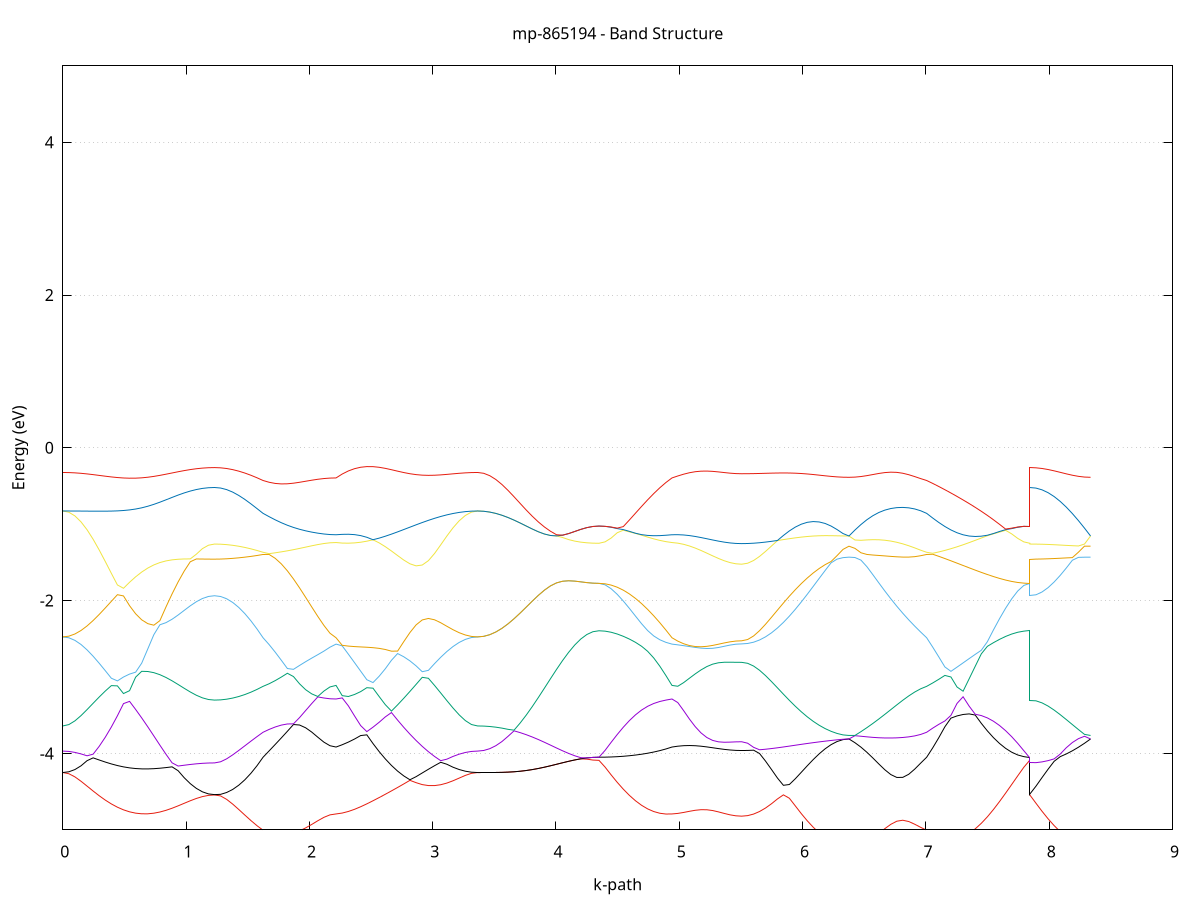 set title 'mp-865194 - Band Structure'
set xlabel 'k-path'
set ylabel 'Energy (eV)'
set grid y
set yrange [-5:5]
set terminal png size 800,600
set output 'mp-865194_bands_gnuplot.png'
plot '-' using 1:2 with lines notitle, '-' using 1:2 with lines notitle, '-' using 1:2 with lines notitle, '-' using 1:2 with lines notitle, '-' using 1:2 with lines notitle, '-' using 1:2 with lines notitle, '-' using 1:2 with lines notitle, '-' using 1:2 with lines notitle, '-' using 1:2 with lines notitle, '-' using 1:2 with lines notitle, '-' using 1:2 with lines notitle, '-' using 1:2 with lines notitle, '-' using 1:2 with lines notitle, '-' using 1:2 with lines notitle, '-' using 1:2 with lines notitle, '-' using 1:2 with lines notitle, '-' using 1:2 with lines notitle, '-' using 1:2 with lines notitle, '-' using 1:2 with lines notitle, '-' using 1:2 with lines notitle, '-' using 1:2 with lines notitle, '-' using 1:2 with lines notitle, '-' using 1:2 with lines notitle, '-' using 1:2 with lines notitle, '-' using 1:2 with lines notitle, '-' using 1:2 with lines notitle, '-' using 1:2 with lines notitle, '-' using 1:2 with lines notitle, '-' using 1:2 with lines notitle, '-' using 1:2 with lines notitle, '-' using 1:2 with lines notitle, '-' using 1:2 with lines notitle, '-' using 1:2 with lines notitle, '-' using 1:2 with lines notitle, '-' using 1:2 with lines notitle, '-' using 1:2 with lines notitle, '-' using 1:2 with lines notitle, '-' using 1:2 with lines notitle, '-' using 1:2 with lines notitle, '-' using 1:2 with lines notitle, '-' using 1:2 with lines notitle, '-' using 1:2 with lines notitle, '-' using 1:2 with lines notitle, '-' using 1:2 with lines notitle, '-' using 1:2 with lines notitle, '-' using 1:2 with lines notitle, '-' using 1:2 with lines notitle, '-' using 1:2 with lines notitle, '-' using 1:2 with lines notitle, '-' using 1:2 with lines notitle, '-' using 1:2 with lines notitle, '-' using 1:2 with lines notitle, '-' using 1:2 with lines notitle, '-' using 1:2 with lines notitle, '-' using 1:2 with lines notitle, '-' using 1:2 with lines notitle, '-' using 1:2 with lines notitle, '-' using 1:2 with lines notitle, '-' using 1:2 with lines notitle, '-' using 1:2 with lines notitle, '-' using 1:2 with lines notitle, '-' using 1:2 with lines notitle, '-' using 1:2 with lines notitle, '-' using 1:2 with lines notitle
0.000000 -23.146118
0.049229 -23.146218
0.098459 -23.166118
0.147688 -23.218618
0.196918 -23.281018
0.246147 -23.348018
0.295376 -23.416118
0.344606 -23.482718
0.393835 -23.546418
0.443064 -23.605918
0.492294 -23.660618
0.541523 -23.710018
0.590753 -23.754018
0.639982 -23.792418
0.689211 -23.825518
0.738441 -23.853318
0.787670 -23.876218
0.836900 -23.894718
0.886129 -23.909118
0.935358 -23.920218
0.984588 -23.928318
1.033817 -23.934118
1.083046 -23.938018
1.132276 -23.940418
1.181505 -23.941818
1.230735 -23.942218
1.230735 -23.942218
1.279904 -23.939718
1.329074 -23.932018
1.378244 -23.919418
1.427414 -23.901918
1.476583 -23.879718
1.525753 -23.853018
1.574923 -23.822018
1.624093 -23.787218
1.624093 -23.787218
1.673436 -23.762118
1.722778 -23.740718
1.772121 -23.724518
1.821464 -23.714318
1.870807 -23.709718
1.920150 -23.709518
1.969493 -23.734918
2.018836 -23.757618
2.068179 -23.775618
2.117521 -23.788618
2.166864 -23.796518
2.216207 -23.799118
2.216207 -23.799118
2.266138 -23.773718
2.316069 -23.815018
2.365999 -23.848918
2.415930 -23.874818
2.465861 -23.892318
2.515792 -23.900918
2.565722 -23.900518
2.615653 -23.891118
2.665584 -23.872618
2.715515 -23.845318
2.765445 -23.809418
2.815376 -23.765318
2.865307 -23.713518
2.915238 -23.654718
2.965168 -23.589818
3.015099 -23.520018
3.065030 -23.446618
3.114960 -23.371618
3.164891 -23.297718
3.214822 -23.229118
3.264753 -23.171218
3.314683 -23.146218
3.364614 -23.146118
3.364614 -23.146118
3.413814 -23.162418
3.463013 -23.207118
3.512213 -23.272018
3.561412 -23.348618
3.610612 -23.430918
3.659812 -23.514918
3.709011 -23.598018
3.758211 -23.678318
3.807410 -23.754718
3.856610 -23.826318
3.905809 -23.892418
3.955009 -23.952518
4.004208 -24.006318
4.053408 -24.053518
4.102608 -24.093718
4.151807 -24.126818
4.201007 -24.152718
4.250206 -24.171218
4.299406 -24.182418
4.348605 -24.186118
4.348605 -24.186118
4.397948 -24.183018
4.447291 -24.174018
4.496634 -24.158918
4.545977 -24.138118
4.595320 -24.111718
4.644663 -24.079918
4.694006 -24.043018
4.743348 -24.001518
4.792691 -23.955918
4.842034 -23.906518
4.891377 -23.854018
4.940720 -23.799118
4.940720 -23.799118
4.987818 -23.797818
5.034916 -23.829018
5.082014 -23.863918
5.129112 -23.897318
5.176210 -23.928018
5.223308 -23.955518
5.270407 -23.979318
5.317505 -23.999118
5.364603 -24.014718
5.411701 -24.026018
5.458799 -24.032918
5.505897 -24.035118
5.505897 -24.035118
5.554245 -24.032918
5.602593 -24.026318
5.650940 -24.015318
5.699288 -24.000318
5.747636 -23.981518
5.795984 -23.959218
5.844332 -23.933818
5.892679 -23.906018
5.941027 -23.876418
5.989375 -23.845718
6.037723 -23.814718
6.086071 -23.784518
6.134419 -23.756118
6.182766 -23.730618
6.231114 -23.709118
6.279462 -23.692818
6.327810 -23.682618
6.376158 -23.679118
6.376158 -23.679118
6.424613 -23.713418
6.473067 -23.744418
6.521522 -23.771818
6.569977 -23.795018
6.618432 -23.813818
6.666887 -23.827918
6.715342 -23.837018
6.763796 -23.841218
6.812251 -23.840218
6.860706 -23.834218
6.909161 -23.823318
6.957616 -23.807518
7.006071 -23.787218
7.006071 -23.787218
7.055328 -23.748718
7.104585 -23.707118
7.153843 -23.666618
7.203100 -23.728918
7.252358 -23.789418
7.301615 -23.847318
7.350873 -23.902018
7.400130 -23.953118
7.449388 -23.999918
7.498645 -24.042218
7.547902 -24.079518
7.597160 -24.111618
7.646417 -24.138218
7.695675 -24.159018
7.744932 -24.174018
7.794190 -24.183118
7.843447 -24.186118
7.843447 -23.942218
7.892647 -23.939318
7.941846 -23.930518
7.991046 -23.916118
8.040245 -23.896118
8.089445 -23.870918
8.138644 -23.840618
8.187844 -23.805718
8.237044 -23.766818
8.286243 -23.724318
8.335443 -23.679118
e
0.000000 -23.117218
0.049229 -23.130118
0.098459 -23.146518
0.147688 -23.147018
0.196918 -23.147718
0.246147 -23.148618
0.295376 -23.149718
0.344606 -23.156518
0.393835 -23.167418
0.443064 -23.179318
0.492294 -23.191818
0.541523 -23.204918
0.590753 -23.218218
0.639982 -23.231718
0.689211 -23.245018
0.738441 -23.257918
0.787670 -23.270318
0.836900 -23.282018
0.886129 -23.292818
0.935358 -23.302518
0.984588 -23.310918
1.033817 -23.318018
1.083046 -23.323718
1.132276 -23.327818
1.181505 -23.330318
1.230735 -23.331118
1.230735 -23.331118
1.279904 -23.332118
1.329074 -23.334918
1.378244 -23.339318
1.427414 -23.344918
1.476583 -23.351018
1.525753 -23.360718
1.574923 -23.417418
1.624093 -23.477518
1.624093 -23.477518
1.673436 -23.520918
1.722778 -23.563218
1.772121 -23.603618
1.821464 -23.641618
1.870807 -23.676518
1.920150 -23.707718
1.969493 -23.711918
2.018836 -23.715618
2.068179 -23.719518
2.117521 -23.722818
2.166864 -23.725018
2.216207 -23.725818
2.216207 -23.725818
2.266138 -23.741818
2.316069 -23.683418
2.365999 -23.624918
2.415930 -23.567118
2.465861 -23.510918
2.515792 -23.457218
2.565722 -23.406818
2.615653 -23.360418
2.665584 -23.318618
2.715515 -23.281818
2.765445 -23.250118
2.815376 -23.223618
2.865307 -23.202118
2.915238 -23.185218
2.965168 -23.172318
3.015099 -23.162818
3.065030 -23.156218
3.114960 -23.151818
3.164891 -23.149118
3.214822 -23.147518
3.264753 -23.146618
3.314683 -23.131518
3.364614 -23.117218
3.364614 -23.117218
3.413814 -23.117518
3.463013 -23.118418
3.512213 -23.119818
3.561412 -23.121718
3.610612 -23.124118
3.659812 -23.127018
3.709011 -23.130118
3.758211 -23.133518
3.807410 -23.137118
3.856610 -23.140818
3.905809 -23.144518
3.955009 -23.148118
4.004208 -23.151518
4.053408 -23.154618
4.102608 -23.157418
4.151807 -23.159818
4.201007 -23.161718
4.250206 -23.163218
4.299406 -23.164018
4.348605 -23.164318
4.348605 -23.164318
4.397948 -23.171018
4.447291 -23.190618
4.496634 -23.222218
4.545977 -23.264018
4.595320 -23.314218
4.644663 -23.370418
4.694006 -23.430718
4.743348 -23.492818
4.792691 -23.555018
4.842034 -23.615518
4.891377 -23.672918
4.940720 -23.725818
4.940720 -23.725818
4.987818 -23.721218
5.034916 -23.677718
5.082014 -23.624918
5.129112 -23.568518
5.176210 -23.510918
5.223308 -23.453918
5.270407 -23.399718
5.317505 -23.350418
5.364603 -23.308618
5.411701 -23.276418
5.458799 -23.256218
5.505897 -23.249318
5.505897 -23.249318
5.554245 -23.248518
5.602593 -23.246318
5.650940 -23.242618
5.699288 -23.237818
5.747636 -23.235118
5.795984 -23.280618
5.844332 -23.328918
5.892679 -23.378318
5.941027 -23.427218
5.989375 -23.474418
6.037723 -23.518518
6.086071 -23.558818
6.134419 -23.594118
6.182766 -23.624018
6.231114 -23.647818
6.279462 -23.665118
6.327810 -23.675618
6.376158 -23.679118
6.376158 -23.679118
6.424613 -23.643818
6.473067 -23.609818
6.521522 -23.578018
6.569977 -23.549118
6.618432 -23.523518
6.666887 -23.501318
6.715342 -23.482318
6.763796 -23.466318
6.812251 -23.453218
6.860706 -23.443518
6.909161 -23.439518
6.957616 -23.448518
7.006071 -23.477518
7.006071 -23.477518
7.055328 -23.540018
7.104585 -23.603318
7.153843 -23.662818
7.203100 -23.616518
7.252358 -23.568618
7.301615 -23.519918
7.350873 -23.471218
7.400130 -23.423118
7.449388 -23.376518
7.498645 -23.332418
7.547902 -23.291618
7.597160 -23.255118
7.646417 -23.223718
7.695675 -23.198318
7.744932 -23.179618
7.794190 -23.168218
7.843447 -23.164318
7.843447 -23.331118
7.892647 -23.336318
7.941846 -23.351518
7.991046 -23.375818
8.040245 -23.408118
8.089445 -23.446618
8.138644 -23.489818
8.187844 -23.536118
8.237044 -23.583918
8.286243 -23.632018
8.335443 -23.679118
e
0.000000 -23.117218
0.049229 -23.118118
0.098459 -23.120618
0.147688 -23.124818
0.196918 -23.130618
0.246147 -23.137918
0.295376 -23.146618
0.344606 -23.150918
0.393835 -23.152318
0.443064 -23.153818
0.492294 -23.155418
0.541523 -23.157218
0.590753 -23.158918
0.639982 -23.160718
0.689211 -23.162618
0.738441 -23.164418
0.787670 -23.166118
0.836900 -23.167818
0.886129 -23.169318
0.935358 -23.170818
0.984588 -23.172018
1.033817 -23.173118
1.083046 -23.173918
1.132276 -23.174518
1.181505 -23.174918
1.230735 -23.175018
1.230735 -23.175018
1.279904 -23.180918
1.329074 -23.198218
1.378244 -23.226218
1.427414 -23.263618
1.476583 -23.308918
1.525753 -23.356918
1.574923 -23.362218
1.624093 -23.365918
1.624093 -23.365918
1.673436 -23.365318
1.722778 -23.358318
1.772121 -23.343618
1.821464 -23.321418
1.870807 -23.292918
1.920150 -23.260718
1.969493 -23.227518
2.018836 -23.196018
2.068179 -23.168818
2.117521 -23.147818
2.166864 -23.134518
2.216207 -23.130018
2.216207 -23.130018
2.266138 -23.126018
2.316069 -23.122318
2.365999 -23.118918
2.415930 -23.115818
2.465861 -23.113218
2.515792 -23.111018
2.565722 -23.109318
2.615653 -23.108118
2.665584 -23.107418
2.715515 -23.107118
2.765445 -23.107218
2.815376 -23.107718
2.865307 -23.108418
2.915238 -23.109418
2.965168 -23.110518
3.015099 -23.111718
3.065030 -23.112918
3.114960 -23.114118
3.164891 -23.115118
3.214822 -23.116018
3.264753 -23.116718
3.314683 -23.117118
3.364614 -23.117218
3.364614 -23.117218
3.413814 -23.117518
3.463013 -23.118418
3.512213 -23.119818
3.561412 -23.121718
3.610612 -23.124118
3.659812 -23.127018
3.709011 -23.130118
3.758211 -23.133518
3.807410 -23.137118
3.856610 -23.140818
3.905809 -23.144518
3.955009 -23.148118
4.004208 -23.151518
4.053408 -23.154618
4.102608 -23.157418
4.151807 -23.159818
4.201007 -23.161718
4.250206 -23.163218
4.299406 -23.164018
4.348605 -23.164318
4.348605 -23.164318
4.397948 -23.164018
4.447291 -23.163018
4.496634 -23.161518
4.545977 -23.159318
4.595320 -23.156718
4.644663 -23.153618
4.694006 -23.150118
4.743348 -23.146318
4.792691 -23.142318
4.842034 -23.138218
4.891377 -23.134118
4.940720 -23.130018
4.940720 -23.130018
4.987818 -23.128018
5.034916 -23.126018
5.082014 -23.123918
5.129112 -23.121818
5.176210 -23.119718
5.223308 -23.117818
5.270407 -23.116118
5.317505 -23.114718
5.364603 -23.113518
5.411701 -23.112618
5.458799 -23.112118
5.505897 -23.111918
5.505897 -23.111918
5.554245 -23.117418
5.602593 -23.133818
5.650940 -23.159918
5.699288 -23.194318
5.747636 -23.231918
5.795984 -23.225218
5.844332 -23.218118
5.892679 -23.210918
5.941027 -23.203918
5.989375 -23.197418
6.037723 -23.191818
6.086071 -23.187218
6.134419 -23.183718
6.182766 -23.181418
6.231114 -23.180118
6.279462 -23.179418
6.327810 -23.179218
6.376158 -23.179118
6.376158 -23.179118
6.424613 -23.179118
6.473067 -23.179418
6.521522 -23.180618
6.569977 -23.183618
6.618432 -23.189618
6.666887 -23.199818
6.715342 -23.215418
6.763796 -23.237018
6.812251 -23.264718
6.860706 -23.297118
6.909161 -23.330618
6.957616 -23.356618
7.006071 -23.365918
7.006071 -23.365918
7.055328 -23.367718
7.104585 -23.367018
7.153843 -23.363518
7.203100 -23.356818
7.252358 -23.347018
7.301615 -23.334218
7.350873 -23.318618
7.400130 -23.300618
7.449388 -23.280918
7.498645 -23.260218
7.547902 -23.239318
7.597160 -23.219318
7.646417 -23.201218
7.695675 -23.185818
7.744932 -23.174118
7.794190 -23.166818
7.843447 -23.164318
7.843447 -23.175018
7.892647 -23.175118
7.941846 -23.175418
7.991046 -23.175918
8.040245 -23.176418
8.089445 -23.177118
8.138644 -23.177718
8.187844 -23.178318
8.237044 -23.178718
8.286243 -23.179018
8.335443 -23.179118
e
0.000000 -22.249318
0.049229 -22.233618
0.098459 -22.188618
0.147688 -22.120718
0.196918 -22.037018
0.246147 -21.943018
0.295376 -21.842518
0.344606 -21.738518
0.393835 -21.632718
0.443064 -21.526718
0.492294 -21.422018
0.541523 -21.319418
0.590753 -21.219718
0.639982 -21.124018
0.689211 -21.086818
0.738441 -21.117518
0.787670 -21.146718
0.836900 -21.173918
0.886129 -21.198818
0.935358 -21.221218
0.984588 -21.240718
1.033817 -21.256718
1.083046 -21.269618
1.132276 -21.279118
1.181505 -21.284618
1.230735 -21.286618
1.230735 -21.286618
1.279904 -21.281618
1.329074 -21.266718
1.378244 -21.242318
1.427414 -21.209918
1.476583 -21.170618
1.525753 -21.126418
1.574923 -21.078118
1.624093 -21.027318
1.624093 -21.027318
1.673436 -20.990218
1.722778 -20.953018
1.772121 -20.916618
1.821464 -20.881718
1.870807 -20.849118
1.920150 -20.819418
1.969493 -20.793218
2.018836 -20.771218
2.068179 -20.753618
2.117521 -20.762218
2.166864 -20.771618
2.216207 -20.774718
2.216207 -20.774718
2.266138 -20.780518
2.316069 -20.800018
2.365999 -20.832218
2.415930 -20.861718
2.465861 -20.887718
2.515792 -20.918818
2.565722 -20.971418
2.615653 -21.032318
2.665584 -21.101318
2.715515 -21.177518
2.765445 -21.260418
2.815376 -21.349318
2.865307 -21.443018
2.915238 -21.540418
2.965168 -21.640518
3.015099 -21.741918
3.065030 -21.843018
3.114960 -21.941618
3.164891 -22.034818
3.214822 -22.118618
3.264753 -22.187218
3.314683 -22.233218
3.364614 -22.249318
3.364614 -22.249318
3.413814 -22.230618
3.463013 -22.177318
3.512213 -22.098718
3.561412 -22.002718
3.610612 -21.895818
3.659812 -21.782418
3.709011 -21.665518
3.758211 -21.547318
3.807410 -21.429318
3.856610 -21.312818
3.905809 -21.199218
3.955009 -21.089318
4.004208 -20.983718
4.053408 -20.883418
4.102608 -20.874018
4.151807 -20.880018
4.201007 -20.884718
4.250206 -20.888218
4.299406 -20.889918
4.348605 -20.890818
4.348605 -20.890818
4.397948 -20.888018
4.447291 -20.881318
4.496634 -20.870718
4.545977 -20.857518
4.595320 -20.842618
4.644663 -20.827018
4.694006 -20.812018
4.743348 -20.798618
4.792691 -20.787218
4.842034 -20.778818
4.891377 -20.774618
4.940720 -20.774718
4.940720 -20.774718
4.987818 -20.806318
5.034916 -20.861418
5.082014 -20.923018
5.129112 -20.988018
5.176210 -21.054318
5.223308 -21.119518
5.270407 -21.181518
5.317505 -21.237418
5.364603 -21.284818
5.411701 -21.321018
5.458799 -21.343918
5.505897 -21.351518
5.505897 -21.351518
5.554245 -21.346518
5.602593 -21.331518
5.650940 -21.307618
5.699288 -21.276218
5.747636 -21.239018
5.795984 -21.197718
5.844332 -21.153918
5.892679 -21.109418
5.941027 -21.065518
5.989375 -21.023318
6.037723 -20.983918
6.086071 -20.948118
6.134419 -20.916818
6.182766 -20.890318
6.231114 -20.869118
6.279462 -20.853918
6.327810 -20.844718
6.376158 -20.841618
6.376158 -20.841618
6.424613 -20.889618
6.473067 -20.937518
6.521522 -20.983118
6.569977 -21.024418
6.618432 -21.059718
6.666887 -21.087218
6.715342 -21.105618
6.763796 -21.114118
6.812251 -21.112718
6.860706 -21.101818
6.909161 -21.082818
6.957616 -21.057518
7.006071 -21.027318
7.006071 -21.027318
7.055328 -20.975018
7.104585 -20.922518
7.153843 -20.870418
7.203100 -20.819518
7.252358 -20.770718
7.301615 -20.724018
7.350873 -20.711318
7.400130 -20.737918
7.449388 -20.764218
7.498645 -20.789818
7.547902 -20.813718
7.597160 -20.835518
7.646417 -20.854418
7.695675 -20.869818
7.744932 -20.881218
7.794190 -20.888218
7.843447 -20.890818
7.843447 -21.286618
7.892647 -21.280418
7.941846 -21.261618
7.991046 -21.231318
8.040245 -21.191318
8.089445 -21.143018
8.138644 -21.088318
8.187844 -21.029018
8.237044 -20.967118
8.286243 -20.904118
8.335443 -20.841618
e
0.000000 -20.773418
0.049229 -20.775418
0.098459 -20.781818
0.147688 -20.792718
0.196918 -20.807118
0.246147 -20.825518
0.295376 -20.847218
0.344606 -20.871918
0.393835 -20.899218
0.443064 -20.928418
0.492294 -20.959218
0.541523 -20.990518
0.590753 -21.022918
0.639982 -21.055118
0.689211 -21.032718
0.738441 -20.946618
0.787670 -20.866118
0.836900 -20.792018
0.886129 -20.724418
0.935358 -20.664118
0.984588 -20.611418
1.033817 -20.566718
1.083046 -20.530318
1.132276 -20.503018
1.181505 -20.485718
1.230735 -20.479718
1.230735 -20.479718
1.279904 -20.480918
1.329074 -20.484218
1.378244 -20.489818
1.427414 -20.497418
1.476583 -20.507418
1.525753 -20.519518
1.574923 -20.533718
1.624093 -20.550118
1.624093 -20.550118
1.673436 -20.564518
1.722778 -20.582918
1.772121 -20.604618
1.821464 -20.628618
1.870807 -20.654118
1.920150 -20.679918
1.969493 -20.704918
2.018836 -20.727818
2.068179 -20.747218
2.117521 -20.740918
2.166864 -20.733218
2.216207 -20.730518
2.216207 -20.730518
2.266138 -20.765918
2.316069 -20.792718
2.365999 -20.812118
2.415930 -20.839318
2.465861 -20.874818
2.515792 -20.909418
2.565722 -20.926418
2.615653 -20.938318
2.665584 -20.944718
2.715515 -20.945618
2.765445 -20.941218
2.815376 -20.932118
2.865307 -20.918618
2.915238 -20.902018
2.965168 -20.883018
3.015099 -20.862918
3.065030 -20.842818
3.114960 -20.823818
3.164891 -20.806918
3.214822 -20.792818
3.264753 -20.782118
3.314683 -20.775618
3.364614 -20.773418
3.364614 -20.773418
3.413814 -20.773918
3.463013 -20.775818
3.512213 -20.779518
3.561412 -20.784118
3.610612 -20.790318
3.659812 -20.797518
3.709011 -20.805518
3.758211 -20.814118
3.807410 -20.823218
3.856610 -20.832518
3.905809 -20.841818
3.955009 -20.850818
4.004208 -20.859318
4.053408 -20.867218
4.102608 -20.788518
4.151807 -20.699918
4.201007 -20.618118
4.250206 -20.544618
4.299406 -20.485418
4.348605 -20.458618
4.348605 -20.458618
4.397948 -20.461018
4.447291 -20.467918
4.496634 -20.479318
4.545977 -20.495118
4.595320 -20.514918
4.644663 -20.538418
4.694006 -20.565118
4.743348 -20.594818
4.792691 -20.626918
4.842034 -20.660718
4.891377 -20.695418
4.940720 -20.730518
4.940720 -20.730518
4.987818 -20.720818
5.034916 -20.695018
5.082014 -20.668718
5.129112 -20.643918
5.176210 -20.621318
5.223308 -20.601118
5.270407 -20.583918
5.317505 -20.569518
5.364603 -20.558318
5.411701 -20.550218
5.458799 -20.545418
5.505897 -20.543718
5.505897 -20.543718
5.554245 -20.545818
5.602593 -20.551818
5.650940 -20.561718
5.699288 -20.575418
5.747636 -20.592318
5.795984 -20.612218
5.844332 -20.634618
5.892679 -20.658918
5.941027 -20.684418
5.989375 -20.710518
6.037723 -20.736218
6.086071 -20.760818
6.134419 -20.783518
6.182766 -20.803218
6.231114 -20.819418
6.279462 -20.831518
6.327810 -20.839118
6.376158 -20.841618
6.376158 -20.841618
6.424613 -20.794718
6.473067 -20.749818
6.521522 -20.707718
6.569977 -20.669218
6.618432 -20.634818
6.666887 -20.605218
6.715342 -20.580618
6.763796 -20.561618
6.812251 -20.548218
6.860706 -20.540518
6.909161 -20.538518
6.957616 -20.541718
7.006071 -20.550118
7.006071 -20.550118
7.055328 -20.568418
7.104585 -20.588818
7.153843 -20.610618
7.203100 -20.634218
7.252358 -20.658918
7.301615 -20.684618
7.350873 -20.680318
7.400130 -20.639918
7.449388 -20.602918
7.498645 -20.569818
7.547902 -20.540918
7.597160 -20.516018
7.646417 -20.495618
7.695675 -20.479418
7.744932 -20.467918
7.794190 -20.461018
7.843447 -20.458618
7.843447 -20.479718
7.892647 -20.483818
7.941846 -20.496018
7.991046 -20.516418
8.040245 -20.544618
8.089445 -20.580218
8.138644 -20.622018
8.187844 -20.670118
8.237044 -20.723518
8.286243 -20.780918
8.335443 -20.841618
e
0.000000 -19.708418
0.049229 -19.709118
0.098459 -19.711318
0.147688 -19.715218
0.196918 -19.720918
0.246147 -19.728718
0.295376 -19.739118
0.344606 -19.752218
0.393835 -19.768318
0.443064 -19.787718
0.492294 -19.810618
0.541523 -19.836818
0.590753 -19.866318
0.639982 -19.899018
0.689211 -19.934418
0.738441 -19.971818
0.787670 -20.010518
0.836900 -20.049718
0.886129 -20.088218
0.935358 -20.125418
0.984588 -20.160118
1.033817 -20.191318
1.083046 -20.217918
1.132276 -20.238818
1.181505 -20.252318
1.230735 -20.257118
1.230735 -20.257118
1.279904 -20.254418
1.329074 -20.246318
1.378244 -20.233418
1.427414 -20.216318
1.476583 -20.196418
1.525753 -20.175018
1.574923 -20.153418
1.624093 -20.133018
1.624093 -20.133018
1.673436 -20.118618
1.722778 -20.103518
1.772121 -20.088418
1.821464 -20.073718
1.870807 -20.059818
1.920150 -20.047118
1.969493 -20.035918
2.018836 -20.026518
2.068179 -20.018818
2.117521 -20.013418
2.166864 -20.010018
2.216207 -20.008818
2.216207 -20.008818
2.266138 -19.984018
2.316069 -19.961418
2.365999 -19.940818
2.415930 -19.921718
2.465861 -19.903718
2.515792 -19.886618
2.565722 -19.869918
2.615653 -19.853718
2.665584 -19.837918
2.715515 -19.822318
2.765445 -19.807218
2.815376 -19.792918
2.865307 -19.779318
2.915238 -19.766618
2.965168 -19.754818
3.015099 -19.744218
3.065030 -19.735018
3.114960 -19.727018
3.164891 -19.720318
3.214822 -19.715118
3.264753 -19.711418
3.314683 -19.709218
3.364614 -19.708418
3.364614 -19.708418
3.413814 -19.710218
3.463013 -19.716018
3.512213 -19.725618
3.561412 -19.738818
3.610612 -19.755818
3.659812 -19.776418
3.709011 -19.800018
3.758211 -19.826518
3.807410 -19.856118
3.856610 -19.888418
3.905809 -19.923318
3.955009 -19.960518
4.004208 -20.000218
4.053408 -20.042518
4.102608 -20.087018
4.151807 -20.133618
4.201007 -20.182418
4.250206 -20.231818
4.299406 -20.276418
4.348605 -20.298518
4.348605 -20.298518
4.397948 -20.294918
4.447291 -20.285118
4.496634 -20.269118
4.545977 -20.247718
4.595320 -20.221718
4.644663 -20.192318
4.694006 -20.160618
4.743348 -20.128218
4.792691 -20.096118
4.842034 -20.065018
4.891377 -20.035918
4.940720 -20.008818
4.940720 -20.008818
4.987818 -19.996118
5.034916 -19.982518
5.082014 -19.968518
5.129112 -19.954718
5.176210 -19.941318
5.223308 -19.928518
5.270407 -19.917118
5.317505 -19.907018
5.364603 -19.898718
5.411701 -19.892518
5.458799 -19.888718
5.505897 -19.887318
5.505897 -19.887318
5.554245 -19.890118
5.602593 -19.898418
5.650940 -19.911718
5.699288 -19.929918
5.747636 -19.952218
5.795984 -19.978118
5.844332 -20.006518
5.892679 -20.036918
5.941027 -20.068318
5.989375 -20.099618
6.037723 -20.129818
6.086071 -20.158218
6.134419 -20.184018
6.182766 -20.206118
6.231114 -20.224018
6.279462 -20.237218
6.327810 -20.245418
6.376158 -20.248118
6.376158 -20.248118
6.424613 -20.247218
6.473067 -20.244518
6.521522 -20.240018
6.569977 -20.233818
6.618432 -20.226118
6.666887 -20.217118
6.715342 -20.206718
6.763796 -20.195318
6.812251 -20.183118
6.860706 -20.170418
6.909161 -20.157718
6.957616 -20.145218
7.006071 -20.133018
7.006071 -20.133018
7.055328 -20.115118
7.104585 -20.101118
7.153843 -20.091618
7.203100 -20.087618
7.252358 -20.089418
7.301615 -20.096918
7.350873 -20.110118
7.400130 -20.128018
7.449388 -20.149918
7.498645 -20.174518
7.547902 -20.200418
7.597160 -20.225918
7.646417 -20.249718
7.695675 -20.269818
7.744932 -20.285318
7.794190 -20.295018
7.843447 -20.298518
7.843447 -20.257118
7.892647 -20.256918
7.941846 -20.256218
7.991046 -20.255118
8.040245 -20.253918
8.089445 -20.252718
8.138644 -20.251218
8.187844 -20.249918
8.237044 -20.249018
8.286243 -20.248318
8.335443 -20.248118
e
0.000000 -4.250718
0.049229 -4.266318
0.098459 -4.307818
0.147688 -4.364818
0.196918 -4.428518
0.246147 -4.492918
0.295376 -4.554718
0.344606 -4.611418
0.393835 -4.661718
0.443064 -4.704418
0.492294 -4.739018
0.541523 -4.765018
0.590753 -4.782318
0.639982 -4.790818
0.689211 -4.790918
0.738441 -4.782918
0.787670 -4.767418
0.836900 -4.745418
0.886129 -4.718018
0.935358 -4.686718
0.984588 -4.653418
1.033817 -4.620318
1.083046 -4.590118
1.132276 -4.565718
1.181505 -4.549718
1.230735 -4.544218
1.230735 -4.544218
1.279904 -4.556918
1.329074 -4.602118
1.378244 -4.664318
1.427414 -4.734718
1.476583 -4.807718
1.525753 -4.879418
1.574923 -4.946318
1.624093 -5.005818
1.624093 -5.005818
1.673436 -5.038518
1.722778 -5.058718
1.772121 -5.066018
1.821464 -5.060718
1.870807 -5.043018
1.920150 -5.014118
1.969493 -4.975518
2.018836 -4.930018
2.068179 -4.881818
2.117521 -4.837318
2.166864 -4.804818
2.216207 -4.792718
2.216207 -4.792718
2.266138 -4.781118
2.316069 -4.760318
2.365999 -4.732218
2.415930 -4.698418
2.465861 -4.660718
2.515792 -4.620318
2.565722 -4.578318
2.615653 -4.535218
2.665584 -4.491118
2.715515 -4.446118
2.765445 -4.400018
2.815376 -4.352818
2.865307 -4.383318
2.915238 -4.408618
2.965168 -4.421218
3.015099 -4.421618
3.065030 -4.410318
3.114960 -4.388618
3.164891 -4.358518
3.214822 -4.323318
3.264753 -4.288218
3.314683 -4.261118
3.364614 -4.250718
3.364614 -4.250718
3.413814 -4.250618
3.463013 -4.250518
3.512213 -4.249818
3.561412 -4.248318
3.610612 -4.245418
3.659812 -4.240718
3.709011 -4.233718
3.758211 -4.224318
3.807410 -4.212218
3.856610 -4.197618
3.905809 -4.180818
3.955009 -4.162318
4.004208 -4.142718
4.053408 -4.122918
4.102608 -4.103618
4.151807 -4.086018
4.201007 -4.071118
4.250206 -4.075418
4.299406 -4.087218
4.348605 -4.091218
4.348605 -4.091218
4.397948 -4.179218
4.447291 -4.281418
4.496634 -4.378718
4.545977 -4.468618
4.595320 -4.549618
4.644663 -4.620218
4.694006 -4.679418
4.743348 -4.726618
4.792691 -4.761318
4.842034 -4.783618
4.891377 -4.793918
4.940720 -4.792718
4.940720 -4.792718
4.987818 -4.785818
5.034916 -4.773218
5.082014 -4.758218
5.129112 -4.744818
5.176210 -4.737118
5.223308 -4.738018
5.270407 -4.748218
5.317505 -4.765718
5.364603 -4.786018
5.411701 -4.804518
5.458799 -4.817218
5.505897 -4.821718
5.505897 -4.821718
5.554245 -4.814818
5.602593 -4.794318
5.650940 -4.760818
5.699288 -4.715318
5.747636 -4.659418
5.795984 -4.596518
5.844332 -4.543018
5.892679 -4.587218
5.941027 -4.687618
5.989375 -4.788418
6.037723 -4.882118
6.086071 -4.966518
6.134419 -5.039918
6.182766 -5.101418
6.231114 -5.150018
6.279462 -5.185118
6.327810 -5.206418
6.376158 -5.213518
6.376158 -5.213518
6.424613 -5.206118
6.473067 -5.184218
6.521522 -5.148718
6.569977 -5.101518
6.618432 -5.045518
6.666887 -4.985318
6.715342 -4.928718
6.763796 -4.887918
6.812251 -4.875018
6.860706 -4.891918
6.909161 -4.927318
6.957616 -4.968318
7.006071 -5.005818
7.006071 -5.005818
7.055328 -5.055218
7.104585 -5.092318
7.153843 -5.115218
7.203100 -5.122618
7.252358 -5.113618
7.301615 -5.087818
7.350873 -5.045618
7.400130 -4.987718
7.449388 -4.915318
7.498645 -4.830318
7.547902 -4.734618
7.597160 -4.630518
7.646417 -4.520718
7.695675 -4.407518
7.744932 -4.293718
7.794190 -4.181818
7.843447 -4.091218
7.843447 -4.544218
7.892647 -4.652318
7.941846 -4.757718
7.991046 -4.856118
8.040245 -4.945618
8.089445 -5.024318
8.138644 -5.090718
8.187844 -5.143718
8.237044 -5.182218
8.286243 -5.205618
8.335443 -5.213518
e
0.000000 -4.250718
0.049229 -4.240818
0.098459 -4.211518
0.147688 -4.162818
0.196918 -4.095418
0.246147 -4.058618
0.295376 -4.086518
0.344606 -4.113418
0.393835 -4.138018
0.443064 -4.159218
0.492294 -4.176518
0.541523 -4.189618
0.590753 -4.198318
0.639982 -4.202718
0.689211 -4.203218
0.738441 -4.200218
0.787670 -4.194218
0.836900 -4.186018
0.886129 -4.176218
0.935358 -4.226818
0.984588 -4.318318
1.033817 -4.395918
1.083046 -4.458018
1.132276 -4.503118
1.181505 -4.530518
1.230735 -4.539718
1.230735 -4.539718
1.279904 -4.536118
1.329074 -4.511918
1.378244 -4.471818
1.427414 -4.416118
1.476583 -4.345518
1.525753 -4.260518
1.574923 -4.161918
1.624093 -4.050718
1.624093 -4.050718
1.673436 -3.967318
1.722778 -3.883018
1.772121 -3.797818
1.821464 -3.710918
1.870807 -3.622218
1.920150 -3.628618
1.969493 -3.664818
2.018836 -3.720918
2.068179 -3.788118
2.117521 -3.852618
2.166864 -3.899618
2.216207 -3.916918
2.216207 -3.916918
2.266138 -3.886918
2.316069 -3.852218
2.365999 -3.812218
2.415930 -3.766618
2.465861 -3.757218
2.515792 -3.871018
2.565722 -3.976318
2.615653 -4.072118
2.665584 -4.157718
2.715515 -4.232118
2.765445 -4.294818
2.815376 -4.345318
2.865307 -4.304818
2.915238 -4.256318
2.965168 -4.208018
3.015099 -4.161118
3.065030 -4.116518
3.114960 -4.142218
3.164891 -4.181018
3.214822 -4.211318
3.264753 -4.233218
3.314683 -4.246318
3.364614 -4.250718
3.364614 -4.250718
3.413814 -4.250618
3.463013 -4.250518
3.512213 -4.249818
3.561412 -4.248318
3.610612 -4.245418
3.659812 -4.240718
3.709011 -4.233718
3.758211 -4.224218
3.807410 -4.212218
3.856610 -4.197618
3.905809 -4.180818
3.955009 -4.162318
4.004208 -4.142718
4.053408 -4.122918
4.102608 -4.103618
4.151807 -4.086018
4.201007 -4.071118
4.250206 -4.059618
4.299406 -4.052518
4.348605 -4.050018
4.348605 -4.050018
4.397948 -4.049318
4.447291 -4.047018
4.496634 -4.043218
4.545977 -4.037818
4.595320 -4.030718
4.644663 -4.021818
4.694006 -4.011018
4.743348 -3.997918
4.792691 -3.982418
4.842034 -3.963918
4.891377 -3.942218
4.940720 -3.916918
4.940720 -3.916918
4.987818 -3.905918
5.034916 -3.899218
5.082014 -3.897118
5.129112 -3.899618
5.176210 -3.905918
5.223308 -3.915218
5.270407 -3.926118
5.317505 -3.937318
5.364603 -3.947418
5.411701 -3.955518
5.458799 -3.960718
5.505897 -3.962518
5.505897 -3.962518
5.554245 -3.961418
5.602593 -3.958018
5.650940 -4.001718
5.699288 -4.100918
5.747636 -4.210418
5.795984 -4.322418
5.844332 -4.417918
5.892679 -4.407318
5.941027 -4.331818
5.989375 -4.247518
6.037723 -4.162718
6.086071 -4.081218
6.134419 -4.006018
6.182766 -3.939918
6.231114 -3.885518
6.279462 -3.844918
6.327810 -3.819818
6.376158 -3.811318
6.376158 -3.811318
6.424613 -3.860318
6.473067 -3.918118
6.521522 -3.985518
6.569977 -4.060418
6.618432 -4.138818
6.666887 -4.214218
6.715342 -4.277218
6.763796 -4.314718
6.812251 -4.314018
6.860706 -4.273618
6.909161 -4.206218
6.957616 -4.127518
7.006071 -4.050718
7.006071 -4.050718
7.055328 -3.927818
7.104585 -3.794518
7.153843 -3.652118
7.203100 -3.538418
7.252358 -3.509618
7.301615 -3.490718
7.350873 -3.483018
7.400130 -3.498218
7.449388 -3.606618
7.498645 -3.705518
7.547902 -3.793718
7.597160 -3.870118
7.646417 -3.933918
7.695675 -3.984318
7.744932 -4.020718
7.794190 -4.042618
7.843447 -4.050018
7.843447 -4.539718
7.892647 -4.429218
7.941846 -4.316718
7.991046 -4.207118
8.040245 -4.103518
8.089445 -4.042718
8.138644 -4.007418
8.187844 -3.966218
8.237044 -3.919518
8.286243 -3.867718
8.335443 -3.811318
e
0.000000 -3.969818
0.049229 -3.974318
0.098459 -3.987118
0.147688 -4.006818
0.196918 -4.031418
0.246147 -4.010018
0.295376 -3.907318
0.344606 -3.788418
0.393835 -3.654618
0.443064 -3.507418
0.492294 -3.348318
0.541523 -3.319118
0.590753 -3.424818
0.639982 -3.535718
0.689211 -3.651818
0.738441 -3.771718
0.787670 -3.892718
0.836900 -4.011118
0.886129 -4.123518
0.935358 -4.165618
0.984588 -4.155018
1.033817 -4.145118
1.083046 -4.136618
1.132276 -4.130118
1.181505 -4.126018
1.230735 -4.124618
1.230735 -4.124618
1.279904 -4.109718
1.329074 -4.071118
1.378244 -4.019118
1.427414 -3.961018
1.476583 -3.900618
1.525753 -3.840118
1.574923 -3.780718
1.624093 -3.723618
1.624093 -3.723618
1.673436 -3.686218
1.722778 -3.654318
1.772121 -3.629718
1.821464 -3.614918
1.870807 -3.613218
1.920150 -3.531418
1.969493 -3.439418
2.018836 -3.347918
2.068179 -3.260618
2.117521 -3.274918
2.166864 -3.285018
2.216207 -3.288018
2.216207 -3.288018
2.266138 -3.273718
2.316069 -3.378018
2.365999 -3.509318
2.415930 -3.636218
2.465861 -3.714918
2.515792 -3.657018
2.565722 -3.592818
2.615653 -3.522418
2.665584 -3.465418
2.715515 -3.564518
2.765445 -3.658918
2.815376 -3.748018
2.865307 -3.831118
2.915238 -3.907918
2.965168 -3.977718
3.015099 -4.040318
3.065030 -4.095218
3.114960 -4.075618
3.164891 -4.039718
3.214822 -4.010118
3.264753 -3.988118
3.314683 -3.974418
3.364614 -3.969818
3.364614 -3.969818
3.413814 -3.961918
3.463013 -3.938318
3.512213 -3.899218
3.561412 -3.845318
3.610612 -3.777318
3.659812 -3.704818
3.709011 -3.728118
3.758211 -3.754918
3.807410 -3.785218
3.856610 -3.818518
3.905809 -3.854218
3.955009 -3.891518
4.004208 -3.929218
4.053408 -3.966018
4.102608 -4.000418
4.151807 -4.031018
4.201007 -4.056418
4.250206 -4.059618
4.299406 -4.052518
4.348605 -4.050018
4.348605 -4.050018
4.397948 -3.960818
4.447291 -3.855218
4.496634 -3.753018
4.545977 -3.657418
4.595320 -3.570818
4.644663 -3.495518
4.694006 -3.432918
4.743348 -3.383618
4.792691 -3.346818
4.842034 -3.320618
4.891377 -3.302318
4.940720 -3.288018
4.940720 -3.288018
4.987818 -3.334718
5.034916 -3.439818
5.082014 -3.550118
5.129112 -3.649818
5.176210 -3.731818
5.223308 -3.792018
5.270407 -3.830018
5.317505 -3.848818
5.364603 -3.854218
5.411701 -3.852518
5.458799 -3.849118
5.505897 -3.847618
5.505897 -3.847618
5.554245 -3.866718
5.602593 -3.920718
5.650940 -3.952718
5.699288 -3.945518
5.747636 -3.936818
5.795984 -3.926818
5.844332 -3.916018
5.892679 -3.904718
5.941027 -3.893118
5.989375 -3.881618
6.037723 -3.870418
6.086071 -3.859718
6.134419 -3.849518
6.182766 -3.840018
6.231114 -3.830918
6.279462 -3.822318
6.327810 -3.814918
6.376158 -3.811318
6.376158 -3.811318
6.424613 -3.768418
6.473067 -3.775418
6.521522 -3.783418
6.569977 -3.790318
6.618432 -3.795318
6.666887 -3.798118
6.715342 -3.798618
6.763796 -3.796618
6.812251 -3.791818
6.860706 -3.783718
6.909161 -3.771118
6.957616 -3.752018
7.006071 -3.723618
7.006071 -3.723618
7.055328 -3.669518
7.104585 -3.619818
7.153843 -3.575618
7.203100 -3.502218
7.252358 -3.346318
7.301615 -3.258818
7.350873 -3.381818
7.400130 -3.487518
7.449388 -3.504918
7.498645 -3.535518
7.547902 -3.579018
7.597160 -3.634918
7.646417 -3.702618
7.695675 -3.781018
7.744932 -3.868918
7.794190 -3.964818
7.843447 -4.050018
7.843447 -4.124618
7.892647 -4.121318
7.941846 -4.111318
7.991046 -4.094818
8.040245 -4.071918
8.089445 -4.008718
8.138644 -3.925918
8.187844 -3.857918
8.237044 -3.807218
8.286243 -3.775918
8.335443 -3.811318
e
0.000000 -3.640918
0.049229 -3.622918
0.098459 -3.574218
0.147688 -3.505718
0.196918 -3.426718
0.246147 -3.343918
0.295376 -3.261918
0.344606 -3.183918
0.393835 -3.112918
0.443064 -3.116318
0.492294 -3.216818
0.541523 -3.179218
0.590753 -3.002018
0.639982 -2.925618
0.689211 -2.928018
0.738441 -2.943218
0.787670 -2.969918
0.836900 -3.006218
0.886129 -3.049718
0.935358 -3.098018
0.984588 -3.147818
1.033817 -3.195918
1.083046 -3.238818
1.132276 -3.272818
1.181505 -3.294718
1.230735 -3.302318
1.230735 -3.302318
1.279904 -3.299418
1.329074 -3.290518
1.378244 -3.275818
1.427414 -3.255518
1.476583 -3.229718
1.525753 -3.198718
1.574923 -3.162818
1.624093 -3.122518
1.624093 -3.122518
1.673436 -3.088518
1.722778 -3.047418
1.772121 -3.001018
1.821464 -2.951118
1.870807 -2.994218
1.920150 -3.089218
1.969493 -3.166118
2.018836 -3.220818
2.068179 -3.255218
2.117521 -3.184418
2.166864 -3.130218
2.216207 -3.110218
2.216207 -3.110218
2.266138 -3.244218
2.316069 -3.255318
2.365999 -3.229018
2.415930 -3.191418
2.465861 -3.140018
2.515792 -3.146418
2.565722 -3.255618
2.615653 -3.362118
2.665584 -3.446118
2.715515 -3.364618
2.765445 -3.278418
2.815376 -3.188818
2.865307 -3.096918
2.915238 -3.004418
2.965168 -3.016818
3.015099 -3.110618
3.065030 -3.209118
3.114960 -3.309018
3.164891 -3.406218
3.214822 -3.495818
3.264753 -3.570718
3.314683 -3.622318
3.364614 -3.640918
3.364614 -3.640918
3.413814 -3.642718
3.463013 -3.648018
3.512213 -3.656818
3.561412 -3.669218
3.610612 -3.685118
3.659812 -3.696118
3.709011 -3.603118
3.758211 -3.499718
3.807410 -3.387818
3.856610 -3.269318
3.905809 -3.146918
3.955009 -3.023118
4.004208 -2.901218
4.053408 -2.784518
4.102608 -2.676718
4.151807 -2.581618
4.201007 -2.502818
4.250206 -2.443818
4.299406 -2.407218
4.348605 -2.394818
4.348605 -2.394818
4.397948 -2.399818
4.447291 -2.414218
4.496634 -2.437218
4.545977 -2.467318
4.595320 -2.503618
4.644663 -2.546218
4.694006 -2.597618
4.743348 -2.663618
4.792691 -2.750818
4.842034 -2.858718
4.891377 -2.980818
4.940720 -3.110218
4.940720 -3.110218
4.987818 -3.121218
5.034916 -3.073918
5.082014 -3.016318
5.129112 -2.959418
5.176210 -2.907318
5.223308 -2.863618
5.270407 -2.831918
5.317505 -2.813818
5.364603 -2.806918
5.411701 -2.806318
5.458799 -2.807618
5.505897 -2.808218
5.505897 -2.808218
5.554245 -2.820718
5.602593 -2.856718
5.650940 -2.912118
5.699288 -2.981618
5.747636 -3.059618
5.795984 -3.141818
5.844332 -3.224718
5.892679 -3.305718
5.941027 -3.383118
5.989375 -3.455218
6.037723 -3.521218
6.086071 -3.580218
6.134419 -3.631718
6.182766 -3.675418
6.231114 -3.711218
6.279462 -3.738918
6.327810 -3.758018
6.376158 -3.765318
6.376158 -3.765318
6.424613 -3.765018
6.473067 -3.715718
6.521522 -3.663318
6.569977 -3.607918
6.618432 -3.549718
6.666887 -3.489218
6.715342 -3.427418
6.763796 -3.365418
6.812251 -3.304918
6.860706 -3.248018
6.909161 -3.197018
6.957616 -3.154518
7.006071 -3.122518
7.006071 -3.122518
7.055328 -3.078118
7.104585 -3.030218
7.153843 -2.979318
7.203100 -3.000018
7.252358 -3.130918
7.301615 -3.186018
7.350873 -3.023218
7.400130 -2.859718
7.449388 -2.697218
7.498645 -2.598718
7.547902 -2.550718
7.597160 -2.507118
7.646417 -2.469118
7.695675 -2.437818
7.744932 -2.414318
7.794190 -2.399718
7.843447 -2.394818
7.843447 -3.302318
7.892647 -3.311818
7.941846 -3.338818
7.991046 -3.380618
8.040245 -3.433318
8.089445 -3.493218
8.138644 -3.557218
8.187844 -3.622718
8.237044 -3.687818
8.286243 -3.751118
8.335443 -3.765318
e
0.000000 -2.475118
0.049229 -2.486718
0.098459 -2.520618
0.147688 -2.574518
0.196918 -2.645218
0.246147 -2.728418
0.295376 -2.820318
0.344606 -2.917218
0.393835 -3.016318
0.443064 -3.051018
0.492294 -3.000218
0.541523 -2.961818
0.590753 -2.936818
0.639982 -2.819118
0.689211 -2.633018
0.738441 -2.446218
0.787670 -2.316318
0.836900 -2.288618
0.886129 -2.244118
0.935358 -2.188618
0.984588 -2.128018
1.033817 -2.068218
1.083046 -2.014718
1.132276 -1.972518
1.181505 -1.945518
1.230735 -1.936218
1.230735 -1.936218
1.279904 -1.946218
1.329074 -1.976018
1.378244 -2.024318
1.427414 -2.089718
1.476583 -2.170518
1.525753 -2.264818
1.574923 -2.370718
1.624093 -2.486018
1.624093 -2.486018
1.673436 -2.575918
1.722778 -2.675018
1.772121 -2.780618
1.821464 -2.888918
1.870807 -2.899818
1.920150 -2.848918
1.969493 -2.799818
2.018836 -2.753018
2.068179 -2.707918
2.117521 -2.661518
2.166864 -2.609918
2.216207 -2.569518
2.216207 -2.569518
2.266138 -2.592218
2.316069 -2.701118
2.365999 -2.811918
2.415930 -2.923718
2.465861 -3.035518
2.515792 -3.073018
2.565722 -2.990218
2.615653 -2.892318
2.665584 -2.781318
2.715515 -2.693118
2.765445 -2.735218
2.815376 -2.788818
2.865307 -2.854218
2.915238 -2.930718
2.965168 -2.913118
3.015099 -2.824818
3.065030 -2.741918
3.114960 -2.666618
3.164891 -2.601118
3.214822 -2.547518
3.264753 -2.507818
3.314683 -2.483418
3.364614 -2.475118
3.364614 -2.475118
3.413814 -2.467818
3.463013 -2.446118
3.512213 -2.410818
3.561412 -2.363218
3.610612 -2.304718
3.659812 -2.237318
3.709011 -2.163418
3.758211 -2.085718
3.807410 -2.007218
3.856610 -1.931718
3.905809 -1.863618
3.955009 -1.807718
4.004208 -1.768118
4.053408 -1.746418
4.102608 -1.740318
4.151807 -1.744918
4.201007 -1.754418
4.250206 -1.764418
4.299406 -1.771618
4.348605 -1.774218
4.348605 -1.774218
4.397948 -1.793318
4.447291 -1.844818
4.496634 -1.918118
4.545977 -2.005518
4.595320 -2.101918
4.644663 -2.202718
4.694006 -2.302318
4.743348 -2.391918
4.792691 -2.462618
4.842034 -2.512518
4.891377 -2.546418
4.940720 -2.569518
4.940720 -2.569518
4.987818 -2.579118
5.034916 -2.589818
5.082014 -2.601318
5.129112 -2.612618
5.176210 -2.621918
5.223308 -2.626818
5.270407 -2.624518
5.317505 -2.613918
5.364603 -2.597918
5.411701 -2.582018
5.458799 -2.570718
5.505897 -2.566618
5.505897 -2.566618
5.554245 -2.561218
5.602593 -2.544418
5.650940 -2.515518
5.699288 -2.474518
5.747636 -2.422018
5.795984 -2.358618
5.844332 -2.285418
5.892679 -2.203418
5.941027 -2.113818
5.989375 -2.018018
6.037723 -1.917618
6.086071 -1.814218
6.134419 -1.709718
6.182766 -1.606018
6.231114 -1.505518
6.279462 -1.457118
6.327810 -1.437618
6.376158 -1.431018
6.376158 -1.431018
6.424613 -1.435918
6.473067 -1.469918
6.521522 -1.555918
6.569977 -1.660918
6.618432 -1.768318
6.666887 -1.873918
6.715342 -1.975818
6.763796 -2.073018
6.812251 -2.164918
6.860706 -2.251718
6.909161 -2.333618
6.957616 -2.411418
7.006071 -2.486018
7.006071 -2.486018
7.055328 -2.608818
7.104585 -2.736918
7.153843 -2.868018
7.203100 -2.926018
7.252358 -2.871118
7.301615 -2.815318
7.350873 -2.759318
7.400130 -2.703918
7.449388 -2.650118
7.498645 -2.537918
7.547902 -2.383818
7.597160 -2.237018
7.646417 -2.100318
7.695675 -1.977418
7.744932 -1.874318
7.794190 -1.801418
7.843447 -1.774218
7.843447 -1.936218
7.892647 -1.923718
7.941846 -1.887218
7.991046 -1.830018
8.040245 -1.756118
8.089445 -1.669418
8.138644 -1.573518
8.187844 -1.471718
8.237044 -1.433918
8.286243 -1.431718
8.335443 -1.431018
e
0.000000 -2.475118
0.049229 -2.465418
0.098459 -2.436818
0.147688 -2.391318
0.196918 -2.331518
0.246147 -2.260418
0.295376 -2.181018
0.344606 -2.096318
0.393835 -2.009318
0.443064 -1.922618
0.492294 -1.938718
0.541523 -2.066618
0.590753 -2.172518
0.639982 -2.251618
0.689211 -2.301418
0.738441 -2.322018
0.787670 -2.261818
0.836900 -2.082918
0.886129 -1.912918
0.935358 -1.755318
0.984588 -1.613718
1.033817 -1.491818
1.083046 -1.454818
1.132276 -1.456018
1.181505 -1.457018
1.230735 -1.457418
1.230735 -1.457418
1.279904 -1.456118
1.329074 -1.452618
1.378244 -1.447018
1.427414 -1.439918
1.476583 -1.431218
1.525753 -1.421218
1.574923 -1.409518
1.624093 -1.396118
1.624093 -1.396118
1.673436 -1.395718
1.722778 -1.446618
1.772121 -1.519018
1.821464 -1.610218
1.870807 -1.716418
1.920150 -1.833318
1.969493 -1.956718
2.018836 -2.082718
2.068179 -2.206818
2.117521 -2.324018
2.166864 -2.426818
2.216207 -2.486218
2.216207 -2.486218
2.266138 -2.585218
2.316069 -2.595418
2.365999 -2.601918
2.415930 -2.606418
2.465861 -2.610518
2.515792 -2.616118
2.565722 -2.625218
2.615653 -2.639818
2.665584 -2.661818
2.715515 -2.661018
2.765445 -2.537118
2.815376 -2.418218
2.865307 -2.318018
2.915238 -2.253218
2.965168 -2.233618
3.015099 -2.251218
3.065030 -2.289718
3.114960 -2.335818
3.164891 -2.381018
3.214822 -2.420118
3.264753 -2.450118
3.314683 -2.468818
3.364614 -2.475118
3.364614 -2.475118
3.413814 -2.467818
3.463013 -2.446118
3.512213 -2.410818
3.561412 -2.363218
3.610612 -2.304718
3.659812 -2.237318
3.709011 -2.163418
3.758211 -2.085718
3.807410 -2.007218
3.856610 -1.931718
3.905809 -1.863618
3.955009 -1.807718
4.004208 -1.768118
4.053408 -1.746418
4.102608 -1.740318
4.151807 -1.744918
4.201007 -1.754418
4.250206 -1.764418
4.299406 -1.771618
4.348605 -1.774218
4.348605 -1.774218
4.397948 -1.779818
4.447291 -1.796818
4.496634 -1.824718
4.545977 -1.863518
4.595320 -1.912518
4.644663 -1.971218
4.694006 -2.039118
4.743348 -2.115218
4.792691 -2.198918
4.842034 -2.289318
4.891377 -2.385418
4.940720 -2.486218
4.940720 -2.486218
4.987818 -2.530218
5.034916 -2.564518
5.082014 -2.588218
5.129112 -2.601218
5.176210 -2.604218
5.223308 -2.598618
5.270407 -2.586718
5.317505 -2.570918
5.364603 -2.554218
5.411701 -2.539618
5.458799 -2.529618
5.505897 -2.526118
5.505897 -2.526118
5.554245 -2.509418
5.602593 -2.462818
5.650940 -2.393518
5.699288 -2.309818
5.747636 -2.218618
5.795984 -2.124918
5.844332 -2.031918
5.892679 -1.942118
5.941027 -1.857018
5.989375 -1.777618
6.037723 -1.704518
6.086071 -1.638418
6.134419 -1.579818
6.182766 -1.529418
6.231114 -1.488118
6.279462 -1.411218
6.327810 -1.329618
6.376158 -1.287818
6.376158 -1.287818
6.424613 -1.316218
6.473067 -1.373518
6.521522 -1.395718
6.569977 -1.403418
6.618432 -1.409018
6.666887 -1.414918
6.715342 -1.421118
6.763796 -1.426618
6.812251 -1.430218
6.860706 -1.430318
6.909161 -1.424918
6.957616 -1.412418
7.006071 -1.396118
7.006071 -1.396118
7.055328 -1.393018
7.104585 -1.420418
7.153843 -1.449218
7.203100 -1.479018
7.252358 -1.509518
7.301615 -1.540218
7.350873 -1.570818
7.400130 -1.601018
7.449388 -1.630418
7.498645 -1.658618
7.547902 -1.685118
7.597160 -1.709418
7.646417 -1.730918
7.695675 -1.749018
7.744932 -1.762618
7.794190 -1.771218
7.843447 -1.774218
7.843447 -1.457418
7.892647 -1.456818
7.941846 -1.455218
7.991046 -1.452618
8.040245 -1.449218
8.089445 -1.445318
8.138644 -1.441118
8.187844 -1.437218
8.237044 -1.366318
8.286243 -1.287018
8.335443 -1.287818
e
0.000000 -0.826818
0.049229 -0.843118
0.098459 -0.891418
0.147688 -0.969218
0.196918 -1.072718
0.246147 -1.197218
0.295376 -1.337618
0.344606 -1.488218
0.393835 -1.642818
0.443064 -1.795218
0.492294 -1.838618
0.541523 -1.759918
0.590753 -1.688518
0.639982 -1.626218
0.689211 -1.574118
0.738441 -1.532918
0.787670 -1.502018
0.836900 -1.480418
0.886129 -1.466518
0.935358 -1.458618
0.984588 -1.454918
1.033817 -1.454118
1.083046 -1.392818
1.132276 -1.319818
1.181505 -1.274918
1.230735 -1.259818
1.230735 -1.259818
1.279904 -1.261618
1.329074 -1.267118
1.378244 -1.276018
1.427414 -1.288418
1.476583 -1.303918
1.525753 -1.322418
1.574923 -1.343618
1.624093 -1.367218
1.624093 -1.367218
1.673436 -1.385518
1.722778 -1.374218
1.772121 -1.361918
1.821464 -1.348318
1.870807 -1.333218
1.920150 -1.316918
1.969493 -1.299818
2.018836 -1.282618
2.068179 -1.266518
2.117521 -1.252818
2.166864 -1.243318
2.216207 -1.239918
2.216207 -1.239918
2.266138 -1.246818
2.316069 -1.248318
2.365999 -1.244618
2.415930 -1.235818
2.465861 -1.222118
2.515792 -1.204118
2.565722 -1.244118
2.615653 -1.294018
2.665584 -1.350418
2.715515 -1.410418
2.765445 -1.469018
2.815376 -1.518118
2.865307 -1.545118
2.915238 -1.534318
2.965168 -1.477118
3.015099 -1.383118
3.065030 -1.270418
3.114960 -1.154718
3.164891 -1.047018
3.214822 -0.955318
3.264753 -0.885418
3.314683 -0.841618
3.364614 -0.826818
3.364614 -0.826818
3.413814 -0.830418
3.463013 -0.841118
3.512213 -0.858618
3.561412 -0.882518
3.610612 -0.912118
3.659812 -0.946318
3.709011 -0.983918
3.758211 -1.023318
3.807410 -1.062518
3.856610 -1.098618
3.905809 -1.128218
3.955009 -1.147418
4.004208 -1.152818
4.053408 -1.174018
4.102608 -1.201318
4.151807 -1.221118
4.201007 -1.234718
4.250206 -1.243318
4.299406 -1.248018
4.348605 -1.249518
4.348605 -1.249518
4.397948 -1.230918
4.447291 -1.181318
4.496634 -1.111818
4.545977 -1.078318
4.595320 -1.100318
4.644663 -1.120418
4.694006 -1.143618
4.743348 -1.168518
4.792691 -1.191618
4.842034 -1.211818
4.891377 -1.228118
4.940720 -1.239918
4.940720 -1.239918
4.987818 -1.247918
5.034916 -1.263018
5.082014 -1.284718
5.129112 -1.312118
5.176210 -1.343818
5.223308 -1.378418
5.270407 -1.413918
5.317505 -1.448018
5.364603 -1.478318
5.411701 -1.502418
5.458799 -1.518018
5.505897 -1.523418
5.505897 -1.523418
5.554245 -1.510818
5.602593 -1.475018
5.650940 -1.421318
5.699288 -1.356118
5.747636 -1.285518
5.795984 -1.214518
5.844332 -1.201218
5.892679 -1.189618
5.941027 -1.178618
5.989375 -1.168818
6.037723 -1.160818
6.086071 -1.154818
6.134419 -1.151118
6.182766 -1.149718
6.231114 -1.150118
6.279462 -1.151718
6.327810 -1.153418
6.376158 -1.154118
6.376158 -1.154118
6.424613 -1.206618
6.473067 -1.210618
6.521522 -1.205518
6.569977 -1.202518
6.618432 -1.203618
6.666887 -1.209618
6.715342 -1.220518
6.763796 -1.236418
6.812251 -1.256918
6.860706 -1.281618
6.909161 -1.309818
6.957616 -1.340218
7.006071 -1.367218
7.006071 -1.367218
7.055328 -1.380618
7.104585 -1.362918
7.153843 -1.342918
7.203100 -1.320618
7.252358 -1.295918
7.301615 -1.269218
7.350873 -1.240818
7.400130 -1.211118
7.449388 -1.180918
7.498645 -1.150818
7.547902 -1.125818
7.597160 -1.103218
7.646417 -1.079618
7.695675 -1.126518
7.744932 -1.185518
7.794190 -1.231318
7.843447 -1.249518
7.843447 -1.259818
7.892647 -1.260418
7.941846 -1.262118
7.991046 -1.264918
8.040245 -1.268518
8.089445 -1.272718
8.138644 -1.277118
8.187844 -1.281218
8.237044 -1.284718
8.286243 -1.259818
8.335443 -1.154118
e
0.000000 -0.826818
0.049229 -0.826918
0.098459 -0.827318
0.147688 -0.827918
0.196918 -0.828618
0.246147 -0.829218
0.295376 -0.829518
0.344606 -0.829318
0.393835 -0.828118
0.443064 -0.825418
0.492294 -0.820518
0.541523 -0.812718
0.590753 -0.801218
0.639982 -0.785418
0.689211 -0.764918
0.738441 -0.740018
0.787670 -0.711518
0.836900 -0.680618
0.886129 -0.649218
0.935358 -0.618618
0.984588 -0.590518
1.033817 -0.566018
1.083046 -0.546018
1.132276 -0.531318
1.181505 -0.522418
1.230735 -0.519318
1.230735 -0.519318
1.279904 -0.526318
1.329074 -0.546918
1.378244 -0.579918
1.427414 -0.623618
1.476583 -0.675618
1.525753 -0.733618
1.574923 -0.795118
1.624093 -0.857718
1.624093 -0.857718
1.673436 -0.901318
1.722778 -0.942618
1.772121 -0.980218
1.821464 -1.013518
1.870807 -1.042018
1.920150 -1.066218
1.969493 -1.086418
2.018836 -1.103318
2.068179 -1.117118
2.117521 -1.128018
2.166864 -1.135318
2.216207 -1.137918
2.216207 -1.137918
2.266138 -1.132718
2.316069 -1.131418
2.365999 -1.136218
2.415930 -1.149118
2.465861 -1.171118
2.515792 -1.202918
2.565722 -1.182218
2.615653 -1.157218
2.665584 -1.129718
2.715515 -1.100318
2.765445 -1.069718
2.815376 -1.038718
2.865307 -1.007918
2.915238 -0.977918
2.965168 -0.949418
3.015099 -0.922818
3.065030 -0.898718
3.114960 -0.877618
3.164891 -0.859718
3.214822 -0.845518
3.264753 -0.835218
3.314683 -0.828918
3.364614 -0.826818
3.364614 -0.826818
3.413814 -0.830418
3.463013 -0.841118
3.512213 -0.858618
3.561412 -0.882518
3.610612 -0.912118
3.659812 -0.946318
3.709011 -0.983918
3.758211 -1.023318
3.807410 -1.062518
3.856610 -1.098618
3.905809 -1.128218
3.955009 -1.147418
4.004208 -1.152818
4.053408 -1.143518
4.102608 -1.122518
4.151807 -1.095218
4.201007 -1.067618
4.250206 -1.044618
4.299406 -1.029518
4.348605 -1.024318
4.348605 -1.024318
4.397948 -1.028318
4.447291 -1.039818
4.496634 -1.057218
4.545977 -1.070618
4.595320 -1.093218
4.644663 -1.118018
4.694006 -1.136418
4.743348 -1.146618
4.792691 -1.150718
4.842034 -1.149418
4.891377 -1.144418
4.940720 -1.137918
4.940720 -1.137918
4.987818 -1.137118
5.034916 -1.140818
5.082014 -1.148718
5.129112 -1.160318
5.176210 -1.174518
5.223308 -1.190118
5.270407 -1.206118
5.317505 -1.221318
5.364603 -1.234618
5.411701 -1.245018
5.458799 -1.251618
5.505897 -1.253918
5.505897 -1.253918
5.554245 -1.252518
5.602593 -1.248618
5.650940 -1.242418
5.699288 -1.234018
5.747636 -1.224018
5.795984 -1.212918
5.844332 -1.147418
5.892679 -1.087618
5.941027 -1.037618
5.989375 -0.999718
6.037723 -0.975218
6.086071 -0.965318
6.134419 -0.970318
6.182766 -0.990118
6.231114 -1.024018
6.279462 -1.069918
6.327810 -1.122118
6.376158 -1.154118
6.376158 -1.154118
6.424613 -1.076118
6.473067 -1.004518
6.521522 -0.941318
6.569977 -0.888418
6.618432 -0.846518
6.666887 -0.815518
6.715342 -0.794618
6.763796 -0.783018
6.812251 -0.780018
6.860706 -0.785618
6.909161 -0.800018
6.957616 -0.824018
7.006071 -0.857718
7.006071 -0.857718
7.055328 -0.919118
7.104585 -0.977118
7.153843 -1.029618
7.203100 -1.075018
7.252358 -1.111618
7.301615 -1.138418
7.350873 -1.154718
7.400130 -1.160618
7.449388 -1.156718
7.498645 -1.144418
7.547902 -1.121818
7.597160 -1.095018
7.646417 -1.071218
7.695675 -1.057718
7.744932 -1.039918
7.794190 -1.028318
7.843447 -1.024318
7.843447 -0.519318
7.892647 -0.527018
7.941846 -0.549818
7.991046 -0.587118
8.040245 -0.638118
8.089445 -0.701618
8.138644 -0.776218
8.187844 -0.860518
8.237044 -0.952618
8.286243 -1.051118
8.335443 -1.154118
e
0.000000 -0.322718
0.049229 -0.324018
0.098459 -0.327718
0.147688 -0.333618
0.196918 -0.341518
0.246147 -0.350818
0.295376 -0.361018
0.344606 -0.371318
0.393835 -0.380918
0.443064 -0.389018
0.492294 -0.394818
0.541523 -0.397718
0.590753 -0.397118
0.639982 -0.392818
0.689211 -0.385018
0.738441 -0.374018
0.787670 -0.360518
0.836900 -0.345218
0.886129 -0.329218
0.935358 -0.313218
0.984588 -0.298118
1.033817 -0.284818
1.083046 -0.273718
1.132276 -0.265518
1.181505 -0.260418
1.230735 -0.258718
1.230735 -0.258718
1.279904 -0.261818
1.329074 -0.270718
1.378244 -0.285418
1.427414 -0.305418
1.476583 -0.330218
1.525753 -0.359218
1.574923 -0.391918
1.624093 -0.427618
1.624093 -0.427618
1.673436 -0.450818
1.722778 -0.466018
1.772121 -0.472418
1.821464 -0.470818
1.870807 -0.462918
1.920150 -0.451118
1.969493 -0.437518
2.018836 -0.423918
2.068179 -0.411718
2.117521 -0.402218
2.166864 -0.396218
2.216207 -0.394118
2.216207 -0.394118
2.266138 -0.343118
2.316069 -0.302618
2.365999 -0.273018
2.415930 -0.254218
2.465861 -0.245718
2.515792 -0.246318
2.565722 -0.254718
2.615653 -0.268818
2.665584 -0.286518
2.715515 -0.305518
2.765445 -0.323618
2.815376 -0.339118
2.865307 -0.350718
2.915238 -0.357818
2.965168 -0.360318
3.015099 -0.358818
3.065030 -0.354218
3.114960 -0.347718
3.164891 -0.340418
3.214822 -0.333418
3.264753 -0.327718
3.314683 -0.324018
3.364614 -0.322718
3.364614 -0.322718
3.413814 -0.333418
3.463013 -0.364818
3.512213 -0.414718
3.561412 -0.479918
3.610612 -0.556718
3.659812 -0.640618
3.709011 -0.727418
3.758211 -0.813418
3.807410 -0.895018
3.856610 -0.969818
3.905809 -1.035718
3.955009 -1.091818
4.004208 -1.137718
4.053408 -1.143518
4.102608 -1.122518
4.151807 -1.095218
4.201007 -1.067618
4.250206 -1.044618
4.299406 -1.029518
4.348605 -1.024318
4.348605 -1.024318
4.397948 -1.027418
4.447291 -1.036618
4.496634 -1.051318
4.545977 -1.031118
4.595320 -0.944518
4.644663 -0.855718
4.694006 -0.767118
4.743348 -0.680918
4.792691 -0.599018
4.842034 -0.522918
4.891377 -0.454218
4.940720 -0.394118
4.940720 -0.394118
4.987818 -0.368518
5.034916 -0.345218
5.082014 -0.326218
5.129112 -0.312718
5.176210 -0.305518
5.223308 -0.304318
5.270407 -0.308118
5.317505 -0.315218
5.364603 -0.323718
5.411701 -0.331718
5.458799 -0.337218
5.505897 -0.339218
5.505897 -0.339218
5.554245 -0.338818
5.602593 -0.337518
5.650940 -0.335718
5.699288 -0.333518
5.747636 -0.331318
5.795984 -0.329718
5.844332 -0.329018
5.892679 -0.329718
5.941027 -0.332118
5.989375 -0.336218
6.037723 -0.342118
6.086071 -0.349418
6.134419 -0.357718
6.182766 -0.366218
6.231114 -0.374018
6.279462 -0.380418
6.327810 -0.384518
6.376158 -0.385918
6.376158 -0.385918
6.424613 -0.383418
6.473067 -0.375918
6.521522 -0.364118
6.569977 -0.349818
6.618432 -0.335518
6.666887 -0.324118
6.715342 -0.318718
6.763796 -0.321218
6.812251 -0.332618
6.860706 -0.351818
6.909161 -0.376418
6.957616 -0.402918
7.006071 -0.427618
7.006071 -0.427618
7.055328 -0.465918
7.104585 -0.506218
7.153843 -0.548218
7.203100 -0.591518
7.252358 -0.636218
7.301615 -0.682318
7.350873 -0.729818
7.400130 -0.779218
7.449388 -0.830718
7.498645 -0.884718
7.547902 -0.941718
7.597160 -1.001518
7.646417 -1.063718
7.695675 -1.051418
7.744932 -1.036618
7.794190 -1.027418
7.843447 -1.024318
7.843447 -0.258718
7.892647 -0.261718
7.941846 -0.270418
7.991046 -0.284018
8.040245 -0.301318
8.089445 -0.320818
8.138644 -0.340618
8.187844 -0.358718
8.237044 -0.373218
8.286243 -0.382718
8.335443 -0.385918
e
0.000000 5.456182
0.049229 5.472382
0.098459 5.519382
0.147688 5.592782
0.196918 5.686282
0.246147 5.793382
0.295376 5.908382
0.344606 6.027282
0.393835 6.147682
0.443064 6.268282
0.492294 6.388482
0.541523 6.507782
0.590753 6.625482
0.639982 6.740482
0.689211 6.850782
0.738441 6.953582
0.787670 7.044982
0.836900 7.119382
0.886129 7.169482
0.935358 7.188182
0.984588 7.173382
1.033817 7.131882
1.083046 7.078182
1.132276 7.027782
1.181505 6.992682
1.230735 6.980182
1.230735 6.980182
1.279904 6.992982
1.329074 7.030282
1.378244 7.088182
1.427414 7.160682
1.476583 7.239282
1.525753 7.312982
1.574923 7.369882
1.624093 7.399182
1.624093 7.399182
1.673436 7.409882
1.722778 7.421082
1.772121 7.428682
1.821464 7.375882
1.870807 7.236082
1.920150 7.105682
1.969493 6.990582
2.018836 6.893382
2.068179 6.815782
2.117521 6.759282
2.166864 6.724982
2.216207 6.713482
2.216207 6.713482
2.266138 6.901782
2.316069 7.072282
2.365999 7.215582
2.415930 7.322882
2.465861 7.388982
2.515792 7.413282
2.565722 7.398482
2.615653 7.348082
2.665584 7.265582
2.715515 7.154682
2.765445 7.019582
2.815376 6.864982
2.865307 6.696082
2.915238 6.518882
2.965168 6.339282
3.015099 6.163182
3.065030 5.996282
3.114960 5.844082
3.164891 5.711582
3.214822 5.603082
3.264753 5.522582
3.314683 5.472982
3.364614 5.456182
3.364614 5.456182
3.413814 5.465682
3.463013 5.493682
3.512213 5.538582
3.561412 5.598182
3.610612 5.669482
3.659812 5.748782
3.709011 5.832282
3.758211 5.915682
3.807410 5.995082
3.856610 6.066782
3.905809 6.127782
3.955009 6.123682
4.004208 5.923882
4.053408 5.736382
4.102608 5.566182
4.151807 5.418382
4.201007 5.297582
4.250206 5.207982
4.299406 5.152782
4.348605 5.134082
4.348605 5.134082
4.397948 5.148382
4.447291 5.190682
4.496634 5.260082
4.545977 5.354782
4.595320 5.472982
4.644663 5.612082
4.694006 5.769682
4.743348 5.942582
4.792691 6.127782
4.842034 6.321282
4.891377 6.518382
4.940720 6.713482
4.940720 6.713482
4.987818 6.804382
5.034916 6.892982
5.082014 6.972882
5.129112 7.039482
5.176210 7.090582
5.223308 7.127582
5.270407 7.153182
5.317505 7.170382
5.364603 7.181782
5.411701 7.188882
5.458799 7.192682
5.505897 7.193982
5.505897 7.193982
5.554245 7.200182
5.602593 7.218982
5.650940 7.249982
5.699288 7.293082
5.747636 7.347482
5.795984 7.412482
5.844332 7.486782
5.892679 7.568782
5.941027 7.656082
5.989375 7.603282
6.037723 7.488782
6.086071 7.386382
6.134419 7.297582
6.182766 7.223782
6.231114 7.165682
6.279462 7.123882
6.327810 7.098682
6.376158 7.090282
6.376158 7.090282
6.424613 7.091782
6.473067 7.095982
6.521522 7.102082
6.569977 7.110182
6.618432 7.120682
6.666887 7.134982
6.715342 7.155382
6.763796 7.183882
6.812251 7.222182
6.860706 7.269882
6.909161 7.323582
6.957616 7.373282
7.006071 7.399182
7.006071 7.399182
7.055328 7.396682
7.104585 7.365382
7.153843 7.311582
7.203100 7.080482
7.252358 6.840482
7.301615 6.606682
7.350873 6.381682
7.400130 6.168182
7.449388 5.968582
7.498645 5.785382
7.547902 5.620782
7.597160 5.477082
7.646417 5.356382
7.695675 5.260382
7.744932 5.190582
7.794190 5.148282
7.843447 5.134082
7.843447 6.980182
7.892647 6.982782
7.941846 6.990582
7.991046 7.002582
8.040245 7.017882
8.089445 7.034782
8.138644 7.051882
8.187844 7.067282
8.237044 7.079582
8.286243 7.087482
8.335443 7.090282
e
0.000000 7.003882
0.049229 7.018082
0.098459 7.060182
0.147688 7.128382
0.196918 7.219882
0.246147 7.330582
0.295376 7.455782
0.344606 7.589782
0.393835 7.726782
0.443064 7.860482
0.492294 7.984482
0.541523 8.092482
0.590753 8.178482
0.639982 8.237182
0.689211 8.265882
0.738441 8.191482
0.787670 8.046782
0.836900 7.904782
0.886129 7.768482
0.935358 7.640882
0.984588 7.525282
1.033817 7.424882
1.083046 7.342982
1.132276 7.282082
1.181505 7.244682
1.230735 7.231982
1.230735 7.231982
1.279904 7.238682
1.329074 7.258582
1.378244 7.290882
1.427414 7.334582
1.476583 7.388282
1.525753 7.450082
1.574923 7.518082
1.624093 7.589982
1.624093 7.589982
1.673436 7.646782
1.722778 7.705882
1.772121 7.544182
1.821464 7.447182
1.870807 7.442782
1.920150 7.437382
1.969493 7.428382
2.018836 7.417282
2.068179 7.406282
2.117521 7.396882
2.166864 7.390682
2.216207 7.388582
2.216207 7.388582
2.266138 7.509982
2.316069 7.622782
2.365999 7.727482
2.415930 7.824282
2.465861 7.911682
2.515792 7.985782
2.565722 8.042282
2.615653 8.078582
2.665584 8.095082
2.715515 8.093782
2.765445 8.077982
2.815376 8.051182
2.865307 8.016482
2.915238 7.949482
2.965168 7.787382
3.015099 7.629482
3.065030 7.480582
3.114960 7.345382
3.164891 7.228082
3.214822 7.132582
3.264753 7.061882
3.314683 7.018482
3.364614 7.003882
3.364614 7.003882
3.413814 7.006982
3.463013 7.015982
3.512213 7.030982
3.561412 7.051582
3.610612 7.077282
3.659812 7.107782
3.709011 7.133482
3.758211 6.945582
3.807410 6.746282
3.856610 6.539682
3.905809 6.330582
3.955009 6.176082
4.004208 6.210982
4.053408 6.233182
4.102608 6.244482
4.151807 6.247582
4.201007 6.245482
4.250206 6.241482
4.299406 6.237882
4.348605 6.236482
4.348605 6.236482
4.397948 6.247782
4.447291 6.281182
4.496634 6.335982
4.545977 6.410682
4.595320 6.503182
4.644663 6.610982
4.694006 6.730882
4.743348 6.859582
4.792691 6.993282
4.842034 7.128382
4.891377 7.261082
4.940720 7.388582
4.940720 7.388582
4.987818 7.447482
5.034916 7.509682
5.082014 7.577782
5.129112 7.653082
5.176210 7.733482
5.223308 7.814282
5.270407 7.889482
5.317505 7.954282
5.364603 8.005882
5.411701 8.042982
5.458799 8.065282
5.505897 8.072682
5.505897 8.072682
5.554245 8.074082
5.602593 8.078082
5.650940 8.084482
5.699288 8.092882
5.747636 8.102982
5.795984 8.114282
5.844332 7.994082
5.892679 7.859182
5.941027 7.727682
5.989375 7.745882
6.037723 7.834582
6.086071 7.918182
6.134419 7.992882
6.182766 8.055682
6.231114 8.105082
6.279462 8.141182
6.327810 8.164882
6.376158 8.174782
6.376158 8.174782
6.424613 8.071182
6.473067 7.960482
6.521522 7.861682
6.569977 7.777282
6.618432 7.708982
6.666887 7.656682
6.715342 7.619082
6.763796 7.593382
6.812251 7.576182
6.860706 7.564782
6.909161 7.558182
6.957616 7.561582
7.006071 7.589982
7.006071 7.589982
7.055328 7.663682
7.104585 7.567582
7.153843 7.323882
7.203100 7.241382
7.252358 7.159382
7.301615 7.069082
7.350873 6.972782
7.400130 6.873082
7.449388 6.771882
7.498645 6.671482
7.547902 6.574382
7.597160 6.483282
7.646417 6.401582
7.695675 6.332782
7.744932 6.280482
7.794190 6.247682
7.843447 6.236482
7.843447 7.231982
7.892647 7.243382
7.941846 7.277282
7.991046 7.333082
8.040245 7.409482
8.089445 7.504882
8.138644 7.617382
8.187844 7.744782
8.237044 7.884682
8.286243 8.034282
8.335443 8.174782
e
0.000000 7.220582
0.049229 7.239582
0.098459 7.297282
0.147688 7.393982
0.196918 7.529682
0.246147 7.703682
0.295376 7.913482
0.344606 8.010582
0.393835 8.065282
0.443064 8.126782
0.492294 8.194682
0.541523 8.268482
0.590753 8.347082
0.639982 8.429682
0.689211 8.336282
0.738441 8.264282
0.787670 8.236182
0.836900 8.189582
0.886129 8.137282
0.935358 8.092982
0.984588 8.067082
1.033817 8.061082
1.083046 8.068282
1.132276 8.080282
1.181505 8.090082
1.230735 8.093882
1.230735 8.093882
1.279904 8.091382
1.329074 8.084082
1.378244 8.072982
1.427414 8.059582
1.476583 8.046682
1.525753 8.038982
1.574923 8.041882
1.624093 8.043482
1.624093 8.043482
1.673436 7.874282
1.722778 7.711982
1.772121 7.783382
1.821464 7.858982
1.870807 7.936582
1.920150 8.014682
1.969493 8.091682
2.018836 8.166582
2.068179 8.238282
2.117521 8.305582
2.166864 8.364682
2.216207 8.395782
2.216207 8.395782
2.266138 8.425982
2.316069 8.457882
2.365999 8.492282
2.415930 8.529882
2.465861 8.571382
2.515792 8.617082
2.565722 8.667482
2.615653 8.722482
2.665584 8.655982
2.715515 8.543382
2.765445 8.412282
2.815376 8.266682
2.865307 8.110782
2.915238 7.975982
2.965168 7.929682
3.015099 7.872882
3.065030 7.788482
3.114960 7.660582
3.164891 7.517882
3.214822 7.392682
3.264753 7.298282
3.314683 7.240082
3.364614 7.220582
3.364614 7.220582
3.413814 7.241982
3.463013 7.305982
3.512213 7.410482
3.561412 7.552582
3.610612 7.458382
3.659812 7.305582
3.709011 7.142282
3.758211 7.180282
3.807410 7.220782
3.856610 7.262982
3.905809 7.305882
3.955009 7.348382
4.004208 7.389282
4.053408 7.427682
4.102608 7.462482
4.151807 7.492482
4.201007 7.516882
4.250206 7.534882
4.299406 7.545982
4.348605 7.549682
4.348605 7.549682
4.397948 7.560582
4.447291 7.592782
4.496634 7.645182
4.545977 7.716182
4.595320 7.803482
4.644663 7.904182
4.694006 8.015182
4.743348 8.132782
4.792691 8.253482
4.842034 8.339282
4.891377 8.367182
4.940720 8.395782
4.940720 8.395782
4.987818 8.415582
5.034916 8.447882
5.082014 8.493182
5.129112 8.551582
5.176210 8.581082
5.223308 8.589982
5.270407 8.597082
5.317505 8.602782
5.364603 8.606882
5.411701 8.609782
5.458799 8.611482
5.505897 8.611982
5.505897 8.611982
5.554245 8.595882
5.602593 8.548282
5.650940 8.472582
5.699288 8.373382
5.747636 8.256582
5.795984 8.128282
5.844332 8.126082
5.892679 8.137982
5.941027 8.149482
5.989375 8.160182
6.037723 8.169882
6.086071 8.178282
6.134419 8.185382
6.182766 8.190882
6.231114 8.194382
6.279462 8.195482
6.327810 8.193482
6.376158 8.190682
6.376158 8.190682
6.424613 8.173082
6.473067 8.167082
6.521522 8.157182
6.569977 8.144082
6.618432 8.128482
6.666887 8.111382
6.715342 8.093682
6.763796 8.076682
6.812251 8.061882
6.860706 8.050982
6.909161 8.045982
6.957616 8.048682
7.006071 8.043482
7.006071 8.043482
7.055328 7.808682
7.104585 7.736782
7.153843 7.807282
7.203100 7.873182
7.252358 7.932882
7.301615 7.985382
7.350873 8.029682
7.400130 8.065882
7.449388 8.039382
7.498645 7.960182
7.547902 7.874782
7.597160 7.789482
7.646417 7.710482
7.695675 7.643282
7.744932 7.592282
7.794190 7.560482
7.843447 7.549682
7.843447 8.093882
7.892647 8.095782
7.941846 8.101382
7.991046 8.110182
8.040245 8.121382
8.089445 8.133782
8.138644 8.146382
8.187844 8.157782
8.237044 8.166882
8.286243 8.172782
8.335443 8.190682
e
0.000000 7.830582
0.049229 7.834282
0.098459 7.845382
0.147688 7.863682
0.196918 7.889482
0.246147 7.922482
0.295376 7.962882
0.344606 8.154882
0.393835 8.422282
0.443064 8.708682
0.492294 8.874082
0.541523 8.749482
0.590753 8.617082
0.639982 8.478782
0.689211 8.515082
0.738441 8.601882
0.787670 8.688382
0.836900 8.773082
0.886129 8.853882
0.935358 8.928982
0.984588 8.996482
1.033817 9.054482
1.083046 9.101482
1.132276 9.136082
1.181505 9.157282
1.230735 9.164482
1.230735 9.164482
1.279904 9.142682
1.329074 9.078382
1.378244 8.974882
1.427414 8.836782
1.476583 8.669382
1.525753 8.478082
1.574923 8.267782
1.624093 8.060082
1.624093 8.060082
1.673436 8.085182
1.722778 8.115182
1.772121 8.152082
1.821464 8.197582
1.870807 8.252182
1.920150 8.314382
1.969493 8.380682
2.018836 8.446182
2.068179 8.505382
2.117521 8.552682
2.166864 8.531182
2.216207 8.502582
2.216207 8.502582
2.266138 8.558982
2.316069 8.617882
2.365999 8.678582
2.415930 8.740582
2.465861 8.803382
2.515792 8.855282
2.565722 8.813982
2.615653 8.746982
2.665584 8.781982
2.715515 8.845582
2.765445 8.912382
2.815376 8.981682
2.865307 9.052282
2.915238 8.773582
2.965168 8.491882
3.015099 8.248282
3.065030 8.062982
3.114960 7.955282
3.164891 7.899582
3.214822 7.866682
3.264753 7.846082
3.314683 7.834382
3.364614 7.830582
3.364614 7.830582
3.413814 7.814982
3.463013 7.768682
3.512213 7.692382
3.561412 7.588382
3.610612 7.728182
3.659812 7.932882
3.709011 8.161682
3.758211 8.409482
3.807410 8.670882
3.856610 8.843482
3.905809 8.736982
3.955009 8.632282
4.004208 8.532182
4.053408 8.438982
4.102608 8.355282
4.151807 8.283282
4.201007 8.224982
4.250206 8.181982
4.299406 8.155782
4.348605 8.146882
4.348605 8.146882
4.397948 8.149582
4.447291 8.157482
4.496634 8.170682
4.545977 8.188582
4.595320 8.209482
4.644663 8.233082
4.694006 8.258382
4.743348 8.284782
4.792691 8.311782
4.842034 8.373182
4.891377 8.449582
4.940720 8.502582
4.940720 8.502582
4.987818 8.524682
5.034916 8.542382
5.082014 8.557382
5.129112 8.570182
5.176210 8.622282
5.223308 8.703982
5.270407 8.792882
5.317505 8.883482
5.364603 8.967982
5.411701 9.037182
5.458799 9.082882
5.505897 9.098882
5.505897 9.098882
5.554245 9.097582
5.602593 9.072182
5.650940 9.029982
5.699288 8.975082
5.747636 8.910082
5.795984 8.837882
5.844332 8.760982
5.892679 8.681982
5.941027 8.603082
5.989375 8.526782
6.037723 8.454882
6.086071 8.389082
6.134419 8.330982
6.182766 8.281782
6.231114 8.242582
6.279462 8.213882
6.327810 8.196582
6.376158 8.190682
6.376158 8.190682
6.424613 8.312082
6.473067 8.427182
6.521522 8.528782
6.569977 8.608282
6.618432 8.657282
6.666887 8.669782
6.715342 8.646782
6.763796 8.593682
6.812251 8.516582
6.860706 8.419982
6.909161 8.307082
6.957616 8.180582
7.006071 8.060082
7.006071 8.060082
7.055328 8.092382
7.104585 8.131382
7.153843 8.167382
7.203100 8.192182
7.252358 8.200482
7.301615 8.189182
7.350873 8.157482
7.400130 8.106582
7.449388 8.093982
7.498645 8.114682
7.547902 8.128982
7.597160 8.138082
7.646417 8.143282
7.695675 8.145782
7.744932 8.146682
7.794190 8.146882
7.843447 8.146882
7.843447 9.164482
7.892647 9.164582
7.941846 9.165182
7.991046 9.165982
8.040245 9.079882
8.089445 8.957482
8.138644 8.819082
8.187844 8.669082
8.237044 8.511682
8.286243 8.351082
8.335443 8.190682
e
0.000000 9.512782
0.049229 9.506082
0.098459 9.485982
0.147688 9.452682
0.196918 9.406282
0.246147 9.346982
0.295376 9.275182
0.344606 9.191382
0.393835 9.095982
0.443064 8.989982
0.492294 9.007282
0.541523 9.311782
0.590753 9.376682
0.639982 9.365082
0.689211 9.354882
0.738441 9.346382
0.787670 9.339282
0.836900 9.333782
0.886129 9.329582
0.935358 9.326482
0.984588 9.324382
1.033817 9.322882
1.083046 9.321982
1.132276 9.321382
1.181505 9.321182
1.230735 9.321082
1.230735 9.321082
1.279904 9.317182
1.329074 9.305682
1.378244 9.286582
1.427414 9.260182
1.476583 9.226282
1.525753 9.185482
1.574923 9.137982
1.624093 9.084382
1.624093 9.084382
1.673436 9.042882
1.722778 8.998782
1.772121 8.952382
1.821464 8.903782
1.870807 8.853482
1.920150 8.801482
1.969493 8.748182
2.018836 8.693682
2.068179 8.638382
2.117521 8.583082
2.166864 8.583282
2.216207 8.593882
2.216207 8.593882
2.266138 8.688282
2.316069 8.766082
2.365999 8.824082
2.415930 8.859482
2.465861 8.870382
2.515792 8.866382
2.565722 8.928882
2.615653 8.990282
2.665584 9.050282
2.715515 9.108282
2.765445 9.163582
2.815376 9.215982
2.865307 9.085182
2.915238 9.122782
2.965168 9.191882
3.015099 9.257882
3.065030 9.319282
3.114960 9.374582
3.164891 9.422182
3.214822 9.460882
3.264753 9.489382
3.314683 9.506882
3.364614 9.512782
3.364614 9.512782
3.413814 9.504682
3.463013 9.480482
3.512213 9.440582
3.561412 9.386082
3.610612 9.318182
3.659812 9.238682
3.709011 9.149282
3.758211 9.052082
3.807410 8.949382
3.856610 8.843482
3.905809 8.736982
3.955009 8.632282
4.004208 8.532182
4.053408 8.438982
4.102608 8.355282
4.151807 8.283282
4.201007 8.224982
4.250206 8.181982
4.299406 8.155782
4.348605 8.146882
4.348605 8.146882
4.397948 8.149682
4.447291 8.157882
4.496634 8.171082
4.545977 8.188982
4.595320 8.212382
4.644663 8.240782
4.694006 8.273982
4.743348 8.311782
4.792691 8.353782
4.842034 8.399882
4.891377 8.487882
4.940720 8.593882
4.940720 8.593882
4.987818 8.645382
5.034916 8.702282
5.082014 8.761482
5.129112 8.820882
5.176210 8.878682
5.223308 8.933182
5.270407 8.982782
5.317505 9.025782
5.364603 9.060782
5.411701 9.086682
5.458799 9.102582
5.505897 9.107982
5.505897 9.107982
5.554245 9.098782
5.602593 9.093782
5.650940 9.087782
5.699288 9.080082
5.747636 9.071282
5.795984 9.062182
5.844332 9.053782
5.892679 9.046982
5.941027 9.043082
5.989375 9.043282
6.037723 9.048782
6.086071 9.060582
6.134419 9.078582
6.182766 9.101682
6.231114 9.126882
6.279462 9.149882
6.327810 9.166082
6.376158 9.171882
6.376158 9.171882
6.424613 9.169582
6.473067 9.163382
6.521522 9.155182
6.569977 9.148382
6.618432 9.147182
6.666887 9.153582
6.715342 9.164382
6.763796 9.172882
6.812251 9.173682
6.860706 9.164282
6.909161 9.144882
6.957616 9.117382
7.006071 9.084382
7.006071 9.084382
7.055328 9.024982
7.104585 8.960582
7.153843 8.892082
7.203100 8.820382
7.252358 8.746682
7.301615 8.671882
7.350873 8.597482
7.400130 8.524682
7.449388 8.454782
7.498645 8.389282
7.547902 8.329282
7.597160 8.276182
7.646417 8.231082
7.695675 8.194882
7.744932 8.168382
7.794190 8.152282
7.843447 8.146882
7.843447 9.321082
7.892647 9.304982
7.941846 9.257682
7.991046 9.181382
8.040245 9.166982
8.089445 9.168182
8.138644 9.169282
8.187844 9.170382
8.237044 9.171182
8.286243 9.171682
8.335443 9.171882
e
0.000000 9.512782
0.049229 9.511382
0.098459 9.506782
0.147688 9.499282
0.196918 9.489482
0.246147 9.477482
0.295376 9.463882
0.344606 9.449282
0.393835 9.433982
0.443064 9.418682
0.492294 9.403782
0.541523 9.389682
0.590753 9.616582
0.639982 9.917582
0.689211 10.211982
0.738441 10.497782
0.787670 10.774582
0.836900 11.040482
0.886129 11.295482
0.935358 11.537482
0.984588 11.763782
1.033817 11.970082
1.083046 12.149582
1.132276 12.292282
1.181505 12.385982
1.230735 12.418782
1.230735 12.418782
1.279904 12.421682
1.329074 12.430182
1.378244 12.442782
1.427414 12.457782
1.476583 12.471682
1.525753 12.480582
1.574923 12.479382
1.624093 12.462382
1.624093 12.462382
1.673436 12.437082
1.722778 12.401182
1.772121 12.356382
1.821464 12.304282
1.870807 12.246182
1.920150 12.183982
1.969493 12.120182
2.018836 12.058482
2.068179 12.003482
2.117521 11.959582
2.166864 11.931082
2.216207 11.921382
2.216207 11.921382
2.266138 12.076782
2.316069 12.215182
2.365999 12.302782
2.415930 12.280782
2.465861 12.099182
2.515792 11.782282
2.565722 11.394182
2.615653 10.981682
2.665584 10.568682
2.715515 10.167682
2.765445 9.784682
2.815376 9.422882
2.865307 9.265082
2.915238 9.310382
2.965168 9.351682
3.015099 9.388682
3.065030 9.421182
3.114960 9.448882
3.164891 9.471782
3.214822 9.489582
3.264753 9.502482
3.314683 9.510182
3.364614 9.512782
3.364614 9.512782
3.413814 9.504682
3.463013 9.480482
3.512213 9.440582
3.561412 9.386082
3.610612 9.318182
3.659812 9.238682
3.709011 9.149282
3.758211 9.052082
3.807410 8.949382
3.856610 8.941382
3.905809 9.214082
3.955009 9.484182
4.004208 9.745982
4.053408 9.993282
4.102608 10.220082
4.151807 10.419682
4.201007 10.584882
4.250206 10.709682
4.299406 10.786982
4.348605 10.813282
4.348605 10.813282
4.397948 10.822082
4.447291 10.848282
4.496634 10.891682
4.545977 10.951582
4.595320 11.027682
4.644663 11.118882
4.694006 11.224582
4.743348 11.343182
4.792691 11.473982
4.842034 11.615582
4.891377 11.765782
4.940720 11.921382
4.940720 11.921382
4.987818 11.986182
5.034916 12.036382
5.082014 12.075882
5.129112 12.107682
5.176210 12.134682
5.223308 12.159082
5.270407 12.182282
5.317505 12.205182
5.364603 12.227282
5.411701 12.247082
5.458799 12.261482
5.505897 12.266882
5.505897 12.266882
5.554245 12.264482
5.602593 12.257482
5.650940 12.246782
5.699288 12.233282
5.747636 12.218782
5.795984 12.204682
5.844332 12.192982
5.892679 12.185182
5.941027 12.183082
5.989375 12.187582
6.037723 12.199482
6.086071 12.218482
6.134419 12.243482
6.182766 12.272782
6.231114 12.302782
6.279462 12.329282
6.327810 12.347682
6.376158 12.354282
6.376158 12.354282
6.424613 12.353182
6.473067 12.351882
6.521522 12.352982
6.569977 12.357682
6.618432 12.366882
6.666887 12.380382
6.715342 12.397682
6.763796 12.417182
6.812251 12.436982
6.860706 12.454782
6.909161 12.467282
6.957616 12.471182
7.006071 12.462382
7.006071 12.462382
7.055328 12.424382
7.104585 12.361182
7.153843 12.271282
7.203100 12.155682
7.252358 12.018682
7.301615 11.866882
7.350873 11.707882
7.400130 11.549482
7.449388 11.398982
7.498645 11.261482
7.547902 11.140782
7.597160 11.038882
7.646417 10.956182
7.695675 10.893082
7.744932 10.848482
7.794190 10.822082
7.843447 10.813282
7.843447 12.418782
7.892647 12.417182
7.941846 12.412682
7.991046 12.405482
8.040245 12.396482
8.089445 12.386282
8.138644 12.376482
8.187844 12.367582
8.237044 12.360382
8.286243 12.355882
8.335443 12.354282
e
0.000000 16.979282
0.049229 16.986082
0.098459 17.006082
0.147688 17.038782
0.196918 17.083782
0.246147 17.139582
0.295376 17.205182
0.344606 17.278982
0.393835 17.359382
0.443064 17.444382
0.492294 17.531982
0.541523 17.316682
0.590753 16.991982
0.639982 16.688082
0.689211 16.407582
0.738441 16.150682
0.787670 15.915682
0.836900 15.698782
0.886129 15.496582
0.935358 15.305482
0.984588 15.124882
1.033817 14.956782
1.083046 14.806582
1.132276 14.684582
1.181505 14.603482
1.230735 14.574682
1.230735 14.574682
1.279904 14.601582
1.329074 14.681282
1.378244 14.810682
1.427414 14.985982
1.476583 15.202182
1.525753 15.454582
1.574923 15.738982
1.624093 16.051082
1.624093 16.051082
1.673436 16.242282
1.722778 16.340482
1.772121 16.359382
1.821464 16.220882
1.870807 16.042382
1.920150 15.881982
1.969493 15.742382
2.018836 15.625482
2.068179 15.533282
2.117521 15.466782
2.166864 15.426582
2.216207 15.413182
2.216207 15.413182
2.266138 15.529782
2.316069 15.020782
2.365999 14.600182
2.415930 14.335282
2.465861 14.281882
2.515792 14.421082
2.565722 14.690782
2.615653 15.043382
2.665584 15.452082
2.715515 15.899382
2.765445 16.371682
2.815376 16.856182
2.865307 17.340482
2.915238 17.328782
2.965168 17.288082
3.015099 17.238382
3.065030 17.184482
3.114960 17.130782
3.164891 17.081082
3.214822 17.038682
3.264753 17.006482
3.314683 16.986182
3.364614 16.979282
3.364614 16.979282
3.413814 16.930382
3.463013 16.790182
3.512213 16.575482
3.561412 16.308382
3.610612 16.009782
3.659812 15.697882
3.709011 15.387682
3.758211 15.090282
3.807410 14.814782
3.856610 14.566982
3.905809 14.350682
3.955009 14.167382
4.004208 14.016382
4.053408 13.895182
4.102608 13.800482
4.151807 13.728082
4.201007 13.674382
4.250206 13.637282
4.299406 13.615282
4.348605 13.607782
4.348605 13.607782
4.397948 13.622482
4.447291 13.665882
4.496634 13.737882
4.545977 13.837482
4.595320 13.963682
4.644663 14.114882
4.694006 14.289382
4.743348 14.484382
4.792691 14.697482
4.842034 14.925682
4.891377 15.165482
4.940720 15.413182
4.940720 15.413182
4.987818 15.481182
5.034916 15.345282
5.082014 15.090982
5.129112 14.818082
5.176210 14.548382
5.223308 14.290282
5.270407 14.049582
5.317505 13.833082
5.364603 13.648782
5.411701 13.505782
5.458799 13.414082
5.505897 13.382382
5.505897 13.382382
5.554245 13.405982
5.602593 13.475182
5.650940 13.585782
5.699288 13.731682
5.747636 13.905582
5.795984 14.100582
5.844332 14.310082
5.892679 14.527282
5.941027 14.746782
5.989375 14.962882
6.037723 15.170482
6.086071 15.364482
6.134419 15.539982
6.182766 15.692582
6.231114 15.817382
6.279462 15.909982
6.327810 15.966782
6.376158 15.986082
6.376158 15.986082
6.424613 15.833282
6.473067 15.695982
6.521522 15.578482
6.569977 15.484282
6.618432 15.417382
6.666887 15.380582
6.715342 15.376682
6.763796 15.406882
6.812251 15.472082
6.860706 15.571082
6.909161 15.702382
6.957616 15.863382
7.006071 16.051082
7.006071 16.051082
7.055328 16.387982
7.104585 16.427482
7.153843 16.116482
7.203100 15.810682
7.252358 15.515082
7.301615 15.233582
7.350873 14.968782
7.400130 14.722882
7.449388 14.498182
7.498645 14.295982
7.547902 14.117582
7.597160 13.964482
7.646417 13.837282
7.695675 13.737582
7.744932 13.665682
7.794190 13.622382
7.843447 13.607782
7.843447 14.574682
7.892647 14.593882
7.941846 14.650782
7.991046 14.742482
8.040245 14.865282
8.089445 15.014482
8.138644 15.185682
8.187844 15.373282
8.237044 15.572282
8.286243 15.778382
8.335443 15.986082
e
0.000000 20.207982
0.049229 20.168382
0.098459 20.053782
0.147688 19.872682
0.196918 19.636782
0.246147 19.357182
0.295376 19.045082
0.344606 18.710282
0.393835 18.361782
0.443064 18.008282
0.492294 17.657482
0.541523 17.620482
0.590753 17.707182
0.639982 17.790482
0.689211 17.868882
0.738441 17.941082
0.787670 18.006082
0.836900 18.064182
0.886129 17.919682
0.935358 17.754682
0.984588 17.611582
1.033817 17.492882
1.083046 17.398782
1.132276 17.330582
1.181505 17.289782
1.230735 17.275982
1.230735 17.275982
1.279904 17.279282
1.329074 17.289782
1.378244 17.307582
1.427414 17.332982
1.476583 17.366282
1.525753 17.408582
1.574923 17.319182
1.624093 17.037582
1.624093 17.037582
1.673436 16.828082
1.722778 16.618682
1.772121 16.414282
1.821464 16.333482
1.870807 16.288582
1.920150 16.239182
1.969493 16.192882
2.018836 16.153582
2.068179 16.122682
2.117521 16.100782
2.166864 16.087782
2.216207 16.083482
2.216207 16.083482
2.266138 15.666882
2.316069 15.919782
2.365999 16.166082
2.415930 16.400882
2.465861 16.618782
2.515792 16.815082
2.565722 16.984282
2.615653 17.123482
2.665584 17.230382
2.715515 17.304882
2.765445 17.348282
2.815376 17.363882
2.865307 17.355982
2.915238 17.811682
2.965168 18.258982
3.015099 18.672782
3.065030 19.046682
3.114960 19.376482
3.164891 19.658882
3.214822 19.889582
3.264753 20.062682
3.314683 20.170882
3.364614 20.207982
3.364614 20.207982
3.413814 20.211682
3.463013 20.222682
3.512213 20.239382
3.561412 20.262182
3.610612 20.289682
3.659812 20.320582
3.709011 20.354082
3.758211 20.389582
3.807410 20.424382
3.856610 20.458282
3.905809 20.490382
3.955009 20.520582
4.004208 20.547182
4.053408 20.570282
4.102608 20.588782
4.151807 20.425382
4.201007 20.296582
4.250206 20.203782
4.299406 20.147782
4.348605 20.129082
4.348605 20.129082
4.397948 20.125182
4.447291 20.113982
4.496634 20.026882
4.545977 19.750782
4.595320 19.442482
4.644663 19.093082
4.694006 18.695482
4.743348 18.245282
4.792691 17.745882
4.842034 17.208182
4.891377 16.647482
4.940720 16.083482
4.940720 16.083482
4.987818 15.867682
5.034916 15.845782
5.082014 15.926282
5.129112 16.004182
5.176210 16.058882
5.223308 16.087982
5.270407 16.095682
5.317505 16.088882
5.364603 16.074882
5.411701 16.059882
5.458799 16.048982
5.505897 16.045082
5.505897 16.045082
5.554245 16.054782
5.602593 16.083682
5.650940 16.131182
5.699288 16.195882
5.747636 16.276782
5.795984 16.371782
5.844332 16.479082
5.892679 16.596182
5.941027 16.720282
5.989375 16.848782
6.037723 16.978082
6.086071 17.104282
6.134419 16.904982
6.182766 16.602982
6.231114 16.347182
6.279462 16.151382
6.327810 16.028182
6.376158 15.986082
6.376158 15.986082
6.424613 16.146282
6.473067 16.304082
6.521522 16.455182
6.569977 16.596182
6.618432 16.724482
6.666887 16.839182
6.715342 16.940782
6.763796 17.030482
6.812251 17.108882
6.860706 17.174182
6.909161 17.212482
6.957616 17.177882
7.006071 17.037582
7.006071 17.037582
7.055328 16.737182
7.104585 16.745182
7.153843 17.119282
7.203100 17.505282
7.252358 17.898782
7.301615 18.293282
7.350873 18.566282
7.400130 18.781982
7.449388 19.003682
7.498645 19.227982
7.547902 19.451882
7.597160 19.673282
7.646417 19.890182
7.695675 20.093382
7.744932 20.113182
7.794190 20.125082
7.843447 20.129082
7.843447 17.275982
7.892647 17.259982
7.941846 17.213482
7.991046 17.137282
8.040245 17.032582
8.089445 16.902082
8.138644 16.749382
8.187844 16.577082
8.237044 16.389882
8.286243 16.191482
8.335443 15.986082
e
0.000000 20.207982
0.049229 20.206082
0.098459 20.199882
0.147688 20.187082
0.196918 20.165682
0.246147 20.130782
0.295376 20.077582
0.344606 20.000482
0.393835 19.895282
0.443064 19.759282
0.492294 19.593282
0.541523 19.402182
0.590753 19.191282
0.639982 18.968982
0.689211 18.742882
0.738441 18.519782
0.787670 18.305382
0.836900 18.104382
0.886129 18.114682
0.935358 18.157382
0.984588 18.192882
1.033817 18.222582
1.083046 18.244382
1.132276 18.259782
1.181505 18.269382
1.230735 18.272182
1.230735 18.272182
1.279904 18.253282
1.329074 18.198082
1.378244 18.104182
1.427414 17.969282
1.476583 17.791982
1.525753 17.573282
1.574923 17.461782
1.624093 17.529382
1.624093 17.529382
1.673436 17.629682
1.722778 17.830382
1.772121 18.106982
1.821464 18.417182
1.870807 18.727682
1.920150 19.016982
1.969493 19.266582
2.018836 19.451882
2.068179 19.545082
2.117521 19.567082
2.166864 19.565982
2.216207 19.563882
2.216207 19.563882
2.266138 19.370482
2.316069 19.218282
2.365999 19.107382
2.415930 19.038482
2.465861 19.011882
2.515792 19.028382
2.565722 19.087682
2.615653 19.189382
2.665584 19.332182
2.715515 19.514882
2.765445 19.735682
2.815376 19.780382
2.865307 19.823082
2.915238 19.872082
2.965168 19.924982
3.015099 19.978982
3.065030 20.031682
3.114960 20.080682
3.164891 20.123882
3.214822 20.159182
3.264753 20.185882
3.314683 20.202182
3.364614 20.207982
3.364614 20.207982
3.413814 20.211682
3.463013 20.222682
3.512213 20.239382
3.561412 20.262182
3.610612 20.289682
3.659812 20.320582
3.709011 20.354082
3.758211 20.389582
3.807410 20.424382
3.856610 20.458282
3.905809 20.490382
3.955009 20.520582
4.004208 20.547182
4.053408 20.570282
4.102608 20.590082
4.151807 20.606282
4.201007 20.618782
4.250206 20.627782
4.299406 20.634182
4.348605 20.635682
4.348605 20.635682
4.397948 20.490882
4.447291 20.272682
4.496634 20.097382
4.545977 20.077682
4.595320 20.057782
4.644663 20.040782
4.694006 20.029682
4.743348 20.026582
4.792691 20.033882
4.842034 20.053382
4.891377 19.795982
4.940720 19.563882
4.940720 19.563882
4.987818 19.477282
5.034916 19.420982
5.082014 19.401082
5.129112 19.421282
5.176210 19.480582
5.223308 19.572482
5.270407 19.583982
5.317505 19.534182
5.364603 19.494582
5.411701 19.465682
5.458799 19.448082
5.505897 19.442382
5.505897 19.442382
5.554245 19.433482
5.602593 19.405682
5.650940 19.355882
5.699288 19.278282
5.747636 19.166082
5.795984 19.011382
5.844332 18.808382
5.892679 18.555982
5.941027 18.259882
5.989375 17.931382
6.037723 17.585482
6.086071 17.237882
6.134419 17.222882
6.182766 17.329882
6.231114 17.420082
6.279462 17.488282
6.327810 17.530982
6.376158 17.545682
6.376158 17.545682
6.424613 17.549982
6.473067 17.563282
6.521522 17.585582
6.569977 17.615382
6.618432 17.649382
6.666887 17.681882
6.715342 17.705282
6.763796 17.709882
6.812251 17.686882
6.860706 17.632282
6.909161 17.556482
6.957616 17.508282
7.006071 17.529382
7.006071 17.529382
7.055328 17.614182
7.104585 17.719082
7.153843 17.846882
7.203100 17.997282
7.252358 18.169682
7.301615 18.361082
7.350873 18.680482
7.400130 19.051482
7.449388 19.395682
7.498645 19.702882
7.547902 19.966182
7.597160 20.031482
7.646417 20.065882
7.695675 20.101982
7.744932 20.306382
7.794190 20.500182
7.843447 20.635682
7.843447 18.272182
7.892647 18.253282
7.941846 18.198882
7.991046 18.114982
8.040245 18.009882
8.089445 17.896382
8.138644 17.785482
8.187844 17.687582
8.237044 17.610882
8.286243 17.562282
8.335443 17.545682
e
0.000000 22.211382
0.049229 22.205482
0.098459 22.185482
0.147688 22.146282
0.196918 22.082082
0.246147 21.988482
0.295376 21.863282
0.344606 21.706582
0.393835 21.520782
0.443064 21.310182
0.492294 21.080282
0.541523 20.837682
0.590753 20.589582
0.639982 20.342782
0.689211 20.104082
0.738441 19.879582
0.787670 19.674582
0.836900 19.493082
0.886129 19.337582
0.935358 19.209082
0.984588 19.106782
1.033817 19.028782
1.083046 18.972582
1.132276 18.934882
1.181505 18.913482
1.230735 18.906482
1.230735 18.906482
1.279904 18.921282
1.329074 18.965182
1.378244 19.037382
1.427414 19.136582
1.476583 19.260382
1.525753 19.406882
1.574923 19.573182
1.624093 19.756282
1.624093 19.756282
1.673436 19.880482
1.722778 19.967982
1.772121 19.936982
1.821464 19.921582
1.870807 19.924482
1.920150 19.932082
1.969493 19.897382
2.018836 19.894482
2.068179 19.950282
2.117521 20.039482
2.166864 20.110782
2.216207 20.134682
2.216207 20.134682
2.266138 20.062282
2.316069 19.989182
2.365999 19.920082
2.415930 19.857182
2.465861 19.803482
2.515792 19.760882
2.565722 19.730882
2.615653 19.714482
2.665584 19.712082
2.715515 19.722982
2.765445 19.746282
2.815376 19.992382
2.865307 20.281682
2.915238 20.598382
2.965168 20.931682
3.015099 21.263982
3.065030 21.570282
3.114960 21.823782
3.164891 22.007082
3.214822 22.120582
3.264753 22.179882
3.314683 22.204982
3.364614 22.211382
3.364614 22.211382
3.413814 22.201782
3.463013 22.172482
3.512213 22.122182
3.561412 22.051682
3.610612 21.962182
3.659812 21.855282
3.709011 21.737482
3.758211 21.610182
3.807410 21.479882
3.856610 21.349182
3.905809 21.224882
3.955009 21.110482
4.004208 21.010382
4.053408 20.785382
4.102608 20.590082
4.151807 20.606282
4.201007 20.618782
4.250206 20.627782
4.299406 20.634182
4.348605 20.635682
4.348605 20.635682
4.397948 20.632782
4.447291 20.621782
4.496634 20.604182
4.545977 20.579282
4.595320 20.546082
4.644663 20.506682
4.694006 20.460082
4.743348 20.405082
4.792691 20.344982
4.842034 20.069982
4.891377 20.086682
4.940720 20.134682
4.940720 20.134682
4.987818 20.042682
5.034916 19.952482
5.082014 19.866182
5.129112 19.785282
5.176210 19.710482
5.223308 19.643082
5.270407 19.684782
5.317505 19.801982
5.364603 19.908082
5.411701 19.989982
5.458799 20.040682
5.505897 20.057882
5.505897 20.057882
5.554245 20.076782
5.602593 20.133382
5.650940 20.226182
5.699288 20.352582
5.747636 20.508782
5.795984 20.688182
5.844332 20.790582
5.892679 20.697182
5.941027 20.619082
5.989375 20.554582
6.037723 20.500682
6.086071 20.453682
6.134419 20.411582
6.182766 20.374082
6.231114 20.341482
6.279462 20.315782
6.327810 20.299182
6.376158 20.293482
6.376158 20.293482
6.424613 20.100282
6.473067 19.928682
6.521522 19.780682
6.569977 19.658082
6.618432 19.562282
6.666887 19.493982
6.715342 19.453782
6.763796 19.441182
6.812251 19.455782
6.860706 19.496282
6.909161 19.561082
6.957616 19.648482
7.006071 19.756282
7.006071 19.756282
7.055328 19.954082
7.104585 19.911882
7.153843 19.855782
7.203100 19.823482
7.252358 19.811882
7.301615 19.817582
7.350873 19.837582
7.400130 19.868482
7.449388 19.906982
7.498645 19.949382
7.547902 19.991782
7.597160 20.182382
7.646417 20.352082
7.695675 20.479682
7.744932 20.568182
7.794190 20.619482
7.843447 20.635682
7.843447 18.906482
7.892647 18.920982
7.941846 18.964382
7.991046 19.036482
8.040245 19.136882
8.089445 19.265082
8.138644 19.420482
8.187844 19.602182
8.237044 19.809082
8.286243 20.040082
8.335443 20.293482
e
0.000000 23.617882
0.049229 23.591382
0.098459 23.516582
0.147688 23.404282
0.196918 23.267982
0.246147 23.120782
0.295376 22.972882
0.344606 22.835282
0.393835 22.715182
0.443064 22.618982
0.492294 22.551582
0.541523 22.517882
0.590753 22.520982
0.639982 22.562582
0.689211 22.642682
0.738441 22.755682
0.787670 22.653482
0.836900 22.428882
0.886129 22.217382
0.935358 22.022182
0.984588 21.847882
1.033817 21.698182
1.083046 21.576782
1.132276 21.487882
1.181505 21.433682
1.230735 21.415382
1.230735 21.415382
1.279904 21.410182
1.329074 21.395582
1.378244 21.362682
1.427414 21.017682
1.476583 20.718582
1.525753 20.469082
1.574923 20.268482
1.624093 20.112982
1.624093 20.112982
1.673436 20.030382
1.722778 19.972582
1.772121 20.007382
1.821464 20.004082
1.870807 19.973482
1.920150 19.942882
1.969493 19.974182
2.018836 20.013882
2.068179 20.056982
2.117521 20.096282
2.166864 20.124382
2.216207 20.136882
2.216207 20.136882
2.266138 20.199182
2.316069 20.280482
2.365999 20.379082
2.415930 20.495382
2.465861 20.629882
2.515792 20.782282
2.565722 20.952282
2.615653 21.139782
2.665584 21.344982
2.715515 21.566482
2.765445 21.803582
2.815376 22.055182
2.865307 22.255682
2.915238 22.418282
2.965168 22.589082
3.015099 22.763682
3.065030 22.936682
3.114960 23.104482
3.164891 23.262182
3.214822 23.401582
3.264753 23.514782
3.314683 23.590682
3.364614 23.617882
3.364614 23.617882
3.413814 23.673582
3.463013 23.834782
3.512213 24.083682
3.561412 23.949382
3.610612 23.610782
3.659812 23.254682
3.709011 22.893782
3.758211 22.537382
3.807410 22.192082
3.856610 21.863282
3.905809 21.555082
3.955009 21.270882
4.004208 21.013482
4.053408 20.927282
4.102608 20.864182
4.151807 20.820882
4.201007 20.794682
4.250206 20.781982
4.299406 20.777182
4.348605 20.775982
4.348605 20.775982
4.397948 20.901682
4.447291 21.058582
4.496634 21.196282
4.545977 21.301282
4.595320 21.348182
4.644663 21.279482
4.694006 21.051382
4.743348 20.724082
4.792691 20.383382
4.842034 20.279682
4.891377 20.209582
4.940720 20.136882
4.940720 20.136882
4.987818 20.229882
5.034916 20.339582
5.082014 20.461982
5.129112 20.594082
5.176210 20.731982
5.223308 20.871082
5.270407 21.005982
5.317505 21.130282
5.364603 21.237282
5.411701 21.320082
5.458799 21.372582
5.505897 21.390582
5.505897 21.390582
5.554245 21.371582
5.602593 21.316882
5.650940 21.232782
5.699288 21.128082
5.747636 21.012782
5.795984 20.897482
5.844332 20.876582
5.892679 21.025382
5.941027 21.035582
5.989375 20.946782
6.037723 20.831982
6.086071 20.713682
6.134419 20.600782
6.182766 20.499082
6.231114 20.413382
6.279462 20.348282
6.327810 20.307382
6.376158 20.293482
6.376158 20.293482
6.424613 20.502182
6.473067 20.687682
6.521522 20.780282
6.569977 20.793382
6.618432 20.773682
6.666887 20.736782
6.715342 20.684782
6.763796 20.615282
6.812251 20.526582
6.860706 20.421682
6.909161 20.310582
6.957616 20.204782
7.006071 20.112982
7.006071 20.112982
7.055328 19.995982
7.104585 20.163182
7.153843 20.382282
7.203100 20.608782
7.252358 20.843482
7.301615 21.087282
7.350873 21.343182
7.400130 21.616882
7.449388 21.914082
7.498645 21.865282
7.547902 21.730182
7.597160 21.580182
7.646417 21.419882
7.695675 21.252882
7.744932 21.080482
7.794190 20.905582
7.843447 20.775982
7.843447 21.415382
7.892647 21.392482
7.941846 21.335482
7.991046 21.264582
8.040245 21.195382
8.089445 21.135482
8.138644 21.088582
8.187844 21.053282
8.237044 20.858782
8.286243 20.567282
8.335443 20.293482
e
0.000000 24.516782
0.049229 24.501282
0.098459 24.457682
0.147688 24.390182
0.196918 24.306382
0.246147 24.211082
0.295376 24.110082
0.344606 23.885482
0.393835 23.697782
0.443064 23.560682
0.492294 23.478682
0.541523 23.452482
0.590753 23.479182
0.639982 23.353882
0.689211 23.120382
0.738441 22.885282
0.787670 22.867682
0.836900 22.867382
0.886129 22.789882
0.935358 22.704982
0.984588 22.627382
1.033817 22.560582
1.083046 22.507382
1.132276 22.468682
1.181505 22.445382
1.230735 22.437482
1.230735 22.437482
1.279904 22.147882
1.329074 21.745282
1.378244 21.374382
1.427414 21.351482
1.476583 21.332782
1.525753 21.325382
1.574923 21.336682
1.624093 21.372882
1.624093 21.372882
1.673436 21.441082
1.722778 21.586682
1.772121 21.817082
1.821464 22.116382
1.870807 22.446882
1.920150 22.751182
1.969493 22.965482
2.018836 22.776082
2.068179 22.569382
2.117521 22.411882
2.166864 22.312482
2.216207 22.278382
2.216207 22.278382
2.266138 22.122882
2.316069 21.988482
2.365999 21.876982
2.415930 21.790182
2.465861 21.729182
2.515792 21.696282
2.565722 21.692882
2.615653 21.719682
2.665584 21.776482
2.715515 21.862282
2.765445 21.973082
2.815376 22.105682
2.865307 22.319482
2.915238 22.594182
2.965168 22.876482
3.015099 23.161682
3.065030 23.444482
3.114960 23.716982
3.164891 23.970082
3.214822 24.190582
3.264753 24.364982
3.314683 24.477482
3.364614 24.516782
3.364614 24.516782
3.413814 24.519082
3.463013 24.500182
3.512213 24.253282
3.561412 24.396982
3.610612 24.563582
3.659812 24.588182
3.709011 24.620382
3.758211 24.660782
3.807410 24.647182
3.856610 24.597482
3.905809 24.556582
3.955009 24.523382
4.004208 24.497182
4.053408 24.476782
4.102608 24.461482
4.151807 24.450182
4.201007 24.442282
4.250206 24.437082
4.299406 24.434182
4.348605 24.433082
4.348605 24.433082
4.397948 24.339982
4.447291 24.081382
4.496634 23.706682
4.545977 23.274682
4.595320 22.855782
4.644663 22.544282
4.694006 22.416282
4.743348 22.435682
4.792691 22.532182
4.842034 22.643282
4.891377 22.451582
4.940720 22.278382
4.940720 22.278382
4.987818 22.182782
5.034916 22.068582
5.082014 21.954482
5.129112 21.850682
5.176210 21.764382
5.223308 21.702582
5.270407 21.671082
5.317505 21.676282
5.364603 21.720082
5.411701 21.795482
5.458799 21.876782
5.505897 21.914982
5.505897 21.914982
5.554245 21.903782
5.602593 21.870882
5.650940 21.817382
5.699288 21.745582
5.747636 21.659082
5.795984 21.563882
5.844332 21.473682
5.892679 21.435682
5.941027 21.547182
5.989375 21.679282
6.037723 21.514982
6.086071 21.372682
6.134419 21.254582
6.182766 21.162082
6.231114 21.093382
6.279462 21.046782
6.327810 21.019682
6.376158 21.010882
6.376158 21.010882
6.424613 21.020282
6.473067 21.074282
6.521522 21.223882
6.569977 21.422082
6.618432 21.571682
6.666887 21.618282
6.715342 21.575582
6.763796 21.493182
6.812251 21.413882
6.860706 21.361182
6.909161 21.340682
6.957616 21.347682
7.006071 21.372882
7.006071 21.372882
7.055328 21.438882
7.104585 21.535482
7.153843 21.658482
7.203100 21.796282
7.252358 21.928382
7.301615 22.027882
7.350873 22.070782
7.400130 22.050282
7.449388 21.976482
7.498645 22.239682
7.547902 22.595582
7.597160 22.976782
7.646417 23.370582
7.695675 23.754982
7.744932 24.095482
7.794190 24.341282
7.843447 24.433082
7.843447 22.437482
7.892647 22.470282
7.941846 22.556482
7.991046 22.383782
8.040245 22.102182
8.089445 21.795282
8.138644 21.479082
8.187844 21.164482
8.237044 21.029282
8.286243 21.015782
8.335443 21.010882
e
0.000000 24.516782
0.049229 24.512982
0.098459 24.497782
0.147688 24.467782
0.196918 24.422382
0.246147 24.358982
0.295376 24.113682
0.344606 24.006882
0.393835 23.903582
0.443064 23.803082
0.492294 23.705682
0.541523 23.611982
0.590753 23.521282
0.639982 23.434982
0.689211 23.314382
0.738441 23.201782
0.787670 23.137882
0.836900 23.130082
0.886129 23.065882
0.935358 23.007782
0.984588 22.956582
1.033817 22.913082
1.083046 22.878282
1.132276 22.852782
1.181505 22.837182
1.230735 22.831982
1.230735 22.831982
1.279904 23.135482
1.329074 23.578582
1.378244 24.023882
1.427414 24.443182
1.476583 24.806682
1.525753 25.076482
1.574923 25.220382
1.624093 25.236382
1.624093 25.236382
1.673436 24.961982
1.722778 24.626782
1.772121 24.281182
1.821464 23.939682
1.870807 23.611782
1.920150 23.304282
1.969493 23.023582
2.018836 23.065182
2.068179 23.082182
2.117521 23.062382
2.166864 23.038482
2.216207 23.028682
2.216207 23.028682
2.266138 23.246982
2.316069 23.489982
2.365999 23.757682
2.415930 24.049382
2.465861 24.360482
2.515792 24.641182
2.565722 24.608882
2.615653 24.508582
2.665584 24.417682
2.715515 24.339882
2.765445 24.275982
2.815376 24.225982
2.865307 24.191682
2.915238 24.176282
2.965168 24.185882
3.015099 24.230182
3.065030 24.320782
3.114960 24.466382
3.164891 24.662082
3.214822 24.667382
3.264753 24.588082
3.314683 24.535382
3.364614 24.516782
3.364614 24.516782
3.413814 24.519082
3.463013 24.524282
3.512213 24.532582
3.561412 24.545382
3.610612 24.563582
3.659812 24.588182
3.709011 24.620382
3.758211 24.660782
3.807410 24.709782
3.856610 24.767582
3.905809 24.833782
3.955009 24.907182
4.004208 24.986682
4.053408 25.069382
4.102608 25.152482
4.151807 25.231782
4.201007 25.302082
4.250206 25.358382
4.299406 25.278282
4.348605 25.242182
4.348605 25.242182
4.397948 25.004082
4.447291 24.704482
4.496634 24.408282
4.545977 24.119482
4.595320 23.840682
4.644663 23.573082
4.694006 23.318482
4.743348 23.077782
4.792691 22.852282
4.842034 22.670382
4.891377 22.836582
4.940720 23.028682
4.940720 23.028682
4.987818 23.152182
5.034916 23.306482
5.082014 23.459982
5.129112 23.581582
5.176210 23.640982
5.223308 23.620282
5.270407 23.523282
5.317505 23.370782
5.364603 23.188382
5.411701 23.003082
5.458799 22.853282
5.505897 22.792382
5.505897 22.792382
5.554245 22.786182
5.602593 22.766582
5.650940 22.725682
5.699288 22.655182
5.747636 22.549182
5.795984 22.407682
5.844332 22.237582
5.892679 22.050682
5.941027 21.860782
5.989375 21.766882
6.037723 22.018282
6.086071 22.274482
6.134419 22.520482
6.182766 22.743082
6.231114 22.928482
6.279462 23.065782
6.327810 23.148782
6.376158 23.176382
6.376158 23.176382
6.424613 23.159782
6.473067 23.116082
6.521522 23.064482
6.569977 23.041382
6.618432 23.100782
6.666887 23.285082
6.715342 23.580982
6.763796 23.941482
6.812251 24.322182
6.860706 24.683582
6.909161 24.984382
6.957616 25.180682
7.006071 25.236382
7.006071 25.236382
7.055328 25.156582
7.104585 25.021082
7.153843 24.835982
7.203100 24.663482
7.252358 24.536382
7.301615 24.395182
7.350873 24.278182
7.400130 24.191482
7.449388 24.140482
7.498645 24.129682
7.547902 24.162882
7.597160 24.242482
7.646417 24.369282
7.695675 24.542982
7.744932 24.760482
7.794190 25.015982
7.843447 25.242182
7.843447 22.831982
7.892647 22.775582
7.941846 22.617482
7.991046 22.670482
8.040245 22.790782
8.089445 22.903382
8.138644 23.000282
8.187844 23.077182
8.237044 23.132282
8.286243 23.165382
8.335443 23.176382
e
0.000000 24.721282
0.049229 24.720282
0.098459 24.715582
0.147688 24.702982
0.196918 24.630682
0.246147 24.368282
0.295376 24.278582
0.344606 24.183582
0.393835 24.075882
0.443064 23.958282
0.492294 23.832682
0.541523 23.702882
0.590753 23.571082
0.639982 23.440282
0.689211 23.352482
0.738441 23.273982
0.787670 23.199582
0.836900 23.234682
0.886129 23.455982
0.935358 23.728482
0.984588 24.032182
1.033817 24.353482
1.083046 24.673982
1.132276 24.964282
1.181505 25.177582
1.230735 25.258082
1.230735 25.258082
1.279904 25.258782
1.329074 25.260982
1.378244 25.264582
1.427414 25.269882
1.476583 25.275982
1.525753 25.283082
1.574923 25.291082
1.624093 25.299882
1.624093 25.299882
1.673436 25.407282
1.722778 25.199582
1.772121 25.015482
1.821464 24.872582
1.870807 24.795882
1.920150 24.825982
1.969493 25.007682
2.018836 25.342182
2.068179 25.720982
2.117521 25.828582
2.166864 25.829982
2.216207 25.828082
2.216207 25.828082
2.266138 25.617982
2.316069 25.417882
2.365999 25.231382
2.415930 25.060282
2.465861 24.909882
2.515792 24.829182
2.565722 25.097782
2.615653 25.313282
2.665584 25.190982
2.715515 25.084782
2.765445 24.993982
2.815376 24.917982
2.865307 24.855782
2.915238 24.806882
2.965168 24.770082
3.015099 24.744182
3.065030 24.727182
3.114960 24.718382
3.164891 24.715282
3.214822 24.715982
3.264753 24.718282
3.314683 24.720482
3.364614 24.721282
3.364614 24.721282
3.413814 24.663682
3.463013 24.524282
3.512213 24.532582
3.561412 24.545382
3.610612 24.747882
3.659812 24.852782
3.709011 24.774982
3.758211 24.706082
3.807410 24.709782
3.856610 24.767582
3.905809 24.833782
3.955009 24.907182
4.004208 24.986682
4.053408 25.069382
4.102608 25.152482
4.151807 25.231782
4.201007 25.302082
4.250206 25.358382
4.299406 25.394682
4.348605 25.407182
4.348605 25.407182
4.397948 25.436182
4.447291 25.522182
4.496634 25.662882
4.545977 25.855282
4.595320 26.095282
4.644663 26.378182
4.694006 26.699282
4.743348 26.674382
4.792691 26.472082
4.842034 26.258882
4.891377 26.042182
4.940720 25.828082
4.940720 25.828082
4.987818 25.730082
5.034916 25.639482
5.082014 25.569182
5.129112 25.540682
5.176210 25.578682
5.223308 25.698882
5.270407 25.790582
5.317505 25.663482
5.364603 25.558082
5.411701 25.478482
5.458799 25.428582
5.505897 25.412182
5.505897 25.412182
5.554245 25.419582
5.602593 25.443782
5.650940 25.486382
5.699288 25.549282
5.747636 25.635182
5.795984 25.745182
5.844332 25.879882
5.892679 26.035282
5.941027 26.136382
5.989375 26.107682
6.037723 26.033382
6.086071 25.893882
6.134419 25.788682
6.182766 25.733982
6.231114 25.743282
6.279462 25.824982
6.327810 25.977482
6.376158 26.176082
6.376158 26.176082
6.424613 25.962182
6.473067 25.770982
6.521522 25.608882
6.569977 25.475782
6.618432 25.371182
6.666887 25.294082
6.715342 25.243382
6.763796 25.217482
6.812251 25.214082
6.860706 25.228782
6.909161 25.255282
6.957616 25.283482
7.006071 25.299882
7.006071 25.299882
7.055328 25.309082
7.104585 25.063882
7.153843 24.860382
7.203100 24.694482
7.252358 24.569182
7.301615 24.578582
7.350873 24.709982
7.400130 24.962682
7.449388 25.313182
7.498645 25.385782
7.547902 25.391482
7.597160 25.396282
7.646417 25.400182
7.695675 25.403282
7.744932 25.405382
7.794190 25.406782
7.843447 25.407182
7.843447 25.258082
7.892647 25.267182
7.941846 25.294782
7.991046 25.340182
8.040245 25.403482
8.089445 25.484882
8.138644 25.585382
8.187844 25.704282
8.237044 25.841982
8.286243 25.999382
8.335443 26.176082
e
0.000000 25.275582
0.049229 25.226082
0.098459 25.086282
0.147688 24.878582
0.196918 24.676382
0.246147 24.629882
0.295376 24.558082
0.344606 24.458582
0.393835 24.330682
0.443064 24.175682
0.492294 23.996182
0.541523 23.796182
0.590753 23.581082
0.639982 23.553982
0.689211 23.672182
0.738441 23.829182
0.787670 24.021382
0.836900 24.245982
0.886129 24.500382
0.935358 24.781982
0.984588 25.087382
1.033817 25.410982
1.083046 25.742782
1.132276 26.060982
1.181505 26.318082
1.230735 26.424882
1.230735 26.424882
1.279904 26.419482
1.329074 26.404382
1.378244 26.382082
1.427414 26.356882
1.476583 26.333382
1.525753 26.236582
1.574923 25.929482
1.624093 25.623582
1.624093 25.623582
1.673436 25.529782
1.722778 25.797582
1.772121 26.076582
1.821464 26.164182
1.870807 26.101882
1.920150 26.043782
1.969493 25.993882
2.018836 25.960982
2.068179 26.000982
2.117521 26.348482
2.166864 26.736082
2.216207 26.903882
2.216207 26.903882
2.266138 26.651682
2.316069 26.410582
2.365999 26.184382
2.415930 25.974682
2.465861 25.783082
2.515792 25.608982
2.565722 25.452482
2.615653 25.466082
2.665584 25.851082
2.715515 26.242182
2.765445 26.367482
2.815376 26.088182
2.865307 25.831082
2.915238 25.596782
2.965168 25.386382
3.015099 25.199182
3.065030 25.034382
3.114960 24.891382
3.164891 24.769082
3.214822 24.881182
3.264753 25.083082
3.314683 25.224682
3.364614 25.275582
3.364614 25.275582
3.413814 25.254882
3.463013 25.198082
3.512213 25.118382
3.561412 25.028882
3.610612 24.938382
3.659812 25.109982
3.709011 25.460382
3.758211 25.774782
3.807410 26.033282
3.856610 26.217882
3.905809 26.317182
3.955009 26.327382
4.004208 26.254982
4.053408 26.115282
4.102608 25.931882
4.151807 25.730882
4.201007 25.539282
4.250206 25.381782
4.299406 25.394682
4.348605 25.407182
4.348605 25.407182
4.397948 25.648582
4.447291 25.957582
4.496634 26.269082
4.545977 26.578582
4.595320 26.882682
4.644663 27.002782
4.694006 26.855982
4.743348 27.053582
4.792691 27.436282
4.842034 27.385882
4.891377 27.155582
4.940720 26.903882
4.940720 26.903882
4.987818 26.766182
5.034916 26.604182
5.082014 26.432282
5.129112 26.259882
5.176210 26.092582
5.223308 25.934782
5.270407 25.894382
5.317505 26.145382
5.364603 26.429582
5.411701 26.727382
5.458799 27.013782
5.505897 27.185782
5.505897 27.185782
5.554245 27.181382
5.602593 27.166682
5.650940 27.135882
5.699288 26.901382
5.747636 26.658982
5.795984 26.454282
5.844332 26.300282
5.892679 26.196982
5.941027 26.192982
5.989375 26.182182
6.037723 26.101282
6.086071 26.108482
6.134419 26.122382
6.182766 26.138582
6.231114 26.153882
6.279462 26.165882
6.327810 26.173482
6.376158 26.176082
6.376158 26.176082
6.424613 26.283682
6.473067 26.365982
6.521522 26.439082
6.569977 26.498582
6.618432 26.540882
6.666887 26.562182
6.715342 26.560482
6.763796 26.535782
6.812251 26.491482
6.860706 26.434082
6.909161 26.126182
6.957616 25.848682
7.006071 25.623582
7.006071 25.623582
7.055328 25.331082
7.104585 25.318282
7.153843 25.327882
7.203100 25.337282
7.252358 25.346582
7.301615 25.355682
7.350873 25.364082
7.400130 25.372082
7.449388 25.379382
7.498645 25.723882
7.547902 26.144482
7.597160 26.508082
7.646417 26.758682
7.695675 26.395682
7.744932 26.018282
7.794190 25.665882
7.843447 25.407182
7.843447 26.424882
7.892647 26.418982
7.941846 26.402182
7.991046 26.376182
8.040245 26.344082
8.089445 26.309282
8.138644 26.275182
8.187844 26.245082
8.237044 26.221482
8.286243 26.206582
8.335443 26.176082
e
0.000000 26.931982
0.049229 26.954782
0.098459 27.020582
0.147688 27.122782
0.196918 27.253982
0.246147 27.405082
0.295376 27.568682
0.344606 27.738082
0.393835 27.907482
0.443064 27.971482
0.492294 27.882482
0.541523 27.831582
0.590753 27.823082
0.639982 27.859682
0.689211 27.943182
0.738441 28.074182
0.787670 28.077882
0.836900 27.951782
0.886129 27.835282
0.935358 27.729582
0.984588 27.635982
1.033817 27.554882
1.083046 27.485982
1.132276 27.427582
1.181505 27.379782
1.230735 27.357282
1.230735 27.357282
1.279904 27.319682
1.329074 27.209282
1.378244 27.033282
1.427414 26.803182
1.476583 26.532682
1.525753 26.315682
1.574923 26.307982
1.624093 26.313182
1.624093 26.313182
1.673436 26.308382
1.722778 26.276482
1.772121 26.224982
1.821464 26.365482
1.870807 26.662882
1.920150 26.966582
1.969493 27.273282
2.018836 27.577782
2.068179 27.872382
2.117521 28.146182
2.166864 28.381482
2.216207 28.512582
2.216207 28.512582
2.266138 28.595482
2.316069 28.611182
2.365999 28.552582
2.415930 28.415082
2.465861 28.202482
2.515792 27.931582
2.565722 27.624682
2.615653 27.302482
2.665584 26.979482
2.715515 26.665882
2.765445 26.630382
2.815376 27.005982
2.865307 27.359882
2.915238 27.683782
2.965168 27.970882
3.015099 27.827582
3.065030 27.628582
3.114960 27.441782
3.164891 27.273882
3.214822 27.132182
3.264753 27.023882
3.314683 26.955482
3.364614 26.931982
3.364614 26.931982
3.413814 26.971582
3.463013 27.083582
3.512213 27.252782
3.561412 27.466182
3.610612 27.708382
3.659812 27.971382
3.709011 28.247982
3.758211 28.294282
3.807410 28.147782
3.856610 27.997482
3.905809 27.847982
3.955009 27.702182
4.004208 27.563882
4.053408 27.435282
4.102608 27.319782
4.151807 27.219482
4.201007 27.137082
4.250206 27.075582
4.299406 27.037382
4.348605 27.024082
4.348605 27.024082
4.397948 27.033482
4.447291 27.059682
4.496634 27.102982
4.545977 27.145682
4.595320 27.101882
4.644663 27.178582
4.694006 27.429382
4.743348 27.515782
4.792691 27.526482
4.842034 27.841982
4.891377 28.264982
4.940720 28.512582
4.940720 28.512582
4.987818 28.541682
5.034916 28.533082
5.082014 28.507582
5.129112 28.473282
5.176210 28.431882
5.223308 28.381282
5.270407 28.315982
5.317505 28.226782
5.364603 28.099082
5.411701 27.920582
5.458799 27.703482
5.505897 27.553882
5.505897 27.553882
5.554245 27.506682
5.602593 27.366782
5.650940 27.151682
5.699288 27.081482
5.747636 26.998382
5.795984 26.884182
5.844332 26.743082
5.892679 26.583482
5.941027 26.430682
5.989375 26.460682
6.037723 26.642882
6.086071 26.820182
6.134419 26.945982
6.182766 26.973482
6.231114 26.876282
6.279462 26.679082
6.327810 26.434282
6.376158 26.201382
6.376158 26.201382
6.424613 26.336682
6.473067 26.531482
6.521522 26.755082
6.569977 26.991882
6.618432 27.211582
6.666887 27.350782
6.715342 27.305882
6.763796 27.071382
6.812251 26.758182
6.860706 26.434382
6.909161 26.374582
6.957616 26.327882
7.006071 26.313182
7.006071 26.313182
7.055328 26.333482
7.104585 26.370582
7.153843 26.425182
7.203100 26.496482
7.252358 26.583182
7.301615 26.683282
7.350873 26.792282
7.400130 26.905982
7.449388 27.017782
7.498645 27.119882
7.547902 27.202782
7.597160 27.190882
7.646417 26.788982
7.695675 26.902082
7.744932 26.977382
7.794190 27.013782
7.843447 27.024082
7.843447 27.357282
7.892647 27.431082
7.941846 27.631082
7.991046 27.808182
8.040245 27.632682
8.089445 27.359582
8.138644 27.087382
8.187844 26.829982
8.237044 26.591582
8.286243 26.373582
8.335443 26.201382
e
0.000000 28.940982
0.049229 28.925282
0.098459 28.878282
0.147688 28.798582
0.196918 28.686982
0.246147 28.548682
0.295376 28.393382
0.344606 28.236882
0.393835 28.092382
0.443064 28.072782
0.492294 28.230882
0.541523 28.381182
0.590753 28.520782
0.639982 28.485982
0.689211 28.347582
0.738441 28.210482
0.787670 28.251482
0.836900 28.472382
0.886129 28.731882
0.935358 29.021882
0.984588 29.330782
1.033817 29.642682
1.083046 29.576082
1.132276 29.107982
1.181505 28.773382
1.230735 28.647082
1.230735 28.647082
1.279904 28.614182
1.329074 28.429782
1.378244 28.210082
1.427414 28.005182
1.476583 27.854782
1.525753 27.798282
1.574923 27.865682
1.624093 28.052482
1.624093 28.052482
1.673436 28.022882
1.722778 28.045282
1.772121 28.101682
1.821464 28.173582
1.870807 28.248482
1.920150 28.318382
1.969493 28.378682
2.018836 28.427882
2.068179 28.465582
2.117521 28.491582
2.166864 28.507082
2.216207 28.514082
2.216207 28.514082
2.266138 28.744082
2.316069 28.999482
2.365999 29.273882
2.415930 29.377282
2.465861 29.449582
2.515792 29.527982
2.565722 29.542882
2.615653 29.368782
2.665584 29.197082
2.715515 29.021182
2.765445 28.837482
2.815376 28.645282
2.865307 28.446082
2.915238 28.240382
2.965168 28.033282
3.015099 28.217682
3.065030 28.421682
3.114960 28.586082
3.164891 28.715882
3.214822 28.813482
3.264753 28.883282
3.314683 28.926182
3.364614 28.940982
3.364614 28.940982
3.413814 28.930082
3.463013 28.897782
3.512213 28.843682
3.561412 28.768882
3.610612 28.674282
3.659812 28.560482
3.709011 28.432982
3.758211 28.294282
3.807410 28.147782
3.856610 27.997482
3.905809 27.847982
3.955009 27.702182
4.004208 27.563882
4.053408 27.435282
4.102608 27.319782
4.151807 27.219482
4.201007 27.137082
4.250206 27.075582
4.299406 27.037382
4.348605 27.024082
4.348605 27.024082
4.397948 27.045882
4.447291 27.093782
4.496634 27.136882
4.545977 27.162882
4.595320 27.239682
4.644663 27.330582
4.694006 27.462682
4.743348 27.730682
4.792691 27.977482
4.842034 28.170582
4.891377 28.314582
4.940720 28.514082
4.940720 28.514082
4.987818 28.591582
5.034916 28.678282
5.082014 28.784982
5.129112 28.908282
5.176210 29.044782
5.223308 29.191682
5.270407 29.346882
5.317505 29.307882
5.364603 29.079482
5.411701 28.917582
5.458799 28.826582
5.505897 28.798082
5.505897 28.798082
5.554245 28.790182
5.602593 28.791282
5.650940 28.838982
5.699288 28.946082
5.747636 29.107682
5.795984 29.314182
5.844332 29.556382
5.892679 29.825982
5.941027 30.114382
5.989375 30.357482
6.037723 30.053682
6.086071 29.736982
6.134419 29.470982
6.182766 29.314382
6.231114 29.293082
6.279462 29.369182
6.327810 29.464982
6.376158 29.507382
6.376158 29.507382
6.424613 29.478282
6.473067 29.385982
6.521522 29.225782
6.569977 28.999282
6.618432 28.727182
6.666887 28.475382
6.715342 28.351082
6.763796 28.344582
6.812251 28.277182
6.860706 28.088082
6.909161 27.953682
6.957616 27.935382
7.006071 28.052482
7.006071 28.052482
7.055328 27.962382
7.104585 27.875482
7.153843 27.797782
7.203100 27.730182
7.252358 27.674382
7.301615 27.631982
7.350873 27.603782
7.400130 27.593782
7.449388 27.607982
7.498645 27.658782
7.547902 27.591982
7.597160 27.255582
7.646417 27.266382
7.695675 27.228782
7.744932 27.149682
7.794190 27.063382
7.843447 27.024082
7.843447 28.647082
7.892647 28.552682
7.941846 28.340582
7.991046 28.217082
8.040245 28.526182
8.089445 29.008282
8.138644 29.260282
8.187844 29.365382
8.237044 29.443582
8.286243 29.491382
8.335443 29.507382
e
0.000000 28.940982
0.049229 28.960482
0.098459 29.011082
0.147688 29.073182
0.196918 29.126982
0.246147 29.157382
0.295376 29.157082
0.344606 29.125482
0.393835 29.064882
0.443064 28.979482
0.492294 28.873482
0.541523 28.752582
0.590753 28.622282
0.639982 28.653082
0.689211 28.780282
0.738441 28.905682
0.787670 29.032882
0.836900 29.165182
0.886129 29.304782
0.935358 29.452982
0.984588 29.608982
1.033817 29.769682
1.083046 29.580282
1.132276 29.120582
1.181505 28.805482
1.230735 28.690982
1.230735 28.690982
1.279904 28.632582
1.329074 28.591282
1.378244 28.527182
1.427414 28.446482
1.476583 28.354182
1.525753 28.255682
1.574923 28.155282
1.624093 28.056482
1.624093 28.056482
1.673436 28.237782
1.722778 28.433582
1.772121 28.610782
1.821464 28.754382
1.870807 28.858682
1.920150 28.924982
1.969493 28.957282
2.018836 28.959382
2.068179 28.932382
2.117521 28.873882
2.166864 28.781182
2.216207 28.699182
2.216207 28.699182
2.266138 29.142882
2.316069 29.245782
2.365999 29.309482
2.415930 29.564382
2.465861 29.867882
2.515792 29.729782
2.565722 29.614082
2.615653 29.709382
2.665584 29.815582
2.715515 29.934782
2.765445 30.067882
2.815376 30.215082
2.865307 30.374882
2.915238 30.327982
2.965168 30.064082
3.015099 29.821482
3.065030 29.602082
3.114960 29.409382
3.164891 29.245982
3.214822 29.114882
3.264753 29.019082
3.314683 28.960482
3.364614 28.940982
3.364614 28.940982
3.413814 28.930082
3.463013 28.897782
3.512213 28.843682
3.561412 28.768882
3.610612 28.674282
3.659812 28.560482
3.709011 28.432982
3.758211 28.533482
3.807410 28.818682
3.856610 29.100182
3.905809 29.372682
3.955009 29.632182
4.004208 29.872782
4.053408 30.090782
4.102608 30.284682
4.151807 30.371382
4.201007 30.188382
4.250206 30.053982
4.299406 29.971882
4.348605 29.944082
4.348605 29.944082
4.397948 29.860282
4.447291 29.660582
4.496634 29.433582
4.545977 29.235382
4.595320 29.091282
4.644663 28.830982
4.694006 28.551682
4.743348 28.299782
4.792691 28.146082
4.842034 28.195982
4.891377 28.377782
4.940720 28.699182
4.940720 28.699182
4.987818 28.960382
5.034916 29.262082
5.082014 29.543382
5.129112 29.743882
5.176210 29.914782
5.223308 29.858182
5.270407 29.581282
5.317505 29.507382
5.364603 29.671082
5.411701 29.833382
5.458799 29.983682
5.505897 30.068582
5.505897 30.068582
5.554245 30.062782
5.602593 30.050682
5.650940 30.044482
5.699288 30.057382
5.747636 30.099882
5.795984 30.177282
5.844332 30.288382
5.892679 30.427182
5.941027 30.545382
5.989375 30.412182
6.037723 30.707882
6.086071 30.985882
6.134419 31.222382
6.182766 31.389382
6.231114 31.487282
6.279462 31.541482
6.327810 31.568982
6.376158 31.577382
6.376158 31.577382
6.424613 31.535382
6.473067 31.028882
6.521522 30.524482
6.569977 30.058782
6.618432 29.644182
6.666887 29.275482
6.715342 28.940582
6.763796 28.639782
6.812251 28.437382
6.860706 28.358182
6.909161 28.265682
6.957616 28.159382
7.006071 28.056482
7.006071 28.056482
7.055328 28.316682
7.104585 28.602182
7.153843 28.858582
7.203100 29.041582
7.252358 29.118982
7.301615 29.075582
7.350873 28.917082
7.400130 28.665082
7.449388 28.345582
7.498645 27.981582
7.547902 27.773182
7.597160 27.996282
7.646417 28.362482
7.695675 28.839982
7.744932 29.346282
7.794190 29.768382
7.843447 29.944082
7.843447 28.690982
7.892647 28.713482
7.941846 28.778982
7.991046 28.879882
8.040245 29.003582
8.089445 29.135582
8.138644 29.556482
8.187844 30.147482
8.237044 30.769382
8.286243 31.412182
8.335443 31.577382
e
0.000000 29.891082
0.049229 29.933382
0.098459 30.057782
0.147688 30.256482
0.196918 30.519082
0.246147 30.832982
0.295376 31.186282
0.344606 31.347182
0.393835 31.429682
0.443064 31.546582
0.492294 31.685782
0.541523 31.835782
0.590753 31.986382
0.639982 32.128382
0.689211 32.254282
0.738441 32.358582
0.787670 32.438382
0.836900 32.493582
0.886129 32.081382
0.935358 31.391982
0.984588 30.737682
1.033817 30.127882
1.083046 29.926982
1.132276 30.067182
1.181505 30.168882
1.230735 30.206582
1.230735 30.206582
1.279904 30.300282
1.329074 30.450482
1.378244 30.499382
1.427414 30.569982
1.476583 30.662282
1.525753 30.776382
1.574923 30.911482
1.624093 31.065882
1.624093 31.065882
1.673436 31.158782
1.722778 31.204682
1.772121 31.201482
1.821464 31.147782
1.870807 31.040082
1.920150 30.873582
1.969493 30.643182
2.018836 30.347082
2.068179 29.993682
2.117521 29.611982
2.166864 29.275782
2.216207 29.128582
2.216207 29.128582
2.266138 29.185382
2.316069 29.583082
2.365999 30.010682
2.415930 30.199082
2.465861 29.943982
2.515792 30.181582
2.565722 30.502382
2.615653 30.826782
2.665584 31.150182
2.715515 31.433882
2.765445 31.221582
2.815376 30.910382
2.865307 30.610882
2.915238 30.543782
2.965168 30.716882
3.015099 30.888182
3.065030 31.020782
3.114960 30.751582
3.164891 30.487882
3.214822 30.249882
3.264753 30.058882
3.314683 29.934382
3.364614 29.891082
3.364614 29.891082
3.413814 29.957382
3.463013 30.146382
3.512213 30.432982
3.561412 30.787782
3.610612 31.182982
3.659812 31.594482
3.709011 32.002182
3.758211 32.389182
3.807410 32.657882
3.856610 32.253182
3.905809 31.867182
3.955009 31.504382
4.004208 31.169482
4.053408 30.866182
4.102608 30.598782
4.151807 30.371382
4.201007 30.188382
4.250206 30.053982
4.299406 29.971882
4.348605 29.944082
4.348605 29.944082
4.397948 29.903482
4.447291 29.785482
4.496634 29.603182
4.545977 29.372282
4.595320 29.109982
4.644663 29.005682
4.694006 28.969582
4.743348 28.969282
4.792691 28.992382
4.842034 29.029882
4.891377 29.076282
4.940720 29.128582
4.940720 29.128582
4.987818 29.202382
5.034916 29.352582
5.082014 29.567482
5.129112 29.857882
5.176210 30.115782
5.223308 30.202882
5.270407 30.322082
5.317505 30.437782
5.364603 30.520882
5.411701 30.456382
5.458799 30.357882
5.505897 30.289482
5.505897 30.289482
5.554245 30.312482
5.602593 30.371682
5.650940 30.449782
5.699288 30.536582
5.747636 30.629682
5.795984 30.728582
5.844332 30.833782
5.892679 30.788882
5.941027 30.679782
5.989375 30.805882
6.037723 30.999782
6.086071 31.203282
6.134419 31.407082
6.182766 31.603182
6.231114 31.781982
6.279462 31.928682
6.327810 32.026382
6.376158 32.060482
6.376158 32.060482
6.424613 31.557582
6.473067 31.431082
6.521522 31.251782
6.569977 31.031582
6.618432 30.799782
6.666887 30.586782
6.715342 30.425982
6.763796 30.353482
6.812251 30.394182
6.860706 30.536782
6.909161 30.734682
6.957616 30.927782
7.006071 31.065882
7.006071 31.065882
7.055328 31.237682
7.104585 31.423682
7.153843 31.379682
7.203100 31.287582
7.252358 31.202782
7.301615 31.125282
7.350873 31.055382
7.400130 30.993382
7.449388 30.938982
7.498645 30.891882
7.547902 30.851782
7.597160 30.818482
7.646417 30.791682
7.695675 30.468382
7.744932 30.177482
7.794190 30.002482
7.843447 29.944082
7.843447 30.206582
7.892647 30.320682
7.941846 30.479682
7.991046 30.565582
8.040245 30.687982
8.089445 30.845482
8.138644 31.030782
8.187844 31.226382
8.237044 31.404482
8.286243 31.531282
8.335443 32.060482
e
0.000000 31.873682
0.049229 31.821982
0.098459 31.692982
0.147688 31.540582
0.196918 31.411082
0.246147 31.331482
0.295376 31.311182
0.344606 31.567582
0.393835 31.966782
0.443064 32.374582
0.492294 32.782182
0.541523 33.180582
0.590753 33.557182
0.639982 33.887082
0.689211 34.098682
0.738441 34.000382
0.787670 33.505482
0.836900 32.798482
0.886129 32.129682
0.935358 31.430682
0.984588 30.760882
1.033817 30.137482
1.083046 29.936082
1.132276 30.183182
1.181505 30.351882
1.230735 30.412282
1.230735 30.412282
1.279904 30.421682
1.329074 30.537282
1.378244 30.850882
1.427414 31.200382
1.476583 31.563782
1.525753 31.903382
1.574923 31.797582
1.624093 31.689382
1.624093 31.689382
1.673436 31.614882
1.722778 31.558182
1.772121 31.527782
1.821464 31.523382
1.870807 31.534982
1.920150 31.547882
1.969493 31.540882
2.018836 31.491982
2.068179 31.393982
2.117521 31.271382
2.166864 31.170582
2.216207 31.131582
2.216207 31.131582
2.266138 31.042682
2.316069 30.801682
2.365999 30.494782
2.415930 30.416082
2.465861 30.789482
2.515792 31.120882
2.565722 31.401882
2.615653 31.626082
2.665584 31.789782
2.715515 31.615382
2.765445 31.818682
2.815376 31.908182
2.865307 31.827182
2.915238 31.690582
2.965168 31.504282
3.015099 31.276882
3.065030 31.054182
3.114960 31.215282
3.164891 31.374782
3.214822 31.535582
3.264753 31.692682
3.314683 31.820982
3.364614 31.873682
3.364614 31.873682
3.413814 31.885582
3.463013 31.921282
3.512213 31.981482
3.561412 32.067982
3.610612 32.182082
3.659812 32.326682
3.709011 32.504182
3.758211 32.716982
3.807410 32.657882
3.856610 32.253182
3.905809 31.867182
3.955009 31.504382
4.004208 31.169482
4.053408 30.866182
4.102608 30.598782
4.151807 30.446082
4.201007 30.574782
4.250206 30.668482
4.299406 30.728482
4.348605 30.744682
4.348605 30.744682
4.397948 30.750582
4.447291 30.757582
4.496634 30.770782
4.545977 30.790282
4.595320 30.815582
4.644663 30.847282
4.694006 30.885682
4.743348 30.931582
4.792691 30.985882
4.842034 31.047482
4.891377 31.106682
4.940720 31.131582
4.940720 31.131582
4.987818 31.102082
5.034916 31.006482
5.082014 30.821682
5.129112 30.563282
5.176210 30.285482
5.223308 30.322582
5.270407 30.462682
5.317505 30.527782
5.364603 30.529682
5.411701 30.596082
5.458799 30.636182
5.505897 30.649882
5.505897 30.649882
5.554245 30.661882
5.602593 30.695182
5.650940 30.741882
5.699288 30.792882
5.747636 30.838382
5.795984 30.865882
5.844332 30.856882
5.892679 30.944582
5.941027 31.059782
5.989375 31.177682
6.037723 31.296182
6.086071 31.415682
6.134419 31.542682
6.182766 31.688882
6.231114 31.839282
6.279462 31.960682
6.327810 32.035482
6.376158 32.060482
6.376158 32.060482
6.424613 32.517482
6.473067 32.803982
6.521522 32.805382
6.569977 32.741882
6.618432 32.663982
6.666887 32.482682
6.715342 32.312182
6.763796 32.161182
6.812251 32.032482
6.860706 31.924882
6.909161 31.834982
6.957616 31.758282
7.006071 31.689382
7.006071 31.689382
7.055328 31.582782
7.104585 31.478482
7.153843 31.621782
7.203100 31.827882
7.252358 32.039582
7.301615 32.252482
7.350873 32.462682
7.400130 32.666182
7.449388 32.858482
7.498645 32.469382
7.547902 31.886682
7.597160 31.344782
7.646417 30.864282
7.695675 30.771282
7.744932 30.756682
7.794190 30.749082
7.843447 30.744682
7.843447 30.412282
7.892647 30.428982
7.941846 30.601882
7.991046 30.961582
8.040245 31.348982
8.089445 31.734282
8.138644 32.094782
8.187844 32.408582
8.237044 32.658382
8.286243 32.641282
8.335443 32.060482
e
0.000000 34.100482
0.049229 34.145882
0.098459 34.281682
0.147688 34.451482
0.196918 34.617182
0.246147 34.766482
0.295376 34.896582
0.344606 35.006382
0.393835 35.079782
0.443064 35.081282
0.492294 35.030982
0.541523 34.983682
0.590753 34.963082
0.639982 34.976582
0.689211 35.009282
0.738441 34.277982
0.787670 33.534782
0.836900 32.836582
0.886129 32.526282
0.935358 32.538382
0.984588 32.533182
1.033817 32.513382
1.083046 32.482782
1.132276 32.447382
1.181505 32.337282
1.230735 32.276382
1.230735 32.276382
1.279904 32.263982
1.329074 32.227582
1.378244 32.169482
1.427414 32.093982
1.476583 32.003782
1.525753 31.926382
1.574923 32.275982
1.624093 32.600182
1.624093 32.600182
1.673436 32.823182
1.722778 33.024882
1.772121 33.164482
1.821464 33.207982
1.870807 33.143882
1.920150 32.995782
1.969493 32.811682
2.018836 32.643082
2.068179 32.525482
2.117521 32.461682
2.166864 32.434382
2.216207 32.427182
2.216207 32.427182
2.266138 32.220782
2.316069 32.251582
2.365999 32.445782
2.415930 32.734482
2.465861 33.086382
2.515792 32.981982
2.565722 32.621682
2.615653 32.264282
2.665584 31.915882
2.715515 31.891182
2.765445 31.930182
2.815376 32.127982
2.865307 32.431782
2.915238 32.723582
2.965168 32.999182
3.015099 33.253682
3.065030 33.481582
3.114960 33.677382
3.164891 33.836282
3.214822 33.956282
3.264753 34.038182
3.314683 34.085182
3.364614 34.100482
3.364614 34.100482
3.413814 34.114382
3.463013 34.155382
3.512213 34.218082
3.561412 34.274582
3.610612 34.201082
3.659812 33.894882
3.709011 33.494882
3.758211 33.075182
3.807410 32.742182
3.856610 33.052482
3.905809 33.316182
3.955009 33.500282
4.004208 33.326682
4.053408 33.136682
4.102608 32.985182
4.151807 32.875382
4.201007 32.800582
4.250206 32.753182
4.299406 32.727182
4.348605 32.718982
4.348605 32.718982
4.397948 32.875882
4.447291 33.288582
4.496634 33.855382
4.545977 34.499482
4.595320 34.702682
4.644663 34.842082
4.694006 34.837082
4.743348 34.322182
4.792691 33.798082
4.842034 33.286182
4.891377 32.812482
4.940720 32.427182
4.940720 32.427182
4.987818 32.276582
5.034916 32.160782
5.082014 32.133982
5.129112 32.212582
5.176210 32.384882
5.223308 32.634082
5.270407 32.936882
5.317505 33.267182
5.364603 33.585882
5.411701 33.848682
5.458799 33.948782
5.505897 33.947682
5.505897 33.947682
5.554245 33.990982
5.602593 33.995282
5.650940 33.952182
5.699288 33.884682
5.747636 33.796082
5.795984 33.689782
5.844332 33.570282
5.892679 33.443682
5.941027 33.317182
5.989375 33.197782
6.037723 33.092482
6.086071 33.007382
6.134419 32.947282
6.182766 32.914882
6.231114 32.908482
6.279462 32.920382
6.327810 32.936782
6.376158 32.944182
6.376158 32.944182
6.424613 32.890582
6.473067 32.850982
6.521522 32.914382
6.569977 32.843182
6.618432 32.664782
6.666887 32.581882
6.715342 32.505082
6.763796 32.440082
6.812251 32.391982
6.860706 32.368082
6.909161 32.380882
6.957616 32.451582
7.006071 32.600182
7.006071 32.600182
7.055328 32.887782
7.104585 33.130282
7.153843 33.330682
7.203100 33.509682
7.252358 33.701082
7.301615 33.934982
7.350873 34.222282
7.400130 33.693982
7.449388 33.076482
7.498645 33.034082
7.547902 33.186682
7.597160 33.306182
7.646417 33.373682
7.695675 33.345982
7.744932 33.156482
7.794190 32.865482
7.843447 32.718982
7.843447 32.276382
7.892647 32.297682
7.941846 32.360182
7.991046 32.459782
8.040245 32.565382
8.089445 32.642282
8.138644 32.722582
8.187844 32.793182
8.237044 32.823482
8.286243 32.834582
8.335443 32.944182
e
0.000000 34.100482
0.049229 34.152582
0.098459 34.285082
0.147688 34.505182
0.196918 34.810182
0.246147 35.184782
0.295376 35.591682
0.344606 35.533782
0.393835 35.495182
0.443064 35.483682
0.492294 35.504082
0.541523 35.558582
0.590753 35.642182
0.639982 35.693882
0.689211 35.025982
0.738441 35.109882
0.787670 35.120982
0.836900 34.683682
0.886129 34.247982
0.935358 33.829082
0.984588 33.435682
1.033817 33.076282
1.083046 32.761582
1.132276 32.507482
1.181505 32.417482
1.230735 32.405182
1.230735 32.405182
1.279904 32.446082
1.329074 32.567682
1.378244 32.766082
1.427414 33.036082
1.476583 33.370882
1.525753 33.762982
1.574923 34.203382
1.624093 34.681082
1.624093 34.681082
1.673436 35.026582
1.722778 35.357682
1.772121 35.669782
1.821464 35.963482
1.870807 36.206082
1.920150 36.110682
1.969493 35.759282
2.018836 35.421582
2.068179 35.143282
2.117521 34.939582
2.166864 34.816782
2.216207 34.775782
2.216207 34.775782
2.266138 34.567582
2.316069 34.309882
2.365999 34.012082
2.415930 33.684882
2.465861 33.338782
2.515792 33.488482
2.565722 33.931082
2.615653 34.407682
2.665584 34.902282
2.715515 35.335282
2.765445 35.469082
2.815376 35.461282
2.865307 35.454382
2.915238 35.445682
2.965168 35.373682
3.015099 35.355182
3.065030 35.361182
3.114960 35.326282
3.164891 35.164982
3.214822 34.860682
3.264753 34.503082
3.314683 34.213482
3.364614 34.100482
3.364614 34.100482
3.413814 34.114382
3.463013 34.155382
3.512213 34.218082
3.561412 34.274582
3.610612 34.201082
3.659812 33.894882
3.709011 33.494882
3.758211 33.075182
3.807410 32.962582
3.856610 33.230882
3.905809 33.466882
3.955009 33.533682
4.004208 33.708582
4.053408 33.846382
4.102608 33.952582
4.151807 34.032382
4.201007 34.090182
4.250206 34.129082
4.299406 34.151582
4.348605 34.158982
4.348605 34.158982
4.397948 34.189282
4.447291 34.274882
4.496634 34.401282
4.545977 34.550082
4.595320 35.168382
4.644663 35.320982
4.694006 34.954082
4.743348 35.025982
4.792691 35.049082
4.842034 35.016882
4.891377 34.925882
4.940720 34.775782
4.940720 34.775782
4.987818 34.684582
5.034916 34.580482
5.082014 34.466482
5.129112 34.347982
5.176210 34.232782
5.223308 34.130182
5.270407 34.050082
5.317505 33.996782
5.364603 33.967382
5.411701 33.953882
5.458799 34.017282
5.505897 34.074982
5.505897 34.074982
5.554245 34.101282
5.602593 34.289582
5.650940 34.599282
5.699288 34.945982
5.747636 35.264582
5.795984 34.706382
5.844332 34.182282
5.892679 33.747082
5.941027 33.433782
5.989375 33.252582
6.037723 33.182582
6.086071 33.185182
6.134419 33.222582
6.182766 33.266082
6.231114 33.295282
6.279462 33.297982
6.327810 33.043682
6.376158 32.944182
6.376158 32.944182
6.424613 33.030882
6.473067 33.117782
6.521522 33.021582
6.569977 33.011182
6.618432 33.093882
6.666887 33.196682
6.715342 33.324182
6.763796 33.478782
6.812251 33.662782
6.860706 33.876682
6.909161 34.119382
6.957616 34.388782
7.006071 34.681082
7.006071 34.681082
7.055328 35.177882
7.104585 35.647382
7.153843 35.954482
7.203100 35.867382
7.252358 35.450982
7.301615 34.904482
7.350873 34.308682
7.400130 34.555082
7.449388 34.912782
7.498645 35.273782
7.547902 35.616882
7.597160 35.897082
7.646417 35.260682
7.695675 34.706382
7.744932 34.342982
7.794190 34.193382
7.843447 34.158982
7.843447 32.405182
7.892647 32.415982
7.941846 32.447782
7.991046 32.498682
8.040245 32.589282
8.089445 32.739182
8.138644 32.897882
8.187844 33.049582
8.237044 33.177382
8.286243 33.065082
8.335443 32.944182
e
0.000000 35.896282
0.049229 35.883982
0.098459 35.850082
0.147688 35.797282
0.196918 35.731982
0.246147 35.660482
0.295376 35.610182
0.344606 35.736382
0.393835 35.599382
0.443064 35.601182
0.492294 35.729882
0.541523 35.936582
0.590753 36.198582
0.639982 35.731882
0.689211 35.740982
0.738441 35.515782
0.787670 35.224282
0.836900 35.357682
0.886129 35.499582
0.935358 35.633982
0.984588 35.745682
1.033817 35.822382
1.083046 35.860882
1.132276 35.867782
1.181505 35.860682
1.230735 35.855282
1.230735 35.855282
1.279904 35.883082
1.329074 35.963882
1.378244 36.090182
1.427414 36.251882
1.476583 36.437682
1.525753 36.637182
1.574923 36.842782
1.624093 37.050382
1.624093 37.050382
1.673436 37.109182
1.722778 36.926982
1.772121 36.757882
1.821464 36.690082
1.870807 36.745882
1.920150 36.723082
1.969493 36.988682
2.018836 37.281482
2.068179 37.553282
2.117521 37.680582
2.166864 37.706282
2.216207 37.713382
2.216207 37.713382
2.266138 37.519082
2.316069 37.295782
2.365999 37.055382
2.415930 36.810382
2.465861 36.570182
2.515792 36.345282
2.565722 36.142282
2.615653 35.971482
2.665584 35.848382
2.715515 35.854282
2.765445 35.990682
2.815376 35.762882
2.865307 35.577782
2.915238 35.466882
2.965168 35.500382
3.015099 35.550482
3.065030 35.612382
3.114960 35.679882
3.164891 35.746782
3.214822 35.806782
3.264753 35.854482
3.314683 35.885382
3.364614 35.896282
3.364614 35.896282
3.413814 35.822682
3.463013 35.618782
3.512213 35.328282
3.561412 35.017982
3.610612 34.841082
3.659812 34.920482
3.709011 35.131182
3.758211 35.406782
3.807410 35.217282
3.856610 34.728882
3.905809 34.379782
3.955009 34.345182
4.004208 34.621782
4.053408 34.999882
4.102608 35.401082
4.151807 35.787882
4.201007 36.132782
4.250206 36.409382
4.299406 36.590082
4.348605 36.651482
4.348605 36.651482
4.397948 36.623482
4.447291 36.530282
4.496634 36.361082
4.545977 36.101382
4.595320 35.750282
4.644663 35.821082
4.694006 36.421982
4.743348 36.939982
4.792691 37.353582
4.842034 37.655982
4.891377 37.854882
4.940720 37.713382
4.940720 37.713382
4.987818 37.605282
5.034916 37.467082
5.082014 37.304582
5.129112 37.118282
5.176210 36.917482
5.223308 36.716982
5.270407 36.532682
5.317505 36.387982
5.364603 36.309782
5.411701 36.321082
5.458799 36.415882
5.505897 36.491882
5.505897 36.491882
5.554245 36.480882
5.602593 36.428382
5.650940 36.248882
5.699288 35.834382
5.747636 35.277882
5.795984 35.506882
5.844332 35.665982
5.892679 35.774682
5.941027 35.868982
5.989375 35.970682
6.037723 36.091382
6.086071 35.487182
6.134419 34.852182
6.182766 34.265482
6.231114 33.747182
6.279462 33.332082
6.327810 33.299282
6.376158 33.294782
6.376158 33.294782
6.424613 33.280682
6.473067 33.373082
6.521522 33.769582
6.569977 34.222582
6.618432 34.670282
6.666887 35.100182
6.715342 35.508482
6.763796 35.893982
6.812251 36.255282
6.860706 36.587682
6.909161 36.861382
6.957616 36.942082
7.006071 37.050382
7.006071 37.050382
7.055328 37.166082
7.104585 37.155982
7.153843 37.166682
7.203100 37.163082
7.252358 37.229482
7.301615 37.347982
7.350873 37.461582
7.400130 37.601582
7.449388 37.676382
7.498645 37.153882
7.547902 36.543882
7.597160 35.925282
7.646417 36.185382
7.695675 36.390782
7.744932 36.536482
7.794190 36.623382
7.843447 36.651482
7.843447 35.855282
7.892647 35.855082
7.941846 35.853882
7.991046 35.852182
8.040245 35.851082
8.089445 35.479082
8.138644 34.843082
8.187844 34.185582
8.237044 33.536782
8.286243 33.264182
8.335443 33.294782
e
0.000000 35.896282
0.049229 35.911682
0.098459 35.956582
0.147688 36.030682
0.196918 36.135182
0.246147 36.253882
0.295376 35.964982
0.344606 36.055682
0.393835 36.468982
0.443064 36.763182
0.492294 36.843982
0.541523 36.675782
0.590753 36.274182
0.639982 36.507382
0.689211 35.926582
0.738441 35.582082
0.787670 35.633782
0.836900 35.864082
0.886129 36.140082
0.935358 36.417582
0.984588 36.678382
1.033817 36.910682
1.083046 37.105582
1.132276 37.253482
1.181505 37.346582
1.230735 37.378082
1.230735 37.378082
1.279904 37.377182
1.329074 37.373182
1.378244 37.362682
1.427414 37.342882
1.476583 37.311582
1.525753 37.271982
1.574923 37.229982
1.624093 37.192582
1.624093 37.192582
1.673436 37.229382
1.722778 37.460682
1.772121 37.491682
1.821464 37.119582
1.870807 36.754882
1.920150 36.936782
1.969493 37.189282
2.018836 37.443482
2.068179 37.610782
2.117521 37.774182
2.166864 37.917282
2.216207 37.966682
2.216207 37.966682
2.266138 38.003482
2.316069 37.975782
2.365999 37.888882
2.415930 37.748782
2.465861 37.560982
2.515792 37.334882
2.565722 37.079582
2.615653 36.805582
2.665584 36.524282
2.715515 36.248682
2.765445 36.224082
2.815376 36.798182
2.865307 37.430282
2.915238 37.353482
2.965168 37.009582
3.015099 36.715982
3.065030 36.474482
3.114960 36.282182
3.164891 36.134382
3.214822 36.025982
3.264753 35.952482
3.314683 35.909982
3.364614 35.896282
3.364614 35.896282
3.413814 35.822682
3.463013 35.618782
3.512213 35.328282
3.561412 35.017982
3.610612 34.841082
3.659812 34.920482
3.709011 35.131182
3.758211 35.406782
3.807410 35.728782
3.856610 36.088082
3.905809 36.477182
3.955009 36.887882
4.004208 37.310482
4.053408 37.732982
4.102608 38.141882
4.151807 38.519382
4.201007 38.845582
4.250206 39.099782
4.299406 39.261582
4.348605 39.317082
4.348605 39.317082
4.397948 39.219382
4.447291 39.004482
4.496634 38.762582
4.545977 38.543582
4.595320 38.372882
4.644663 38.253482
4.694006 38.173782
4.743348 38.112982
4.792691 38.053082
4.842034 37.975482
4.891377 37.864882
4.940720 37.966682
4.940720 37.966682
4.987818 38.023282
5.034916 37.992382
5.082014 37.647082
5.129112 37.332882
5.176210 37.084282
5.223308 36.921082
5.270407 36.856782
5.317505 36.898282
5.364603 37.044582
5.411701 37.281082
5.458799 37.188682
5.505897 37.068982
5.505897 37.068982
5.554245 36.994982
5.602593 36.851782
5.650940 36.718882
5.699288 36.632382
5.747636 36.617882
5.795984 36.693082
5.844332 36.795082
5.892679 36.721482
5.941027 36.622582
5.989375 36.498582
6.037723 36.150782
6.086071 36.237482
6.134419 36.112782
6.182766 36.011382
6.231114 35.943382
6.279462 35.908582
6.327810 35.897182
6.376158 35.895582
6.376158 35.895582
6.424613 35.898982
6.473067 35.935482
6.521522 36.028182
6.569977 36.166282
6.618432 36.317582
6.666887 36.453482
6.715342 36.564382
6.763796 36.653082
6.812251 36.726882
6.860706 36.793382
6.909161 36.880482
6.957616 37.105382
7.006071 37.192582
7.006071 37.192582
7.055328 37.257982
7.104585 37.352182
7.153843 37.198782
7.203100 37.201082
7.252358 37.261082
7.301615 37.371582
7.350873 37.561782
7.400130 37.778182
7.449388 37.766082
7.498645 37.952882
7.547902 38.158782
7.597160 38.379382
7.646417 38.608582
7.695675 38.838582
7.744932 39.056682
7.794190 39.237082
7.843447 39.317082
7.843447 37.378082
7.892647 37.282682
7.941846 37.010782
7.991046 36.593982
8.040245 36.072082
8.089445 35.851282
8.138644 35.855582
8.187844 35.864482
8.237044 35.877082
8.286243 35.889982
8.335443 35.895582
e
0.000000 37.421782
0.049229 37.382382
0.098459 37.219282
0.147688 36.924882
0.196918 36.583282
0.246147 36.268182
0.295376 36.429082
0.344606 36.616682
0.393835 36.829382
0.443064 37.065082
0.492294 37.318882
0.541523 37.567082
0.590753 37.307882
0.639982 36.574482
0.689211 36.675382
0.738441 36.625482
0.787670 36.800882
0.836900 37.069882
0.886129 37.384682
0.935358 37.723482
0.984588 38.071782
1.033817 38.415282
1.083046 38.731482
1.132276 38.994882
1.181505 39.174182
1.230735 39.236982
1.230735 39.236982
1.279904 39.197282
1.329074 39.099182
1.378244 39.071582
1.427414 39.111682
1.476583 39.180882
1.525753 38.926082
1.574923 38.435182
1.624093 37.992582
1.624093 37.992582
1.673436 37.773682
1.722778 37.701482
1.772121 37.702182
1.821464 37.723882
1.870807 37.750782
1.920150 37.780182
1.969493 37.819282
2.018836 37.890182
2.068179 38.039482
2.117521 38.236082
2.166864 38.388482
2.216207 38.444582
2.216207 38.444582
2.266138 38.409482
2.316069 38.404982
2.365999 38.436182
2.415930 38.506782
2.465861 38.617182
2.515792 38.545482
2.565722 38.480282
2.615653 38.422582
2.665584 38.357982
2.715515 38.272882
2.765445 38.158482
2.815376 38.014582
2.865307 37.739482
2.915238 37.676282
2.965168 37.511782
3.015099 37.370982
3.065030 37.266882
3.114960 37.209282
3.164891 37.202682
3.214822 37.243282
3.264753 37.315982
3.314683 37.389482
3.364614 37.421782
3.364614 37.421782
3.413814 37.434182
3.463013 37.472482
3.512213 37.538782
3.561412 37.637582
3.610612 37.584382
3.659812 36.995382
3.709011 36.382282
3.758211 35.779482
3.807410 35.728782
3.856610 36.088082
3.905809 36.477182
3.955009 36.887882
4.004208 37.310482
4.053408 37.732982
4.102608 38.141882
4.151807 38.519382
4.201007 38.845582
4.250206 39.099782
4.299406 39.261582
4.348605 39.317082
4.348605 39.317082
4.397948 39.306282
4.447291 39.274082
4.496634 39.222082
4.545977 39.152582
4.595320 39.068782
4.644663 38.974482
4.694006 38.873982
4.743348 38.771282
4.792691 38.671982
4.842034 38.580982
4.891377 38.503482
4.940720 38.444582
4.940720 38.444582
4.987818 38.300682
5.034916 38.089282
5.082014 38.140982
5.129112 38.161082
5.176210 38.140282
5.223308 38.075782
5.270407 37.968982
5.317505 37.822482
5.364603 37.636282
5.411701 37.415082
5.458799 37.563382
5.505897 37.730082
5.505897 37.730082
5.554245 37.836282
5.602593 37.712782
5.650940 37.232282
5.699288 36.986782
5.747636 36.897182
5.795984 36.848082
5.844332 36.846182
5.892679 37.036382
5.941027 37.228482
5.989375 36.866482
6.037723 36.383782
6.086071 36.239382
6.134419 36.413082
6.182766 36.620582
6.231114 36.858082
6.279462 37.116282
6.327810 37.359582
6.376158 37.478382
6.376158 37.478382
6.424613 37.467782
6.473067 37.486182
6.521522 37.567682
6.569977 37.712682
6.618432 37.906682
6.666887 38.131382
6.715342 38.368882
6.763796 38.603182
6.812251 38.682382
6.860706 38.586982
6.909161 38.434782
6.957616 38.231682
7.006071 37.992582
7.006071 37.992582
7.055328 37.622882
7.104585 37.463682
7.153843 37.665882
7.203100 37.807182
7.252358 38.033982
7.301615 38.163982
7.350873 38.194582
7.400130 38.042482
7.449388 38.005882
7.498645 38.235582
7.547902 38.461482
7.597160 38.678782
7.646417 38.880282
7.695675 39.056982
7.744932 39.196382
7.794190 39.286082
7.843447 39.317082
7.843447 39.236982
7.892647 39.187782
7.941846 39.049682
7.991046 38.844882
8.040245 38.597482
8.089445 38.331882
8.138644 38.070382
8.187844 37.834982
8.237044 37.645382
8.286243 37.521582
8.335443 37.478382
e
0.000000 38.869182
0.049229 38.571382
0.098459 38.420282
0.147688 38.509682
0.196918 38.616482
0.246147 38.525082
0.295376 38.449582
0.344606 38.407982
0.393835 38.432682
0.443064 38.578482
0.492294 38.589482
0.541523 38.031282
0.590753 37.498382
0.639982 37.017282
0.689211 36.856682
0.738441 37.238582
0.787670 37.642882
0.836900 38.054682
0.886129 38.454682
0.935358 38.811882
0.984588 39.088682
1.033817 39.244782
1.083046 39.320582
1.132276 39.331582
1.181505 39.326682
1.230735 39.323182
1.230735 39.323182
1.279904 39.225882
1.329074 39.199882
1.378244 39.172982
1.427414 39.162882
1.476583 39.212082
1.525753 39.227382
1.574923 39.303482
1.624093 38.880282
1.624093 38.880282
1.673436 38.498782
1.722778 38.109082
1.772121 37.978082
1.821464 38.300282
1.870807 38.685382
1.920150 39.031382
1.969493 39.284682
2.018836 39.440882
2.068179 39.540182
2.117521 39.624182
2.166864 39.702682
2.216207 39.739882
2.216207 39.739882
2.266138 39.402382
2.316069 39.128382
2.365999 38.913582
2.415930 38.750982
2.465861 38.631682
2.515792 38.760382
2.565722 38.914082
2.615653 39.030582
2.665584 39.033982
2.715515 38.863682
2.765445 38.543582
2.815376 38.148282
2.865307 37.849182
2.915238 38.094682
2.965168 38.783282
3.015099 38.739982
3.065030 38.265782
3.114960 37.899482
3.164891 37.744482
3.214822 37.837282
3.264753 38.116082
3.314683 38.500582
3.364614 38.869182
3.364614 38.869182
3.413814 38.920882
3.463013 38.812482
3.512213 38.525282
3.561412 38.108082
3.610612 37.774682
3.659812 37.957382
3.709011 38.194082
3.758211 38.493582
3.807410 38.863282
3.856610 39.307882
3.905809 39.827982
3.955009 40.215982
4.004208 40.118582
4.053408 40.040382
4.102608 39.981182
4.151807 39.938782
4.201007 39.910682
4.250206 39.893882
4.299406 39.885682
4.348605 39.882782
4.348605 39.882782
4.397948 39.939782
4.447291 40.042682
4.496634 40.132282
4.545977 40.193482
4.595320 40.220382
4.644663 40.211882
4.694006 40.170382
4.743348 40.103382
4.792691 40.029182
4.842034 39.971782
4.891377 39.952882
4.940720 39.739882
4.940720 39.739882
4.987818 39.688982
5.034916 39.811182
5.082014 39.990682
5.129112 40.040282
5.176210 40.047482
5.223308 40.046282
5.270407 40.010782
5.317505 39.914182
5.364603 39.741382
5.411701 39.287482
5.458799 38.857782
5.505897 38.639882
5.505897 38.639882
5.554245 38.283682
5.602593 38.078882
5.650940 38.388282
5.699288 38.743782
5.747636 39.136082
5.795984 39.549682
5.844332 38.999582
5.892679 38.291582
5.941027 37.574782
5.989375 37.405482
6.037723 37.562382
6.086071 37.697882
6.134419 37.811982
6.182766 37.905382
6.231114 37.978482
6.279462 38.030882
6.327810 38.066382
6.376158 38.083282
6.376158 38.083282
6.424613 38.107982
6.473067 38.119182
6.521522 38.143982
6.569977 38.253882
6.618432 38.472482
6.666887 38.715882
6.715342 38.741182
6.763796 38.729382
6.812251 38.820882
6.860706 39.011382
6.909161 39.167982
6.957616 39.229882
7.006071 38.880282
7.006071 38.880282
7.055328 38.383182
7.104585 37.934082
7.153843 37.666282
7.203100 37.859482
7.252358 38.291382
7.301615 38.916682
7.350873 39.596982
7.400130 39.698482
7.449388 39.719882
7.498645 39.826982
7.547902 39.966882
7.597160 40.107282
7.646417 40.229982
7.695675 40.173482
7.744932 40.058182
7.794190 39.941482
7.843447 39.882782
7.843447 39.323182
7.892647 39.316882
7.941846 39.204382
7.991046 38.973482
8.040245 38.725482
8.089445 38.496382
8.138644 38.316782
8.187844 38.211382
8.237044 38.201082
8.286243 38.161282
8.335443 38.083282
e
0.000000 38.869182
0.049229 38.848182
0.098459 38.791682
0.147688 38.709882
0.196918 38.757882
0.246147 39.092482
0.295376 39.465682
0.344606 39.840282
0.393835 39.747382
0.443064 39.163682
0.492294 38.888382
0.541523 38.210682
0.590753 37.971482
0.639982 38.255182
0.689211 38.577782
0.738441 38.800082
0.787670 38.831682
0.836900 38.892982
0.886129 38.972682
0.935358 39.062482
0.984588 39.155282
1.033817 39.255382
1.083046 39.323382
1.132276 39.384582
1.181505 39.424682
1.230735 39.438282
1.230735 39.438282
1.279904 39.637182
1.329074 39.949482
1.378244 40.322482
1.427414 39.951982
1.476583 39.440082
1.525753 39.362282
1.574923 39.384282
1.624093 39.403582
1.624093 39.403582
1.673436 39.474182
1.722778 39.532382
1.772121 39.582182
1.821464 39.631982
1.870807 39.686282
1.920150 39.745382
1.969493 39.806982
2.018836 39.865782
2.068179 39.917082
2.117521 39.956282
2.166864 39.980782
2.216207 39.989182
2.216207 39.989182
2.266138 40.084982
2.316069 40.238082
2.365999 40.440982
2.415930 40.685882
2.465861 40.802782
2.515792 40.834082
2.565722 40.886982
2.615653 40.956682
2.665584 41.033982
2.715515 41.063282
2.765445 40.847382
2.815376 40.532882
2.865307 40.153182
2.915238 39.718082
2.965168 39.239482
3.015099 39.488882
3.065030 40.202282
3.114960 39.999282
3.164891 39.680182
3.214822 39.380582
3.264753 39.122282
3.314683 38.937582
3.364614 38.869182
3.364614 38.869182
3.413814 38.920882
3.463013 39.065882
3.512213 39.277282
3.561412 39.534082
3.610612 39.821882
3.659812 40.132382
3.709011 40.335082
3.758211 40.283182
3.807410 40.250782
3.856610 40.235082
3.905809 40.232582
3.955009 40.242282
4.004208 40.262582
4.053408 40.291082
4.102608 40.325282
4.151807 40.361082
4.201007 40.395082
4.250206 40.423282
4.299406 40.441582
4.348605 40.447882
4.348605 40.447882
4.397948 40.435182
4.447291 40.399682
4.496634 40.349782
4.545977 40.297282
4.595320 40.256482
4.644663 40.240882
4.694006 40.262482
4.743348 40.327282
4.792691 40.434582
4.842034 40.570582
4.891377 40.136282
4.940720 39.989182
4.940720 39.989182
4.987818 40.013582
5.034916 40.026882
5.082014 40.034082
5.129112 40.166582
5.176210 40.305582
5.223308 40.375782
5.270407 40.330482
5.317505 40.116582
5.364603 39.764682
5.411701 39.608582
5.458799 39.494782
5.505897 39.453582
5.505897 39.453582
5.554245 39.746382
5.602593 40.091082
5.650940 40.241782
5.699288 40.275082
5.747636 40.173482
5.795984 39.669182
5.844332 39.948282
5.892679 40.240682
5.941027 40.177682
5.989375 40.087582
6.037723 39.945682
6.086071 39.735782
6.134419 39.471882
6.182766 39.188782
6.231114 38.921382
6.279462 38.700482
6.327810 38.553782
6.376158 38.502082
6.376158 38.502082
6.424613 38.365982
6.473067 38.385982
6.521522 38.497282
6.569977 38.606782
6.618432 38.687482
6.666887 38.812482
6.715342 39.182182
6.763796 39.495982
6.812251 39.602882
6.860706 39.591482
6.909161 39.592382
6.957616 39.378182
7.006071 39.403582
7.006071 39.403582
7.055328 39.519382
7.104585 39.643782
7.153843 39.771082
7.203100 39.895982
7.252358 40.012982
7.301615 39.987882
7.350873 39.804382
7.400130 40.286682
7.449388 40.338082
7.498645 40.364382
7.547902 40.362082
7.597160 40.330182
7.646417 40.265882
7.695675 40.327082
7.744932 40.395082
7.794190 40.434882
7.843447 40.447882
7.843447 39.438282
7.892647 39.374082
7.941846 39.296682
7.991046 39.258582
8.040245 39.193182
8.089445 39.081582
8.138644 38.900182
8.187844 38.644682
8.237044 38.369982
8.286243 38.297882
8.335443 38.502082
e
0.000000 39.023982
0.049229 39.427182
0.098459 39.934382
0.147688 40.426082
0.196918 40.808182
0.246147 41.024782
0.295376 40.926682
0.344606 40.336382
0.393835 40.186182
0.443064 39.737582
0.492294 38.973882
0.541523 39.291882
0.590753 39.110582
0.639982 38.905082
0.689211 38.815382
0.738441 38.915782
0.787670 39.264182
0.836900 39.618282
0.886129 39.974582
0.935358 40.322282
0.984588 40.646982
1.033817 40.927182
1.083046 41.071082
1.132276 41.162982
1.181505 41.226082
1.230735 41.247782
1.230735 41.247782
1.279904 41.186982
1.329074 40.864382
1.378244 40.436582
1.427414 40.738882
1.476583 40.368882
1.525753 39.882382
1.574923 39.547482
1.624093 39.747882
1.624093 39.747882
1.673436 39.899582
1.722778 40.047482
1.772121 40.180482
1.821464 40.301382
1.870807 40.424682
1.920150 40.575282
1.969493 40.759882
2.018836 40.920482
2.068179 40.993482
2.117521 40.971782
2.166864 40.871082
2.216207 40.811382
2.216207 40.811382
2.266138 40.847382
2.316069 40.833182
2.365999 40.808082
2.415930 40.795082
2.465861 40.965482
2.515792 41.273482
2.565722 41.455282
2.615653 41.392682
2.665584 41.285682
2.715515 41.166982
2.765445 41.214282
2.815376 41.271582
2.865307 41.307682
2.915238 41.204482
2.965168 40.932482
3.015099 40.636382
3.065030 40.322182
3.114960 40.887082
3.164891 40.584382
3.214822 40.231982
3.264753 39.834582
3.314683 39.403682
3.364614 39.023982
3.364614 39.023982
3.413814 38.973082
3.463013 39.065882
3.512213 39.277282
3.561412 39.534082
3.610612 39.821882
3.659812 40.132382
3.709011 40.460182
3.758211 40.781582
3.807410 40.617882
3.856610 40.467182
3.905809 40.332582
3.955009 40.420982
4.004208 41.081382
4.053408 41.531682
4.102608 41.552182
4.151807 41.571082
4.201007 41.589382
4.250206 41.608182
4.299406 41.623882
4.348605 41.630382
4.348605 41.630382
4.397948 41.622282
4.447291 41.600382
4.496634 41.570582
4.545977 41.537182
4.595320 41.503082
4.644663 41.467482
4.694006 41.429182
4.743348 41.385582
4.792691 41.099382
4.842034 40.591982
4.891377 40.708182
4.940720 40.811382
4.940720 40.811382
4.987818 40.836882
5.034916 40.850582
5.082014 40.851582
5.129112 40.827782
5.176210 40.770882
5.223308 40.687382
5.270407 40.603282
5.317505 40.553482
5.364603 40.546782
5.411701 40.564382
5.458799 40.585282
5.505897 40.594582
5.505897 40.594582
5.554245 40.639482
5.602593 40.811382
5.650940 41.068482
5.699288 40.897182
5.747636 40.490782
5.795984 40.346682
5.844332 40.293182
5.892679 40.259582
5.941027 40.402482
5.989375 40.397682
6.037723 40.314982
6.086071 40.192482
6.134419 40.039482
6.182766 39.813082
6.231114 39.435082
6.279462 39.017782
6.327810 38.663982
6.376158 38.502082
6.376158 38.502082
6.424613 38.781782
6.473067 39.177582
6.521522 39.645182
6.569977 40.073082
6.618432 40.251982
6.666887 40.409782
6.715342 40.447082
6.763796 40.494382
6.812251 40.778382
6.860706 40.406482
6.909161 39.845482
6.957616 39.645282
7.006071 39.747882
7.006071 39.747882
7.055328 39.941482
7.104585 40.102282
7.153843 40.205882
7.203100 40.225282
7.252358 40.147882
7.301615 40.121082
7.350873 40.213082
7.400130 40.295182
7.449388 40.967382
7.498645 41.389782
7.547902 41.429782
7.597160 41.473582
7.646417 41.518982
7.695675 41.562682
7.744932 41.598482
7.794190 41.622182
7.843447 41.630382
7.843447 41.247782
7.892647 41.218382
7.941846 41.128382
7.991046 40.966682
8.040245 40.724982
8.089445 40.426782
8.138644 40.081082
8.187844 39.612682
8.237044 39.179782
8.286243 38.802982
8.335443 38.502082
e
0.000000 41.014682
0.049229 41.031582
0.098459 41.086682
0.147688 41.203182
0.196918 41.454882
0.246147 41.514182
0.295376 41.164082
0.344606 41.068782
0.393835 40.450982
0.443064 40.482082
0.492294 40.090982
0.541523 39.575282
0.590753 39.885982
0.639982 40.399882
0.689211 40.887682
0.738441 41.165882
0.787670 41.155182
0.836900 41.113882
0.886129 41.049782
0.935358 40.982682
0.984588 40.951182
1.033817 40.985082
1.083046 41.133982
1.132276 41.252382
1.181505 41.303382
1.230735 41.315482
1.230735 41.315482
1.279904 41.249182
1.329074 41.253382
1.378244 41.260882
1.427414 40.841082
1.476583 41.147082
1.525753 41.259582
1.574923 41.277182
1.624093 41.286382
1.624093 41.286382
1.673436 41.291682
1.722778 41.297082
1.772121 41.301982
1.821464 41.307682
1.870807 41.318482
1.920150 41.343782
1.969493 41.401482
2.018836 41.492382
2.068179 41.465482
2.117521 41.319182
2.166864 41.239382
2.216207 41.222282
2.216207 41.222282
2.266138 41.256682
2.316069 41.326682
2.365999 41.397082
2.415930 41.450382
2.465861 41.479882
2.515792 41.482482
2.565722 41.601082
2.615653 41.937382
2.665584 41.977482
2.715515 41.862382
2.765445 41.769182
2.815376 41.693982
2.865307 41.454182
2.915238 41.319882
2.965168 41.312282
3.015099 41.290282
3.065030 41.135682
3.114960 40.906882
3.164891 41.179582
3.214822 41.127582
3.264753 41.073782
3.314683 41.031082
3.364614 41.014682
3.364614 41.014682
3.413814 41.011182
3.463013 40.983582
3.512213 40.862182
3.561412 40.677982
3.610612 40.523382
3.659812 40.412082
3.709011 40.460182
3.758211 40.801182
3.807410 41.151382
3.856610 41.410182
3.905809 41.447482
3.955009 41.480182
4.004208 41.508082
4.053408 41.801982
4.102608 42.039882
4.151807 41.908482
4.201007 41.802282
4.250206 41.723982
4.299406 41.675782
4.348605 41.659482
4.348605 41.659482
4.397948 41.674182
4.447291 41.717182
4.496634 41.788182
4.545977 41.886082
4.595320 42.008082
4.644663 42.149582
4.694006 42.216782
4.743348 41.646982
4.792691 41.336782
4.842034 41.285382
4.891377 41.239982
4.940720 41.222282
4.940720 41.222282
4.987818 41.239982
5.034916 41.285482
5.082014 41.356582
5.129112 41.449982
5.176210 41.547382
5.223308 41.602682
5.270407 41.577482
5.317505 41.492882
5.364603 41.386882
5.411701 41.288482
5.458799 41.218982
5.505897 41.193782
5.505897 41.193782
5.554245 41.192382
5.602593 41.187982
5.650940 41.180382
5.699288 41.168982
5.747636 41.155482
5.795984 41.144882
5.844332 41.154282
5.892679 41.227682
5.941027 41.397582
5.989375 41.242782
6.037723 41.097482
6.086071 40.997982
6.134419 40.549482
6.182766 40.154082
6.231114 39.936182
6.279462 39.819082
6.327810 39.752382
6.376158 39.730182
6.376158 39.730182
6.424613 39.749782
6.473067 39.811382
6.521522 39.920182
6.569977 40.164882
6.618432 40.725882
6.666887 40.727682
6.715342 40.768582
6.763796 40.910082
6.812251 40.967182
6.860706 41.107682
6.909161 41.213182
6.957616 41.266382
7.006071 41.286382
7.006071 41.286382
7.055328 41.289982
7.104585 41.286982
7.153843 41.277882
7.203100 41.267782
7.252358 41.265282
7.301615 41.275082
7.350873 41.295182
7.400130 41.322182
7.449388 41.353882
7.498645 41.523882
7.547902 41.829482
7.597160 41.890182
7.646417 41.845182
7.695675 41.776082
7.744932 41.714582
7.794190 41.673982
7.843447 41.659482
7.843447 41.315482
7.892647 41.309982
7.941846 41.293082
7.991046 41.263482
8.040245 41.063382
8.089445 40.568882
8.138644 40.139982
8.187844 39.930782
8.237044 39.808482
8.286243 39.748282
8.335443 39.730182
e
0.000000 41.567582
0.049229 41.581282
0.098459 41.619982
0.147688 41.676282
0.196918 41.728682
0.246147 41.715782
0.295376 41.515782
0.344606 41.284082
0.393835 41.402382
0.443064 40.768682
0.492294 40.716882
0.541523 40.891882
0.590753 41.015382
0.639982 41.097382
0.689211 41.146482
0.738441 41.318082
0.787670 41.674082
0.836900 41.949882
0.886129 42.113482
0.935358 42.136782
0.984588 42.193082
1.033817 42.291782
1.083046 42.420082
1.132276 42.421282
1.181505 42.418582
1.230735 42.417082
1.230735 42.417082
1.279904 42.146982
1.329074 41.736182
1.378244 41.297382
1.427414 41.274282
1.476583 41.329682
1.525753 41.697482
1.574923 42.161182
1.624093 41.974782
1.624093 41.974782
1.673436 41.888082
1.722778 41.865382
1.772121 41.893682
1.821464 41.960082
1.870807 42.054082
1.920150 42.168882
1.969493 42.301182
2.018836 42.176582
2.068179 42.197782
2.117521 42.438282
2.166864 42.665782
2.216207 42.756682
2.216207 42.756682
2.266138 42.727982
2.316069 42.676282
2.365999 42.609282
2.415930 42.530882
2.465861 42.442682
2.515792 42.342482
2.565722 42.229382
2.615653 42.104782
2.665584 42.160182
2.715515 42.184482
2.765445 41.945782
2.815376 41.695682
2.865307 41.631682
2.915238 41.561582
2.965168 41.466582
3.015099 41.329882
3.065030 41.262082
3.114960 41.224482
3.164891 41.514682
3.214822 41.662682
3.264753 41.620082
3.314683 41.581482
3.364614 41.567582
3.364614 41.567582
3.413814 41.484082
3.463013 41.301082
3.512213 41.184082
3.561412 41.174182
3.610612 41.198982
3.659812 41.131182
3.709011 40.954482
3.758211 40.801182
3.807410 41.151382
3.856610 41.507882
3.905809 41.866582
3.955009 42.225682
4.004208 42.367682
4.053408 42.193582
4.102608 42.575582
4.151807 43.279882
4.201007 43.034782
4.250206 42.824482
4.299406 42.679282
4.348605 42.626582
4.348605 42.626582
4.397948 42.602982
4.447291 42.539782
4.496634 42.455382
4.545977 42.369982
4.595320 42.302782
4.644663 42.269682
4.694006 42.283082
4.743348 42.348682
4.792691 42.466182
4.842034 42.631082
4.891377 42.750282
4.940720 42.756682
4.940720 42.756682
4.987818 42.668282
5.034916 42.519082
5.082014 42.369982
5.129112 42.245782
5.176210 42.167782
5.223308 42.168182
5.270407 42.131782
5.317505 41.837982
5.364603 41.684782
5.411701 41.622382
5.458799 41.600582
5.505897 41.595782
5.505897 41.595782
5.554245 41.569582
5.602593 41.480082
5.650940 41.311682
5.699288 41.374882
5.747636 41.501682
5.795984 41.561282
5.844332 41.566882
5.892679 41.513282
5.941027 41.400882
5.989375 41.536482
6.037723 41.375382
6.086071 41.003282
6.134419 40.967182
6.182766 40.971582
6.231114 40.995682
6.279462 41.023382
6.327810 41.044282
6.376158 41.051982
6.376158 41.051982
6.424613 41.050482
6.473067 41.036882
6.521522 40.997682
6.569977 40.924082
6.618432 40.820782
6.666887 41.320182
6.715342 41.922682
6.763796 41.501382
6.812251 41.056182
6.860706 41.300782
6.909161 41.751482
6.957616 42.029282
7.006071 41.974782
7.006071 41.974782
7.055328 41.822182
7.104585 41.705582
7.153843 41.622682
7.203100 41.572082
7.252358 41.552082
7.301615 41.561882
7.350873 41.601582
7.400130 41.668882
7.449388 41.762482
7.498645 41.877982
7.547902 42.009982
7.597160 42.152682
7.646417 42.294882
7.695675 42.426982
7.744932 42.533182
7.794190 42.602582
7.843447 42.626582
7.843447 42.417082
7.892647 42.449582
7.941846 42.017582
7.991046 41.550682
8.040245 41.224882
8.089445 41.182382
8.138644 41.141582
8.187844 41.104782
8.237044 41.076382
8.286243 41.058382
8.335443 41.051982
e
0.000000 41.826282
0.049229 41.858782
0.098459 41.950982
0.147688 42.084982
0.196918 42.093982
0.246147 41.884382
0.295376 42.326882
0.344606 42.039482
0.393835 41.467282
0.443064 41.525382
0.492294 41.653882
0.541523 41.782582
0.590753 41.900582
0.639982 41.996882
0.689211 42.064082
0.738441 42.100682
0.787670 42.112082
0.836900 42.110682
0.886129 42.148982
0.935358 42.281982
0.984588 42.362282
1.033817 42.403482
1.083046 42.432382
1.132276 42.594482
1.181505 42.730582
1.230735 42.783982
1.230735 42.783982
1.279904 42.971682
1.329074 43.165882
1.378244 43.433182
1.427414 43.042582
1.476583 42.695882
1.525753 42.405882
1.574923 42.167682
1.624093 42.618482
1.624093 42.618482
1.673436 42.908182
1.722778 43.116682
1.772121 43.205082
1.821464 43.151482
1.870807 42.968882
1.920150 42.701382
1.969493 42.407682
2.018836 42.452382
2.068179 42.625282
2.117521 42.814782
2.166864 42.992982
2.216207 43.075782
2.216207 43.075782
2.266138 43.344082
2.316069 43.631182
2.365999 43.926882
2.415930 44.098882
2.465861 43.828582
2.515792 43.381682
2.565722 42.857182
2.615653 42.408982
2.665584 42.264182
2.715515 42.234082
2.765445 42.457582
2.815376 42.830282
2.865307 42.785982
2.915238 42.661682
2.965168 42.499982
3.015099 42.329082
3.065030 42.167582
3.114960 42.034882
3.164891 42.014682
3.214822 42.158682
3.264753 41.969182
3.314683 41.860582
3.364614 41.826282
3.364614 41.826282
3.413814 41.800482
3.463013 41.727182
3.512213 41.613282
3.561412 41.469582
3.610612 41.305682
3.659812 41.236482
3.709011 41.279482
3.758211 41.324682
3.807410 41.368782
3.856610 41.507882
3.905809 41.866582
3.955009 42.225682
4.004208 42.583082
4.053408 42.937682
4.102608 43.288982
4.151807 43.395082
4.201007 43.971682
4.250206 44.280882
4.299406 44.518182
4.348605 44.611882
4.348605 44.611882
4.397948 44.547382
4.447291 44.368082
4.496634 44.098482
4.545977 43.745682
4.595320 43.303282
4.644663 42.781482
4.694006 42.303282
4.743348 42.456782
4.792691 42.595782
4.842034 42.697982
4.891377 42.836682
4.940720 43.075782
4.940720 43.075782
4.987818 43.269482
5.034916 43.512682
5.082014 43.691982
5.129112 43.365282
5.176210 42.974582
5.223308 42.540082
5.270407 42.258782
5.317505 42.398782
5.364603 42.540882
5.411701 42.657282
5.458799 42.731782
5.505897 42.757982
5.505897 42.757982
5.554245 42.743482
5.602593 42.702282
5.650940 42.638082
5.699288 42.554882
5.747636 42.459882
5.795984 42.360182
5.844332 42.260382
5.892679 42.163282
5.941027 42.072182
5.989375 42.042282
6.037723 42.178482
6.086071 42.313482
6.134419 42.367382
6.182766 42.399482
6.231114 42.434982
6.279462 42.471882
6.327810 42.500782
6.376158 42.511882
6.376158 42.511882
6.424613 42.514282
6.473067 42.518082
6.521522 42.518982
6.569977 42.514882
6.618432 42.505082
6.666887 42.425482
6.715342 42.014382
6.763796 42.426382
6.812251 42.376782
6.860706 42.316882
6.909161 42.258782
6.957616 42.329082
7.006071 42.618482
7.006071 42.618482
7.055328 43.050882
7.104585 43.440582
7.153843 43.767782
7.203100 44.012582
7.252358 44.056882
7.301615 43.814082
7.350873 43.581382
7.400130 43.381582
7.449388 43.249382
7.498645 43.269882
7.547902 43.578482
7.597160 44.159382
7.646417 44.374082
7.695675 44.449782
7.744932 44.528082
7.794190 44.588882
7.843447 44.611882
7.843447 42.783982
7.892647 42.453182
7.941846 42.553482
7.991046 42.697482
8.040245 42.862582
8.089445 43.026182
8.138644 42.794682
8.187844 42.652582
8.237044 42.569182
8.286243 42.525482
8.335443 42.511882
e
0.000000 43.887982
0.049229 43.717182
0.098459 43.207582
0.147688 42.660782
0.196918 42.232382
0.246147 42.344382
0.295376 42.396082
0.344606 42.929182
0.393835 43.235182
0.443064 43.537582
0.492294 43.891182
0.541523 44.243382
0.590753 44.437682
0.639982 44.339982
0.689211 44.110282
0.738441 43.853082
0.787670 43.597382
0.836900 43.353882
0.886129 43.130382
0.935358 42.935282
0.984588 42.782682
1.033817 42.691782
1.083046 42.685582
1.132276 42.759182
1.181505 42.859082
1.230735 42.904982
1.230735 42.904982
1.279904 43.036282
1.329074 43.394382
1.378244 43.472682
1.427414 43.875082
1.476583 44.356182
1.525753 44.619682
1.574923 44.829382
1.624093 44.940882
1.624093 44.940882
1.673436 44.918782
1.722778 44.859182
1.772121 44.773782
1.821464 44.671582
1.870807 44.581482
1.920150 44.518582
1.969493 44.477982
2.018836 44.452482
2.068179 44.436782
2.117521 44.424682
2.166864 44.416082
2.216207 44.413482
2.216207 44.413482
2.266138 44.469082
2.316069 44.368982
2.365999 44.255382
2.415930 44.219482
2.465861 44.298682
2.515792 43.887082
2.565722 43.423082
2.615653 42.975782
2.665584 42.575982
2.715515 42.550882
2.765445 42.752882
2.815376 42.890082
2.865307 43.367782
2.915238 43.726982
2.965168 43.891482
3.015099 43.650582
3.065030 43.182982
3.114960 42.773382
3.164891 42.429582
3.214822 42.460982
3.264753 43.089882
3.314683 43.677782
3.364614 43.887982
3.364614 43.887982
3.413814 43.945082
3.463013 44.079082
3.512213 44.225382
3.561412 44.239982
3.610612 44.075382
3.659812 43.881482
3.709011 43.667082
3.758211 43.441682
3.807410 43.212282
3.856610 42.985682
3.905809 42.766982
3.955009 42.559482
4.004208 42.583082
4.053408 42.937682
4.102608 43.288982
4.151807 43.635482
4.201007 43.971682
4.250206 44.280882
4.299406 44.518182
4.348605 44.611882
4.348605 44.611882
4.397948 44.662082
4.447291 44.802782
4.496634 45.005482
4.545977 45.214682
4.595320 44.927582
4.644663 44.611482
4.694006 44.409682
4.743348 44.297282
4.792691 44.255782
4.842034 44.270382
4.891377 44.327482
4.940720 44.413482
4.940720 44.413482
4.987818 44.227182
5.034916 43.971182
5.082014 43.753682
5.129112 43.975282
5.176210 44.152582
5.223308 44.224982
5.270407 44.139582
5.317505 43.984482
5.364603 43.847182
5.411701 43.753182
5.458799 43.701582
5.505897 43.685782
5.505897 43.685782
5.554245 43.711982
5.602593 43.792282
5.650940 43.807082
5.699288 43.709482
5.747636 43.760382
5.795984 43.822182
5.844332 43.829982
5.892679 43.813582
5.941027 43.612282
5.989375 43.162382
6.037723 42.891882
6.086071 42.853782
6.134419 42.980582
6.182766 43.146482
6.231114 43.292782
6.279462 43.401582
6.327810 43.467082
6.376158 43.489982
6.376158 43.489982
6.424613 43.468282
6.473067 43.396182
6.521522 43.265882
6.569977 43.064482
6.618432 42.784482
6.666887 42.488682
6.715342 42.463282
6.763796 42.587682
6.812251 43.241882
6.860706 43.894582
6.909161 44.511182
6.957616 44.881982
7.006071 44.940882
7.006071 44.940882
7.055328 44.884582
7.104585 44.728182
7.153843 44.527682
7.203100 44.298582
7.252358 44.166982
7.301615 44.242882
7.350873 44.266082
7.400130 44.264782
7.449388 44.258382
7.498645 44.259182
7.547902 44.276082
7.597160 44.314482
7.646417 44.697282
7.695675 44.684982
7.744932 44.646082
7.794190 44.620682
7.843447 44.611882
7.843447 42.904982
7.892647 43.125182
7.941846 43.377882
7.991046 43.732182
8.040245 43.382782
8.089445 43.028382
8.138644 43.182182
8.187844 43.311682
8.237044 43.408782
8.286243 43.469682
8.335443 43.489982
e
0.000000 44.043182
0.049229 43.911482
0.098459 43.858382
0.147688 43.637882
0.196918 43.359182
0.246147 43.086882
0.295376 42.949682
0.344606 43.019382
0.393835 43.464282
0.443064 43.990582
0.492294 44.495482
0.541523 44.966882
0.590753 45.385382
0.639982 45.393482
0.689211 45.171182
0.738441 44.957082
0.787670 44.750382
0.836900 44.548682
0.886129 44.347782
0.935358 44.140882
0.984588 43.921882
1.033817 43.689582
1.083046 43.454082
1.132276 43.241682
1.181505 43.089882
1.230735 43.034182
1.230735 43.034182
1.279904 43.148782
1.329074 43.422382
1.378244 43.740682
1.427414 44.065782
1.476583 44.360982
1.525753 44.903482
1.574923 45.275182
1.624093 45.240982
1.624093 45.240982
1.673436 45.258082
1.722778 45.268282
1.772121 45.299482
1.821464 45.364482
1.870807 45.425882
1.920150 45.438382
1.969493 45.389582
2.018836 45.291482
2.068179 45.163982
2.117521 45.026882
2.166864 44.718182
2.216207 44.568182
2.216207 44.568182
2.266138 44.509082
2.316069 44.592482
2.365999 44.627082
2.415930 44.553182
2.465861 44.493382
2.515792 44.660682
2.565722 44.487582
2.615653 44.394682
2.665584 44.340182
2.715515 44.310482
2.765445 44.304782
2.815376 44.336782
2.865307 44.454682
2.915238 44.640582
2.965168 44.154482
3.015099 43.958282
3.065030 43.990682
3.114960 44.009882
3.164891 44.022682
3.214822 44.031782
3.264753 43.986782
3.314683 43.912182
3.364614 44.043182
3.364614 44.043182
3.413814 44.121482
3.463013 44.350582
3.512213 44.367082
3.561412 44.343982
3.610612 44.422982
3.659812 44.466082
3.709011 44.480882
3.758211 44.471882
3.807410 44.439582
3.856610 44.379882
3.905809 44.287082
3.955009 44.155782
4.004208 43.983382
4.053408 43.772282
4.102608 43.532682
4.151807 43.635482
4.201007 44.253282
4.250206 45.141582
4.299406 46.035582
4.348605 46.668182
4.348605 46.668182
4.397948 46.538982
4.447291 46.291182
4.496634 45.921682
4.545977 45.372582
4.595320 45.332182
4.644663 45.282382
4.694006 45.129982
4.743348 44.968882
4.792691 44.851682
4.842034 44.782182
4.891377 44.670882
4.940720 44.568182
4.940720 44.568182
4.987818 44.769182
5.034916 44.968082
5.082014 45.007882
5.129112 45.005382
5.176210 44.953782
5.223308 44.925082
5.270407 44.863082
5.317505 44.740482
5.364603 44.670082
5.411701 44.632382
5.458799 44.614582
5.505897 44.609482
5.505897 44.609482
5.554245 44.436982
5.602593 44.091582
5.650940 43.928482
5.699288 44.122182
5.747636 44.374482
5.795984 44.667282
5.844332 44.686482
5.892679 44.155682
5.941027 43.826682
5.989375 43.894782
6.037723 44.010182
6.086071 44.152282
6.134419 44.299182
6.182766 44.434982
6.231114 44.546582
6.279462 44.627382
6.327810 44.675382
6.376158 44.691782
6.376158 44.691782
6.424613 44.656082
6.473067 44.617982
6.521522 44.584582
6.569977 44.562882
6.618432 44.559682
6.666887 44.575882
6.715342 44.612582
6.763796 44.665382
6.812251 44.730782
6.860706 44.804182
6.909161 44.887182
6.957616 45.090482
7.006071 45.240982
7.006071 45.240982
7.055328 45.300282
7.104585 45.381282
7.153843 45.435982
7.203100 45.452282
7.252358 45.432782
7.301615 45.382282
7.350873 45.307182
7.400130 45.217482
7.449388 45.120082
7.498645 45.021382
7.547902 44.928882
7.597160 44.851482
7.646417 44.961882
7.695675 45.673982
7.744932 46.370582
7.794190 46.549482
7.843447 46.668182
7.843447 43.034182
7.892647 43.187582
7.941846 43.476782
7.991046 43.747482
8.040245 43.957882
8.089445 44.152982
8.138644 44.318782
8.187844 44.453682
8.237044 44.558782
8.286243 44.637482
8.335443 44.691782
e
0.000000 44.043182
0.049229 43.996382
0.098459 43.982682
0.147688 44.103882
0.196918 44.278082
0.246147 44.508382
0.295376 44.795182
0.344606 44.477782
0.393835 44.411582
0.443064 44.547482
0.492294 44.778882
0.541523 45.062682
0.590753 45.396682
0.639982 45.747282
0.689211 46.123482
0.738441 46.422982
0.787670 46.670482
0.836900 46.397782
0.886129 46.057082
0.935358 45.728582
0.984588 45.432682
1.033817 45.186182
1.083046 44.998282
1.132276 44.869282
1.181505 44.795182
1.230735 44.771082
1.230735 44.771082
1.279904 44.458482
1.329074 43.971982
1.378244 43.864382
1.427414 44.268682
1.476583 44.728882
1.525753 45.221582
1.574923 45.506782
1.624093 46.157682
1.624093 46.157682
1.673436 46.427882
1.722778 46.645182
1.772121 46.868182
1.821464 47.083182
1.870807 47.208782
1.920150 47.019682
1.969493 46.590382
2.018836 46.084182
2.068179 45.566582
2.117521 45.088482
2.166864 44.914182
2.216207 44.869082
2.216207 44.869082
2.266138 44.926382
2.316069 44.958082
2.365999 44.951482
2.415930 44.908382
2.465861 44.840482
2.515792 44.728582
2.565722 44.692482
2.615653 44.642782
2.665584 44.625382
2.715515 44.647482
2.765445 44.712782
2.815376 44.816582
2.865307 44.900482
2.915238 44.780482
2.965168 45.361882
3.015099 45.232682
3.065030 44.878882
3.114960 44.562882
3.164891 44.307482
3.214822 44.116482
3.264753 44.038082
3.314683 44.041882
3.364614 44.043182
3.364614 44.043182
3.413814 44.121482
3.463013 44.350582
3.512213 44.715182
3.561412 45.194182
3.610612 45.763882
3.659812 46.399882
3.709011 47.076282
3.758211 47.762982
3.807410 48.150082
3.856610 47.990782
3.905809 47.843582
3.955009 47.709682
4.004208 47.590182
4.053408 47.485682
4.102608 47.396582
4.151807 47.323182
4.201007 47.265982
4.250206 47.224882
4.299406 47.200382
4.348605 47.192182
4.348605 47.192182
4.397948 46.994882
4.447291 46.503482
4.496634 46.033182
4.545977 45.790982
4.595320 45.571182
4.644663 45.374382
4.694006 45.199482
4.743348 45.043582
4.792691 44.905382
4.842034 44.801782
4.891377 44.815082
4.940720 44.869082
4.940720 44.869082
4.987818 44.912282
5.034916 45.059182
5.082014 45.357782
5.129112 45.591382
5.176210 45.365682
5.223308 45.064382
5.270407 45.022682
5.317505 45.219582
5.364603 45.459382
5.411701 45.708582
5.458799 45.921482
5.505897 46.014482
5.505897 46.014482
5.554245 46.123882
5.602593 46.303782
5.650940 46.412482
5.699288 46.460282
5.747636 46.033582
5.795984 45.471782
5.844332 45.224082
5.892679 45.579482
5.941027 45.955682
5.989375 46.155682
6.037723 46.146682
6.086071 45.980582
6.134419 45.711282
6.182766 45.408082
6.231114 45.123982
6.279462 44.893582
6.327810 44.743782
6.376158 44.691782
6.376158 44.691782
6.424613 44.731482
6.473067 44.789882
6.521522 44.877582
6.569977 45.006482
6.618432 45.182882
6.666887 45.400582
6.715342 45.589082
6.763796 45.607382
6.812251 45.625582
6.860706 45.688682
6.909161 45.807082
6.957616 45.909582
7.006071 46.157682
7.006071 46.157682
7.055328 46.849282
7.104585 47.325282
7.153843 47.401482
7.203100 47.526782
7.252358 47.728982
7.301615 47.576982
7.350873 47.271282
7.400130 46.986782
7.449388 46.735082
7.498645 46.523682
7.547902 46.360482
7.597160 46.254482
7.646417 46.215282
7.695675 46.252682
7.744932 46.397682
7.794190 46.978082
7.843447 47.192182
7.843447 44.771082
7.892647 44.773882
7.941846 44.510382
7.991046 43.883682
8.040245 44.181082
8.089445 44.567782
8.138644 44.709682
8.187844 44.739982
8.237044 44.741782
8.286243 44.725982
8.335443 44.691782
e
0.000000 44.523582
0.049229 44.819882
0.098459 45.239582
0.147688 45.633382
0.196918 45.979382
0.246147 45.594582
0.295376 44.882282
0.344606 45.137682
0.393835 45.532682
0.443064 45.975582
0.492294 45.781282
0.541523 45.509882
0.590753 45.486082
0.639982 45.781282
0.689211 46.156482
0.738441 46.621282
0.787670 46.735682
0.836900 46.812582
0.886129 46.718782
0.935358 46.457282
0.984588 46.178482
1.033817 45.926882
1.083046 45.718882
1.132276 45.573982
1.181505 45.493482
1.230735 45.468882
1.230735 45.468882
1.279904 45.466782
1.329074 45.459982
1.378244 45.446582
1.427414 45.424182
1.476583 45.388582
1.525753 45.337482
1.574923 45.744882
1.624093 46.295282
1.624093 46.295282
1.673436 46.900582
1.722778 47.279682
1.772121 47.255382
1.821464 47.221782
1.870807 47.244682
1.920150 47.359382
1.969493 47.556882
2.018836 47.805682
2.068179 48.075582
2.117521 48.345382
2.166864 48.599482
2.216207 48.778082
2.216207 48.778082
2.266138 47.974782
2.316069 47.223882
2.365999 46.394282
2.415930 45.618982
2.465861 45.014582
2.515792 44.762782
2.565722 44.899582
2.615653 44.984282
2.665584 44.988082
2.715515 44.962482
2.765445 44.987782
2.815376 45.134082
2.865307 45.337882
2.915238 45.320282
2.965168 45.447682
3.015099 46.078482
3.065030 46.212482
3.114960 46.021282
3.164891 45.784682
3.214822 45.508482
3.264753 45.185382
3.314683 44.812382
3.364614 44.523582
3.364614 44.523582
3.413814 44.507282
3.463013 44.456182
3.512213 44.715282
3.561412 45.194182
3.610612 45.763882
3.659812 46.399882
3.709011 47.076282
3.758211 47.762982
3.807410 48.417282
3.856610 48.988482
3.905809 48.805082
3.955009 48.596682
4.004208 48.383782
4.053408 48.176882
4.102608 47.985982
4.151807 47.818182
4.201007 47.680282
4.250206 47.577682
4.299406 47.514482
4.348605 47.453282
4.348605 47.453282
4.397948 47.413882
4.447291 47.210482
4.496634 46.956682
4.545977 46.738582
4.595320 46.669682
4.644663 46.831582
4.694006 47.163182
4.743348 47.566382
4.792691 47.981382
4.842034 48.360682
4.891377 48.664982
4.940720 48.778082
4.940720 48.778082
4.987818 48.058382
5.034916 47.258682
5.082014 46.543282
5.129112 46.017482
5.176210 46.098582
5.223308 46.398082
5.270407 46.705282
5.317505 46.989082
5.364603 46.958082
5.411701 46.914782
5.458799 46.851382
5.505897 46.813982
5.505897 46.813982
5.554245 46.797482
5.602593 46.752682
5.650940 46.677882
5.699288 46.492882
5.747636 46.542882
5.795984 46.721482
5.844332 46.717382
5.892679 46.763082
5.941027 46.917582
5.989375 47.269082
6.037723 47.522682
6.086071 47.441082
6.134419 47.399882
6.182766 47.424582
6.231114 47.483582
6.279462 47.549182
6.327810 47.599682
6.376158 47.618782
6.376158 47.618782
6.424613 47.213982
6.473067 46.824782
6.521522 46.478482
6.569977 46.189282
6.618432 45.964382
6.666887 45.811382
6.715342 45.792482
6.763796 46.032982
6.812251 46.340782
6.860706 46.245682
6.909161 46.009682
6.957616 46.000882
7.006071 46.295282
7.006071 46.295282
7.055328 46.870682
7.104585 47.459482
7.153843 47.998182
7.203100 48.133482
7.252358 47.885282
7.301615 48.003282
7.350873 47.982582
7.400130 47.884882
7.449388 47.797382
7.498645 47.716982
7.547902 47.643682
7.597160 47.578182
7.646417 47.521682
7.695675 47.477482
7.744932 47.449782
7.794190 47.453282
7.843447 47.453282
7.843447 45.468882
7.892647 45.201582
7.941846 44.783082
7.991046 44.800682
8.040245 44.837982
8.089445 44.976682
8.138644 45.393782
8.187844 45.935882
8.237044 46.506282
8.286243 47.075982
8.335443 47.618782
e
0.000000 47.684882
0.049229 47.704482
0.098459 47.763582
0.147688 47.345882
0.196918 46.458382
0.246147 46.255782
0.295376 46.437482
0.344606 46.498782
0.393835 46.436982
0.443064 46.155382
0.492294 46.079982
0.541523 45.854082
0.590753 45.622382
0.639982 45.837582
0.689211 46.398982
0.738441 47.054482
0.787670 47.148682
0.836900 47.403282
0.886129 47.366882
0.935358 47.444982
0.984588 47.481382
1.033817 46.954982
1.083046 46.464382
1.132276 46.054482
1.181505 45.770282
1.230735 45.666082
1.230735 45.666082
1.279904 46.019682
1.329074 46.635082
1.378244 46.744482
1.427414 46.817782
1.476583 46.906182
1.525753 47.003582
1.574923 47.101982
1.624093 47.190782
1.624093 47.190782
1.673436 47.250482
1.722778 47.510082
1.772121 47.908982
1.821464 47.950082
1.870807 47.820482
1.920150 47.876482
1.969493 48.104082
2.018836 48.372682
2.068179 48.643082
2.117521 48.888182
2.166864 48.972982
2.216207 48.868782
2.216207 48.868782
2.266138 48.181182
2.316069 47.260182
2.365999 46.550582
2.415930 46.007382
2.465861 45.661582
2.515792 45.489582
2.565722 45.392182
2.615653 45.312782
2.665584 45.239182
2.715515 45.180982
2.765445 45.159782
2.815376 45.203382
2.865307 45.342282
2.915238 45.581382
2.965168 45.939482
3.015099 46.090482
3.065030 46.442682
3.114960 46.869382
3.164891 47.334982
3.214822 47.809382
3.264753 47.765382
3.314683 47.704982
3.364614 47.684882
3.364614 47.684882
3.413814 47.653182
3.463013 47.602182
3.512213 47.599982
3.561412 47.683882
3.610612 47.855682
3.659812 48.102282
3.709011 48.403282
3.758211 48.319982
3.807410 48.417282
3.856610 48.988482
3.905809 49.429882
3.955009 49.728482
4.004208 49.791482
4.053408 49.761282
4.102608 49.706182
4.151807 49.210382
4.201007 48.562682
4.250206 48.001982
4.299406 47.602782
4.348605 47.453282
4.348605 47.453282
4.397948 47.562582
4.447291 47.796282
4.496634 48.141982
4.545977 48.567482
4.595320 49.048282
4.644663 49.565182
4.694006 49.617082
4.743348 49.686482
4.792691 49.766882
4.842034 49.817082
4.891377 49.608782
4.940720 48.868782
4.940720 48.868782
4.987818 48.900982
5.034916 48.685182
5.082014 48.211982
5.129112 47.739782
5.176210 47.374882
5.223308 47.150182
5.270407 47.038082
5.317505 46.996782
5.364603 47.258882
5.411701 47.475282
5.458799 47.623482
5.505897 47.677282
5.505897 47.677282
5.554245 47.686982
5.602593 47.628582
5.650940 47.316282
5.699288 46.933682
5.747636 46.769682
5.795984 46.753582
5.844332 47.121082
5.892679 47.598682
5.941027 48.105282
5.989375 48.102682
6.037723 48.158382
6.086071 48.153382
6.134419 47.998982
6.182766 47.864882
6.231114 47.757482
6.279462 47.680182
6.327810 47.633982
6.376158 47.618782
6.376158 47.618782
6.424613 47.985682
6.473067 48.251782
6.521522 48.347682
6.569977 48.230882
6.618432 47.950682
6.666887 47.594582
6.715342 47.223382
6.763796 46.866282
6.812251 46.537582
6.860706 46.643282
6.909161 46.906182
6.957616 47.094782
7.006071 47.190782
7.006071 47.190782
7.055328 47.263582
7.104585 47.571682
7.153843 48.313382
7.203100 48.394282
7.252358 48.229582
7.301615 48.095682
7.350873 48.302782
7.400130 48.554882
7.449388 48.688882
7.498645 48.675282
7.547902 48.543482
7.597160 48.341482
7.646417 48.109382
7.695675 47.846482
7.744932 47.630082
7.794190 47.497782
7.843447 47.453282
7.843447 45.666082
7.892647 45.586582
7.941846 45.913282
7.991046 46.389482
8.040245 46.953382
8.089445 47.543482
8.138644 48.076782
8.187844 48.411982
8.237044 48.403282
8.286243 48.091782
8.335443 47.618782
e
0.000000 48.804082
0.049229 48.640682
0.098459 48.128582
0.147688 47.862982
0.196918 48.003382
0.246147 48.184282
0.295376 47.632982
0.344606 47.087882
0.393835 46.593382
0.443064 46.283882
0.492294 46.457482
0.541523 46.955882
0.590753 47.420682
0.639982 47.588082
0.689211 47.342182
0.738441 47.060582
0.787670 47.614782
0.836900 47.727682
0.886129 48.346882
0.935358 48.070482
0.984588 47.497482
1.033817 47.406482
1.083046 47.209182
1.132276 46.951182
1.181505 46.732482
1.230735 46.645882
1.230735 46.645882
1.279904 46.656982
1.329074 46.690282
1.378244 47.284582
1.427414 47.909482
1.476583 48.465082
1.525753 48.900582
1.574923 49.174082
1.624093 49.262282
1.624093 49.262282
1.673436 49.206882
1.722778 49.036982
1.772121 48.971082
1.821464 48.983082
1.870807 49.023082
1.920150 49.059382
1.969493 49.080982
2.018836 49.085482
2.068179 49.074182
2.117521 49.041982
2.166864 49.070582
2.216207 49.140682
2.216207 49.140682
2.266138 48.956182
2.316069 48.894082
2.365999 48.693682
2.415930 48.421582
2.465861 48.117282
2.515792 47.796782
2.565722 47.461582
2.615653 47.139982
2.665584 46.802182
2.715515 46.454082
2.765445 46.089182
2.815376 45.703082
2.865307 45.415082
2.915238 45.786082
2.965168 46.002482
3.015099 46.308782
3.065030 46.841782
3.114960 47.596082
3.164891 48.011882
3.214822 47.875982
3.264753 48.280682
3.314683 48.651282
3.364614 48.804082
3.364614 48.804082
3.413814 48.815982
3.463013 48.852782
3.512213 48.920182
3.561412 49.019082
3.610612 48.863982
3.659812 48.680882
3.709011 48.497982
3.758211 48.735482
3.807410 49.072182
3.856610 48.995482
3.905809 49.429882
3.955009 49.728482
4.004208 49.904782
4.053408 49.971982
4.102608 49.800682
4.151807 49.210382
4.201007 48.562682
4.250206 48.001982
4.299406 47.602782
4.348605 47.492782
4.348605 47.492782
4.397948 47.569782
4.447291 47.876082
4.496634 48.359282
4.545977 48.831182
4.595320 49.322782
4.644663 49.568582
4.694006 50.116382
4.743348 50.674882
4.792691 50.910182
4.842034 50.457282
4.891377 49.768282
4.940720 49.140682
4.940720 49.140682
4.987818 49.063082
5.034916 49.156682
5.082014 49.291682
5.129112 49.464182
5.176210 49.558382
5.223308 49.582182
5.270407 49.486182
5.317505 49.256582
5.364603 48.963282
5.411701 48.685882
5.458799 48.488582
5.505897 48.417582
5.505897 48.417582
5.554245 48.327282
5.602593 48.170482
5.650940 48.197282
5.699288 48.356182
5.747636 48.552382
5.795984 48.729882
5.844332 48.806282
5.892679 48.686782
5.941027 48.401982
5.989375 48.400882
6.037723 48.311682
6.086071 48.752782
6.134419 49.382282
6.182766 49.673282
6.231114 49.617682
6.279462 49.506882
6.327810 49.422582
6.376158 49.391782
6.376158 49.391782
6.424613 49.401882
6.473067 49.423682
6.521522 49.455582
6.569977 49.500382
6.618432 49.558382
6.666887 49.623082
6.715342 49.675482
6.763796 49.677582
6.812251 49.582382
6.860706 49.417182
6.909161 49.285682
6.957616 49.246982
7.006071 49.262282
7.006071 49.262282
7.055328 49.122182
7.104585 48.838582
7.153843 48.595982
7.203100 49.042482
7.252358 49.659082
7.301615 50.185582
7.350873 50.034882
7.400130 49.878282
7.449388 49.756282
7.498645 49.384282
7.547902 48.924282
7.597160 48.503982
7.646417 48.140682
7.695675 47.880482
7.744932 47.684782
7.794190 47.551082
7.843447 47.492782
7.843447 46.645882
7.892647 47.153082
7.941846 47.976382
7.991046 48.817582
8.040245 49.342182
8.089445 49.404382
8.138644 49.409182
8.187844 49.404082
8.237044 49.397982
8.286243 49.394182
8.335443 49.391782
e
0.000000 49.449882
0.049229 49.396382
0.098459 49.245782
0.147688 49.023482
0.196918 48.769782
0.246147 48.212282
0.295376 48.311082
0.344606 48.171182
0.393835 48.099482
0.443064 48.060982
0.492294 48.011582
0.541523 47.927182
0.590753 47.784182
0.639982 47.761182
0.689211 47.893882
0.738441 47.818182
0.787670 47.785782
0.836900 48.524582
0.886129 48.625582
0.935358 48.979382
0.984588 49.586482
1.033817 49.674682
1.083046 49.528682
1.132276 49.491782
1.181505 49.500582
1.230735 49.508782
1.230735 49.508782
1.279904 49.514782
1.329074 49.532282
1.378244 49.559982
1.427414 49.595582
1.476583 49.635982
1.525753 49.678282
1.574923 49.721982
1.624093 49.437682
1.624093 49.437682
1.673436 49.246182
1.722778 49.238482
1.772121 49.386382
1.821464 49.848782
1.870807 50.254782
1.920150 50.353682
1.969493 50.388282
2.018836 50.329682
2.068179 50.167582
2.117521 49.935382
2.166864 49.720982
2.216207 49.631582
2.216207 49.631582
2.266138 49.476782
2.316069 49.379482
2.365999 49.260682
2.415930 48.714782
2.465861 48.221382
2.515792 47.797882
2.565722 47.471382
2.615653 47.235882
2.665584 47.119082
2.715515 47.078882
2.765445 47.066882
2.815376 47.048682
2.865307 47.006782
2.915238 46.415682
2.965168 46.154382
3.015099 46.407782
3.065030 46.975882
3.114960 47.631782
3.164891 48.283982
3.214822 48.835282
3.264753 49.201282
3.314683 49.392182
3.364614 49.449882
3.364614 49.449882
3.413814 49.419082
3.463013 49.331782
3.512213 49.200582
3.561412 49.040482
3.610612 49.133982
3.659812 49.232982
3.709011 49.279982
3.758211 49.251982
3.807410 49.151182
3.856610 49.381982
3.905809 49.620582
3.955009 49.756482
4.004208 49.904782
4.053408 49.971982
4.102608 49.800682
4.151807 49.648882
4.201007 49.598282
4.250206 49.136682
4.299406 48.162482
4.348605 47.503182
4.348605 47.503182
4.397948 47.614582
4.447291 47.957682
4.496634 48.372882
4.545977 48.971582
4.595320 49.529982
4.644663 49.842082
4.694006 50.384582
4.743348 50.940582
4.792691 51.091982
4.842034 50.799682
4.891377 50.114582
4.940720 49.631582
4.940720 49.631582
4.987818 49.456282
5.034916 49.314282
5.082014 49.370982
5.129112 49.473182
5.176210 49.676382
5.223308 49.929282
5.270407 50.096782
5.317505 50.019182
5.364603 49.976682
5.411701 49.847682
5.458799 49.698682
5.505897 49.644482
5.505897 49.644482
5.554245 49.584582
5.602593 49.530182
5.650940 49.525882
5.699288 49.517082
5.747636 49.457682
5.795984 49.340282
5.844332 49.183682
5.892679 49.010382
5.941027 48.857282
5.989375 48.928482
6.037723 49.373382
6.086071 49.860482
6.134419 50.307782
6.182766 50.613782
6.231114 51.004182
6.279462 51.213282
6.327810 51.320882
6.376158 51.353482
6.376158 51.353482
6.424613 51.325082
6.473067 51.197282
6.521522 51.052582
6.569977 51.075182
6.618432 51.267282
6.666887 51.271382
6.715342 50.892182
6.763796 50.504382
6.812251 50.237682
6.860706 50.076582
6.909161 49.928682
6.957616 49.664682
7.006071 49.437682
7.006071 49.437682
7.055328 49.187082
7.104585 49.004082
7.153843 48.825282
7.203100 49.054382
7.252358 49.749582
7.301615 50.292082
7.350873 50.482482
7.400130 50.269882
7.449388 49.854082
7.498645 49.669682
7.547902 49.603082
7.597160 49.548982
7.646417 49.362382
7.695675 48.712082
7.744932 48.133982
7.794190 47.668982
7.843447 47.503182
7.843447 49.508782
7.892647 49.509482
7.941846 49.515182
7.991046 49.551382
8.040245 49.911082
8.089445 50.721482
8.138644 51.181882
8.187844 51.163782
8.237044 51.298282
8.286243 51.338882
8.335443 51.353482
e
0.000000 49.837982
0.049229 49.789182
0.098459 49.617482
0.147688 49.278882
0.196918 48.784982
0.246147 48.519882
0.295376 48.403482
0.344606 48.655182
0.393835 48.929182
0.443064 49.210682
0.492294 49.482682
0.541523 49.734582
0.590753 49.978682
0.639982 50.268882
0.689211 50.661482
0.738441 50.680682
0.787670 50.036782
0.836900 49.447682
0.886129 49.562682
0.935358 50.377682
0.984588 49.966982
1.033817 50.115382
1.083046 50.523782
1.132276 50.786882
1.181505 50.927982
1.230735 50.971582
1.230735 50.971582
1.279904 50.953782
1.329074 50.898582
1.378244 50.789182
1.427414 50.625082
1.476583 50.389882
1.525753 50.096982
1.574923 49.770282
1.624093 49.769682
1.624093 49.769682
1.673436 49.823282
1.722778 49.902382
1.772121 50.005582
1.821464 50.128682
1.870807 50.516482
1.920150 51.260182
1.969493 51.285182
2.018836 51.192882
2.068179 51.087082
2.117521 51.007482
2.166864 50.967182
2.216207 50.955682
2.216207 50.955682
2.266138 50.467882
2.316069 49.847982
2.365999 49.358982
2.415930 49.375482
2.465861 49.400882
2.515792 49.413282
2.565722 49.391182
2.615653 49.293982
2.665584 49.090082
2.715515 48.752082
2.765445 48.263482
2.815376 47.654682
2.865307 47.008782
2.915238 46.945182
2.965168 46.921082
3.015099 47.122882
3.065030 47.574282
3.114960 48.105082
3.164891 48.362882
3.214822 49.151582
3.264753 49.556482
3.314683 49.781782
3.364614 49.837982
3.364614 49.837982
3.413814 49.993182
3.463013 50.405882
3.512213 50.980782
3.561412 51.275382
3.610612 51.335782
3.659812 51.375182
3.709011 51.447882
3.758211 51.571982
3.807410 51.775782
3.856610 52.098682
3.905809 52.468782
3.955009 52.505882
4.004208 51.757682
4.053408 50.962582
4.102608 50.389882
4.151807 50.256182
4.201007 50.159482
4.250206 49.560382
4.299406 49.536582
4.348605 49.528282
4.348605 49.528282
4.397948 49.518182
4.447291 49.503882
4.496634 49.500282
4.545977 49.508682
4.595320 49.676682
4.644663 50.442982
4.694006 51.242682
4.743348 51.095282
4.792691 51.463282
4.842034 51.086482
4.891377 50.839482
4.940720 50.955682
4.940720 50.955682
4.987818 50.850982
5.034916 50.719182
5.082014 50.623382
5.129112 50.515582
5.176210 50.381082
5.223308 50.229282
5.270407 50.205682
5.317505 50.279582
5.364603 50.060382
5.411701 49.949782
5.458799 49.933782
5.505897 49.929582
5.505897 49.929582
5.554245 50.045382
5.602593 50.267482
5.650940 50.533082
5.699288 50.832282
5.747636 50.639082
5.795984 50.410382
5.844332 50.240582
5.892679 50.230582
5.941027 50.359882
5.989375 50.495282
6.037723 50.510382
6.086071 50.414582
6.134419 50.346882
6.182766 50.695482
6.231114 51.192382
6.279462 51.767882
6.327810 52.239782
6.376158 52.497282
6.376158 52.497282
6.424613 52.001182
6.473067 51.689982
6.521522 51.577682
6.569977 51.516682
6.618432 51.436282
6.666887 51.352482
6.715342 51.058782
6.763796 50.795082
6.812251 50.507482
6.860706 50.214082
6.909161 49.942982
6.957616 49.818882
7.006071 49.769682
7.006071 49.769682
7.055328 49.829482
7.104585 49.910582
7.153843 50.016782
7.203100 50.136282
7.252358 50.225182
7.301615 50.369882
7.350873 50.950682
7.400130 51.152182
7.449388 51.371682
7.498645 51.533682
7.547902 50.804282
7.597160 50.064882
7.646417 49.510982
7.695675 49.494882
7.744932 49.499582
7.794190 49.517482
7.843447 49.528282
7.843447 50.971582
7.892647 50.977782
7.941846 50.996882
7.991046 51.027582
8.040245 51.069482
8.089445 51.120882
8.138644 51.297382
8.187844 51.242982
8.237044 51.367882
8.286243 51.864682
8.335443 52.497282
e
0.000000 51.086282
0.049229 50.953482
0.098459 50.533282
0.147688 50.338782
0.196918 50.289482
0.246147 50.312782
0.295376 50.378082
0.344606 50.470782
0.393835 50.582682
0.443064 50.708782
0.492294 50.843682
0.541523 50.983582
0.590753 51.121582
0.639982 51.256182
0.689211 51.335882
0.738441 51.104382
0.787670 51.366082
0.836900 51.227482
0.886129 50.833782
0.935358 50.400382
0.984588 51.323582
1.033817 52.287782
1.083046 52.780482
1.132276 53.129982
1.181505 52.980782
1.230735 52.928882
1.230735 52.928882
1.279904 52.887482
1.329074 52.771082
1.378244 52.606682
1.427414 52.439782
1.476583 52.313582
1.525753 52.253982
1.574923 52.263182
1.624093 52.336682
1.624093 52.336682
1.673436 52.362782
1.722778 52.152582
1.772121 51.885182
1.821464 51.663882
1.870807 51.494382
1.920150 51.373082
1.969493 52.022882
2.018836 52.037782
2.068179 51.707782
2.117521 51.407282
2.166864 51.193082
2.216207 51.112782
2.216207 51.112782
2.266138 51.027382
2.316069 51.080682
2.365999 51.164582
2.415930 51.276682
2.465861 51.396382
2.515792 51.504282
2.565722 51.594982
2.615653 51.671482
2.665584 51.745082
2.715515 51.511182
2.765445 50.799582
2.815376 50.219082
2.865307 49.746182
2.915238 49.345782
2.965168 48.996482
3.015099 48.689282
3.065030 48.422482
3.114960 48.196382
3.164891 48.646282
3.214822 49.156182
3.264753 49.992882
3.314683 50.821182
3.364614 51.086282
3.364614 51.086282
3.413814 51.106382
3.463013 51.157082
3.512213 51.215982
3.561412 51.317782
3.610612 51.335782
3.659812 51.375182
3.709011 51.447882
3.758211 51.571982
3.807410 51.775782
3.856610 52.098682
3.905809 52.573082
3.955009 52.597482
4.004208 51.757682
4.053408 50.962582
4.102608 50.389882
4.151807 50.256182
4.201007 50.234782
4.250206 50.226182
4.299406 50.221382
4.348605 50.219382
4.348605 50.219382
4.397948 50.317482
4.447291 50.559082
4.496634 50.855282
4.545977 51.126882
4.595320 51.307682
4.644663 51.353282
4.694006 51.266882
4.743348 52.044282
4.792691 51.625882
4.842034 51.968882
4.891377 51.765682
4.940720 51.112782
4.940720 51.112782
4.987818 51.014782
5.034916 51.056382
5.082014 51.082582
5.129112 51.086082
5.176210 51.071282
5.223308 51.034182
5.270407 50.736682
5.317505 50.720782
5.364603 51.085582
5.411701 51.341482
5.458799 51.403482
5.505897 51.428482
5.505897 51.428482
5.554245 51.359582
5.602593 51.214182
5.650940 51.046482
5.699288 50.856182
5.747636 51.133682
5.795984 51.394182
5.844332 51.611082
5.892679 51.810382
5.941027 51.735882
5.989375 51.614482
6.037723 51.685682
6.086071 51.923682
6.134419 52.230482
6.182766 52.304282
6.231114 52.295982
6.279462 52.354182
6.327810 52.448382
6.376158 52.497282
6.376158 52.497282
6.424613 52.759982
6.473067 52.710482
6.521522 52.605582
6.569977 52.344082
6.618432 51.845882
6.666887 51.561182
6.715342 51.800582
6.763796 51.936782
6.812251 52.023082
6.860706 52.101582
6.909161 52.182582
6.957616 52.263982
7.006071 52.336682
7.006071 52.336682
7.055328 52.467182
7.104585 51.955582
7.153843 51.498582
7.203100 51.126082
7.252358 50.871782
7.301615 50.821482
7.350873 51.120182
7.400130 51.889682
7.449388 52.299782
7.498645 51.565782
7.547902 51.533682
7.597160 51.346182
7.646417 51.052782
7.695675 50.743282
7.744932 50.475082
7.794190 50.288282
7.843447 50.219382
7.843447 52.928882
7.892647 52.862082
7.941846 52.670982
7.991046 52.375782
8.040245 52.011482
8.089445 51.625582
8.138644 51.560682
8.187844 52.353482
8.237044 52.864382
8.286243 52.781082
8.335443 52.497282
e
0.000000 51.319882
0.049229 51.088582
0.098459 51.112282
0.147688 51.181582
0.196918 51.302882
0.246147 51.470082
0.295376 51.676482
0.344606 51.918582
0.393835 52.195482
0.443064 52.508682
0.492294 52.858982
0.541523 53.068682
0.590753 52.618282
0.639982 51.988882
0.689211 51.384582
0.738441 51.506282
0.787670 51.624182
0.836900 51.740882
0.886129 51.864982
0.935358 52.008582
0.984588 52.191882
1.033817 52.442082
1.083046 53.277982
1.132276 53.181482
1.181505 53.575682
1.230735 53.807682
1.230735 53.807682
1.279904 53.804082
1.329074 53.800382
1.378244 53.808082
1.427414 53.833582
1.476583 53.833282
1.525753 53.771382
1.574923 53.602982
1.624093 53.075482
1.624093 53.075482
1.673436 52.722982
1.722778 52.678182
1.772121 52.732682
1.821464 52.718382
1.870807 52.598482
1.920150 52.397182
1.969493 52.178082
2.018836 52.061382
2.068179 52.038582
2.117521 52.148382
2.166864 52.300582
2.216207 52.385982
2.216207 52.385982
2.266138 52.722982
2.316069 53.275582
2.365999 53.812682
2.415930 53.658682
2.465861 53.474082
2.515792 53.277582
2.565722 53.076582
2.615653 52.872982
2.665584 52.323882
2.715515 51.825382
2.765445 51.913282
2.815376 52.003982
2.865307 51.936482
2.915238 51.782282
2.965168 51.650082
3.015099 51.549082
3.065030 51.494382
3.114960 51.510682
3.164891 51.641482
3.214822 51.604782
3.264753 51.248182
3.314683 51.100582
3.364614 51.319882
3.364614 51.319882
3.413814 51.318482
3.463013 51.315182
3.512213 51.313082
3.561412 51.317782
3.610612 51.340082
3.659812 51.445282
3.709011 51.630982
3.758211 51.920382
3.807410 52.314182
3.856610 52.594482
3.905809 52.573082
3.955009 52.597482
4.004208 52.703982
4.053408 53.011282
4.102608 52.278982
4.151807 51.209082
4.201007 50.234782
4.250206 50.226182
4.299406 50.221382
4.348605 50.219382
4.348605 50.219382
4.397948 50.461582
4.447291 51.043582
4.496634 51.775982
4.545977 52.561782
4.595320 53.348282
4.644663 53.670782
4.694006 53.284182
4.743348 52.369682
4.792691 52.260382
4.842034 52.204182
4.891377 52.349782
4.940720 52.385982
4.940720 52.385982
4.987818 52.526782
5.034916 52.500482
5.082014 52.118982
5.129112 51.742382
5.176210 51.378082
5.223308 51.063782
5.270407 51.091082
5.317505 51.161482
5.364603 51.252582
5.411701 51.540382
5.458799 52.031182
5.505897 52.384182
5.505897 52.384182
5.554245 52.318982
5.602593 52.202882
5.650940 52.123282
5.699288 52.124582
5.747636 52.226282
5.795984 52.406782
5.844332 52.263382
5.892679 51.972282
5.941027 52.014682
5.989375 52.237382
6.037723 52.487082
6.086071 52.464482
6.134419 52.367182
6.182766 52.532482
6.231114 52.770482
6.279462 52.890082
6.327810 52.859482
6.376158 52.751582
6.376158 52.751582
6.424613 52.944282
6.473067 53.159782
6.521522 52.818282
6.569977 52.471682
6.618432 52.353182
6.666887 52.310882
6.715342 52.422082
6.763796 52.707082
6.812251 53.071082
6.860706 53.433182
6.909161 53.612782
6.957616 53.396182
7.006071 53.075482
7.006071 53.075482
7.055328 52.487282
7.104585 52.645682
7.153843 52.867682
7.203100 53.122082
7.252358 53.401482
7.301615 53.151182
7.350873 53.157482
7.400130 53.158182
7.449388 52.765382
7.498645 53.518982
7.547902 53.802982
7.597160 53.419282
7.646417 52.664582
7.695675 51.872582
7.744932 51.111382
7.794190 50.487282
7.843447 50.219382
7.843447 53.807682
7.892647 53.782282
7.941846 53.709082
7.991046 53.596382
8.040245 53.454782
8.089445 53.297082
8.138644 53.136582
8.187844 52.988282
8.237044 53.049882
8.286243 53.147982
8.335443 52.751582
e
0.000000 51.319882
0.049229 51.354282
0.098459 51.456882
0.147688 51.626382
0.196918 51.860782
0.246147 52.034082
0.295376 52.170982
0.344606 52.373182
0.393835 52.613582
0.443064 52.871382
0.492294 53.017282
0.541523 53.110982
0.590753 53.140582
0.639982 53.234682
0.689211 53.350582
0.738441 53.484982
0.787670 53.457682
0.836900 53.783982
0.886129 53.933582
0.935358 54.069782
0.984588 53.983082
1.033817 53.651382
1.083046 53.360282
1.132276 54.275082
1.181505 54.198782
1.230735 54.079682
1.230735 54.079682
1.279904 54.063982
1.329074 54.023982
1.378244 53.963782
1.427414 53.897782
1.476583 53.876282
1.525753 53.935282
1.574923 54.009682
1.624093 54.005082
1.624093 54.005082
1.673436 53.937782
1.722778 53.876982
1.772121 53.863682
1.821464 53.895882
1.870807 53.374782
1.920150 52.898782
1.969493 52.468982
2.018836 52.795182
2.068179 53.441882
2.117521 53.377082
2.166864 53.299782
2.216207 53.169882
2.216207 53.169882
2.266138 53.720582
2.316069 53.877382
2.365999 53.912982
2.415930 54.461682
2.465861 54.527182
2.515792 54.290482
2.565722 53.834282
2.615653 53.143882
2.665584 52.673882
2.715515 52.478582
2.765445 52.287582
2.815376 52.106282
2.865307 52.093782
2.915238 52.177982
2.965168 52.252082
3.015099 52.309982
3.065030 52.345882
3.114960 52.347482
3.164891 52.110382
3.214822 51.941682
3.264753 51.799082
3.314683 51.467782
3.364614 51.319882
3.364614 51.319882
3.413814 51.318482
3.463013 51.315182
3.512213 51.313082
3.561412 51.636282
3.610612 52.292582
3.659812 52.842682
3.709011 53.126382
3.758211 53.065982
3.807410 52.828482
3.856610 52.795582
3.905809 53.346082
3.955009 53.194682
4.004208 53.909382
4.053408 53.364982
4.102608 53.363082
4.151807 53.701382
4.201007 53.982382
4.250206 54.191782
4.299406 54.320482
4.348605 54.364482
4.348605 54.364482
4.397948 54.336482
4.447291 54.255182
4.496634 54.132382
4.545977 53.986682
4.595320 53.837082
4.644663 53.987182
4.694006 53.446482
4.743348 53.153182
4.792691 52.758582
4.842034 52.417882
4.891377 52.560782
4.940720 53.169882
4.940720 53.169882
4.987818 52.875982
5.034916 52.739182
5.082014 53.000982
5.129112 53.277982
5.176210 53.486282
5.223308 53.479682
5.270407 53.361182
5.317505 53.251382
5.364603 53.162782
5.411701 53.094982
5.458799 53.049782
5.505897 52.833982
5.505897 52.833982
5.554245 53.012882
5.602593 53.305782
5.650940 53.213282
5.699288 53.060182
5.747636 52.846182
5.795984 52.569282
5.844332 52.593182
5.892679 52.707882
5.941027 52.726782
5.989375 52.671182
6.037723 52.574082
6.086071 52.764082
6.134419 53.056982
6.182766 53.344882
6.231114 53.588982
6.279462 53.737282
6.327810 53.774582
6.376158 53.767582
6.376158 53.767582
6.424613 53.650582
6.473067 53.460282
6.521522 53.629682
6.569977 53.803682
6.618432 53.912682
6.666887 53.946682
6.715342 53.752382
6.763796 53.600482
6.812251 53.541982
6.860706 53.590882
6.909161 53.737382
6.957616 53.910182
7.006071 54.005082
7.006071 54.005082
7.055328 54.110982
7.104585 54.288782
7.153843 54.470482
7.203100 54.115782
7.252358 53.537382
7.301615 53.696582
7.350873 53.911782
7.400130 53.602082
7.449388 53.845982
7.498645 53.780482
7.547902 54.050382
7.597160 53.889782
7.646417 54.011682
7.695675 54.143482
7.744932 54.258282
7.794190 54.336782
7.843447 54.364482
7.843447 54.079682
7.892647 54.083682
7.941846 54.097682
7.991046 54.118882
8.040245 54.139982
8.089445 54.156382
8.138644 54.141782
8.187844 54.028182
8.237044 53.700882
8.286243 53.566182
8.335443 53.767582
e
0.000000 52.733282
0.049229 53.006382
0.098459 52.523982
0.147688 52.150982
0.196918 52.005482
0.246147 52.156182
0.295376 52.507782
0.344606 52.907482
0.393835 52.970082
0.443064 52.986082
0.492294 53.108282
0.541523 53.246382
0.590753 53.668182
0.639982 54.118082
0.689211 53.805582
0.738441 53.509382
0.787670 53.632182
0.836900 53.850082
0.886129 54.457182
0.935358 54.327282
0.984588 54.184882
1.033817 54.270282
1.083046 54.313082
1.132276 54.293582
1.181505 55.238382
1.230735 55.941682
1.230735 55.941682
1.279904 55.945682
1.329074 55.957382
1.378244 55.764182
1.427414 55.461382
1.476583 55.186982
1.525753 54.655082
1.574923 54.091782
1.624093 54.099182
1.624093 54.099182
1.673436 54.326082
1.722778 54.610382
1.772121 54.452782
1.821464 53.936282
1.870807 54.093682
1.920150 54.148882
1.969493 53.874582
2.018836 53.657982
2.068179 53.578782
2.117521 53.584782
2.166864 53.317382
2.216207 53.298282
2.216207 53.298282
2.266138 53.781682
2.316069 54.375582
2.365999 54.926882
2.415930 55.014282
2.465861 55.416382
2.515792 55.306982
2.565722 55.163182
2.615653 55.020882
2.665584 54.894882
2.715515 54.797682
2.765445 54.723382
2.815376 54.659982
2.865307 54.574982
2.915238 54.423982
2.965168 54.163982
3.015099 53.771382
3.065030 53.261382
3.114960 52.685882
3.164891 52.287282
3.214822 52.111382
3.264753 52.434782
3.314683 53.040082
3.364614 52.733282
3.364614 52.733282
3.413814 52.781682
3.463013 52.921782
3.512213 53.140282
3.561412 53.422582
3.610612 53.755782
3.659812 54.129982
3.709011 54.369582
3.758211 54.548682
3.807410 54.564482
3.856610 54.162082
3.905809 53.429682
3.955009 53.194682
4.004208 53.909382
4.053408 54.641882
4.102608 55.302682
4.151807 55.798682
4.201007 56.037582
4.250206 56.329882
4.299406 56.472882
4.348605 56.507582
4.348605 56.507582
4.397948 56.454582
4.447291 56.320282
4.496634 56.118482
4.545977 55.833682
4.595320 55.261582
4.644663 54.430382
4.694006 54.243482
4.743348 53.233682
4.792691 52.830782
4.842034 52.536882
4.891377 52.756982
4.940720 53.298282
4.940720 53.298282
4.987818 53.923582
5.034916 54.113682
5.082014 54.049982
5.129112 53.924182
5.176210 53.784482
5.223308 53.645282
5.270407 53.515082
5.317505 53.399082
5.364603 53.298582
5.411701 53.206882
5.458799 53.066582
5.505897 53.033982
5.505897 53.033982
5.554245 53.146482
5.602593 53.417382
5.650940 53.787082
5.699288 54.236682
5.747636 54.025382
5.795984 53.788982
5.844332 53.646782
5.892679 53.586482
5.941027 53.587482
5.989375 53.639682
6.037723 53.737682
6.086071 53.880082
6.134419 54.069282
6.182766 54.311782
6.231114 54.596082
6.279462 54.879682
6.327810 55.082382
6.376158 55.154282
6.376158 55.154282
6.424613 55.103882
6.473067 54.990282
6.521522 54.782482
6.569977 54.519082
6.618432 54.241482
6.666887 53.990082
6.715342 53.960282
6.763796 53.919982
6.812251 53.852882
6.860706 53.757282
6.909161 53.746682
6.957616 53.977882
7.006071 54.099182
7.006071 54.099182
7.055328 54.204782
7.104585 54.327682
7.153843 54.490182
7.203100 54.635882
7.252358 54.648782
7.301615 54.488682
7.350873 53.993282
7.400130 54.006582
7.449388 54.267582
7.498645 54.427182
7.547902 54.291882
7.597160 55.007782
7.646417 55.481182
7.695675 55.968982
7.744932 56.294082
7.794190 56.449382
7.843447 56.507582
7.843447 55.941682
7.892647 55.934482
7.941846 55.910682
7.991046 55.865982
8.040245 55.796982
8.089445 55.704282
8.138644 55.594082
8.187844 55.473582
8.237044 55.233582
8.286243 55.128282
8.335443 55.154282
e
0.000000 53.030282
0.049229 53.062282
0.098459 53.008882
0.147688 53.000482
0.196918 52.990282
0.246147 52.979082
0.295376 52.970182
0.344606 52.966182
0.393835 53.341182
0.443064 53.780482
0.492294 54.145482
0.541523 53.798282
0.590753 53.942082
0.639982 54.120382
0.689211 54.519282
0.738441 54.821682
0.787670 55.118982
0.836900 55.102882
0.886129 54.859082
0.935358 55.456182
0.984588 56.162382
1.033817 56.360482
1.083046 56.512882
1.132276 56.597982
1.181505 56.540482
1.230735 56.224382
1.230735 56.224382
1.279904 56.174582
1.329074 56.019082
1.378244 55.976082
1.427414 56.000882
1.476583 55.417082
1.525753 55.011182
1.574923 54.987982
1.624093 55.133782
1.624093 55.133782
1.673436 55.229882
1.722778 54.989682
1.772121 54.890182
1.821464 54.824182
1.870807 54.472582
1.920150 54.268182
1.969493 54.333382
2.018836 54.193082
2.068179 53.909382
2.117521 54.187982
2.166864 54.655282
2.216207 54.783482
2.216207 54.783482
2.266138 55.066182
2.316069 55.128182
2.365999 55.022282
2.415930 55.389882
2.465861 55.435182
2.515792 55.900182
2.565722 56.058282
2.615653 56.108582
2.665584 56.010882
2.715515 55.927482
2.765445 55.860082
2.815376 55.813782
2.865307 55.786582
2.915238 55.757682
2.965168 55.678382
3.015099 55.507882
3.065030 55.043082
3.114960 54.444582
3.164891 53.873482
3.214822 53.424582
3.264753 53.167082
3.314683 53.058582
3.364614 53.030282
3.364614 53.030282
3.413814 53.070682
3.463013 53.197282
3.512213 53.419482
3.561412 53.746482
3.610612 53.953382
3.659812 54.158382
3.709011 54.369582
3.758211 54.548682
3.807410 54.564482
3.856610 54.162082
3.905809 53.429682
3.955009 53.950882
4.004208 54.462882
4.053408 54.641882
4.102608 55.302682
4.151807 55.813182
4.201007 56.154382
4.250206 56.361482
4.299406 56.472882
4.348605 56.507582
4.348605 56.507582
4.397948 56.488082
4.447291 56.425582
4.496634 56.145682
4.545977 55.846882
4.595320 55.449282
4.644663 54.965382
4.694006 54.402582
4.743348 53.788482
4.792691 53.208982
4.842034 53.619082
4.891377 54.255282
4.940720 54.783482
4.940720 54.783482
4.987818 55.014982
5.034916 54.928782
5.082014 54.608682
5.129112 54.284482
5.176210 54.077082
5.223308 54.136982
5.270407 54.333882
5.317505 54.518882
5.364603 54.654082
5.411701 54.106382
5.458799 53.584982
5.505897 53.407682
5.505897 53.407682
5.554245 53.389382
5.602593 53.474582
5.650940 53.987082
5.699288 54.242482
5.747636 54.751682
5.795984 55.305782
5.844332 55.711882
5.892679 56.055582
5.941027 56.491882
5.989375 56.907482
6.037723 56.901882
6.086071 56.651282
6.134419 56.370182
6.182766 55.972082
6.231114 55.609182
6.279462 55.337682
6.327810 55.192382
6.376158 55.154282
6.376158 55.154282
6.424613 55.215782
6.473067 55.293582
6.521522 55.379382
6.569977 55.464282
6.618432 55.544982
6.666887 55.619682
6.715342 55.692482
6.763796 55.765882
6.812251 55.843882
6.860706 55.724782
6.909161 55.393882
6.957616 55.140782
7.006071 55.133782
7.006071 55.133782
7.055328 55.413782
7.104585 55.410382
7.153843 54.766882
7.203100 54.640882
7.252358 54.825582
7.301615 54.633582
7.350873 54.241382
7.400130 54.270982
7.449388 54.464282
7.498645 54.760782
7.547902 54.744682
7.597160 55.026082
7.646417 55.602582
7.695675 56.027982
7.744932 56.376182
7.794190 56.493082
7.843447 56.507582
7.843447 56.224382
7.892647 56.223182
7.941846 56.222482
7.991046 56.224482
8.040245 56.231282
8.089445 56.246282
8.138644 56.126582
8.187844 55.575682
8.237044 55.350982
8.286243 55.239282
8.335443 55.154282
e
0.000000 53.408682
0.049229 53.320582
0.098459 53.836682
0.147688 54.297282
0.196918 54.859282
0.246147 55.491182
0.295376 56.172782
0.344606 55.865082
0.393835 55.308482
0.443064 54.720982
0.492294 54.163582
0.541523 54.374482
0.590753 54.336882
0.639982 54.219582
0.689211 54.597782
0.738441 55.094882
0.787670 55.388182
0.836900 55.406682
0.886129 55.680682
0.935358 55.934082
0.984588 56.314582
1.033817 57.179882
1.083046 57.998182
1.132276 58.422382
1.181505 57.900982
1.230735 57.621582
1.230735 57.621682
1.279904 57.536682
1.329074 57.376682
1.378244 57.084882
1.427414 56.236882
1.476583 56.029282
1.525753 56.057482
1.574923 56.076582
1.624093 56.058082
1.624093 56.058082
1.673436 55.772182
1.722778 55.436682
1.772121 55.164182
1.821464 55.122582
1.870807 55.256982
1.920150 55.285682
1.969493 55.284482
2.018836 55.282782
2.068179 55.213182
2.117521 55.070082
2.166864 55.015882
2.216207 55.062882
2.216207 55.062882
2.266138 55.176982
2.316069 55.347982
2.365999 55.526682
2.415930 55.519182
2.465861 55.706682
2.515792 55.940982
2.565722 56.215682
2.615653 56.232582
2.665584 56.230982
2.715515 56.263682
2.765445 56.333482
2.815376 56.391282
2.865307 56.392282
2.915238 56.283882
2.965168 56.020382
3.015099 55.591682
3.065030 55.257782
3.114960 54.953582
3.164891 54.604382
3.214822 54.221482
3.264753 53.840282
3.314683 53.277282
3.364614 53.408682
3.364614 53.408682
3.413814 53.432882
3.463013 53.504082
3.512213 53.618282
3.561412 53.770382
3.610612 53.953382
3.659812 54.158382
3.709011 54.537982
3.758211 54.974782
3.807410 55.436182
3.856610 55.714582
3.905809 55.732082
3.955009 55.565082
4.004208 54.595682
4.053408 55.269682
4.102608 55.655782
4.151807 55.813182
4.201007 56.154382
4.250206 56.361482
4.299406 56.592082
4.348605 56.721482
4.348605 56.721482
4.397948 56.638382
4.447291 56.426982
4.496634 56.319582
4.545977 56.144882
4.595320 55.575982
4.644663 55.174982
4.694006 54.900582
4.743348 55.406582
4.792691 55.477282
4.842034 55.386882
4.891377 55.198882
4.940720 55.062882
4.940720 55.062882
4.987818 55.199882
5.034916 55.375282
5.082014 55.582482
5.129112 55.706582
5.176210 55.775382
5.223308 55.826282
5.270407 55.882082
5.317505 55.416282
5.364603 54.750082
5.411701 54.736882
5.458799 54.778582
5.505897 54.790982
5.505897 54.790982
5.554245 54.831382
5.602593 54.938582
5.650940 55.079982
5.699288 55.222182
5.747636 55.356882
5.795984 55.519582
5.844332 55.920382
5.892679 56.469982
5.941027 56.940182
5.989375 57.129082
6.037723 56.982482
6.086071 56.740782
6.134419 56.403282
6.182766 56.188382
6.231114 56.045582
6.279462 56.020982
6.327810 56.109482
6.376158 56.175282
6.376158 56.175282
6.424613 56.165482
6.473067 56.117282
6.521522 56.046982
6.569977 55.989182
6.618432 55.968282
6.666887 55.988682
6.715342 56.031582
6.763796 56.050182
6.812251 55.967182
6.860706 55.926882
6.909161 56.006882
6.957616 56.060882
7.006071 56.058082
7.006071 56.058082
7.055328 55.890382
7.104585 55.737082
7.153843 55.933182
7.203100 55.768982
7.252358 55.279882
7.301615 55.037382
7.350873 55.261582
7.400130 55.478182
7.449388 55.078282
7.498645 54.963582
7.547902 55.555882
7.597160 55.965782
7.646417 56.213082
7.695675 56.359582
7.744932 56.446582
7.794190 56.634682
7.843447 56.721482
7.843447 57.621682
7.892647 57.604982
7.941846 57.559282
7.991046 57.489782
8.040245 57.389682
8.089445 56.757282
8.138644 56.265882
8.187844 56.279982
8.237044 56.270382
8.286243 56.217882
8.335443 56.175282
e
0.000000 53.408682
0.049229 53.522582
0.098459 54.348082
0.147688 55.494982
0.196918 56.672282
0.246147 56.739282
0.295376 56.359282
0.344606 56.888182
0.393835 56.939182
0.443064 56.547682
0.492294 56.272682
0.541523 56.229982
0.590753 56.360482
0.639982 56.023182
0.689211 55.792382
0.738441 55.608382
0.787670 55.605682
0.836900 56.124282
0.886129 56.645482
0.935358 57.160382
0.984588 57.662082
1.033817 58.141482
1.083046 58.583182
1.132276 58.699282
1.181505 59.180282
1.230735 59.348882
1.230735 59.348982
1.279904 58.774582
1.329074 57.940982
1.378244 57.260582
1.427414 57.216482
1.476583 57.226782
1.525753 57.271482
1.574923 57.335882
1.624093 57.287282
1.624093 57.287382
1.673436 56.897782
1.722778 56.645582
1.772121 56.515982
1.821464 56.373782
1.870807 56.161282
1.920150 55.857082
1.969493 55.650382
2.018836 55.412482
2.068179 55.288482
2.117521 55.315582
2.166864 55.343482
2.216207 55.355082
2.216207 55.355082
2.266138 55.244282
2.316069 55.421782
2.365999 55.857182
2.415930 56.455682
2.465861 56.445982
2.515792 56.328782
2.565722 56.316682
2.615653 56.287682
2.665584 56.440882
2.715515 56.684082
2.765445 56.957082
2.815376 57.250882
2.865307 57.555082
2.915238 57.859682
2.965168 57.836282
3.015099 57.785882
3.065030 57.933782
3.114960 57.579982
3.164891 56.428582
3.214822 55.309782
3.264753 54.242982
3.314683 53.532882
3.364614 53.408682
3.364614 53.408682
3.413814 53.432882
3.463013 53.504082
3.512213 53.618282
3.561412 53.770382
3.610612 54.167782
3.659812 54.673382
3.709011 55.248682
3.758211 55.393582
3.807410 55.587882
3.856610 55.886282
3.905809 56.037182
3.955009 55.686982
4.004208 55.631382
4.053408 55.607782
4.102608 55.960382
4.151807 56.650082
4.201007 57.311982
4.250206 57.086082
4.299406 56.918982
4.348605 56.833582
4.348605 56.833582
4.397948 56.872182
4.447291 56.952282
4.496634 57.046582
4.545977 56.208582
4.595320 55.824882
4.644663 55.394682
4.694006 55.349482
4.743348 55.526282
4.792691 55.597682
4.842034 55.493282
4.891377 55.444582
4.940720 55.355082
4.940720 55.355082
4.987818 55.262082
5.034916 55.787182
5.082014 56.281982
5.129112 56.388782
5.176210 56.394182
5.223308 56.320382
5.270407 56.009782
5.317505 55.960482
5.364603 56.066782
5.411701 56.189582
5.458799 56.295282
5.505897 56.338882
5.505897 56.338882
5.554245 56.347482
5.602593 55.840282
5.650940 55.349382
5.699288 55.256482
5.747636 55.780182
5.795984 56.451582
5.844332 57.042182
5.892679 57.328382
5.941027 57.298382
5.989375 57.310382
6.037723 57.768182
6.086071 58.227582
6.134419 58.115882
6.182766 57.719982
6.231114 57.338182
6.279462 57.000382
6.327810 56.752782
6.376158 56.658582
6.376158 56.658582
6.424613 56.742382
6.473067 57.035982
6.521522 57.472582
6.569977 57.922582
6.618432 58.280582
6.666887 58.407282
6.715342 58.159282
6.763796 57.802682
6.812251 57.501582
6.860706 57.350782
6.909161 57.329382
6.957616 57.362282
7.006071 57.287382
7.006071 57.287382
7.055328 56.770182
7.104585 56.566982
7.153843 56.547182
7.203100 56.582382
7.252358 56.639382
7.301615 56.712682
7.350873 56.210182
7.400130 55.597382
7.449388 55.667182
7.498645 55.863982
7.547902 56.153582
7.597160 56.535182
7.646417 56.960882
7.695675 57.016682
7.744932 56.942982
7.794190 56.870682
7.843447 56.833582
7.843447 59.348882
7.892647 58.987682
7.941846 58.524282
7.991046 57.986682
8.040245 57.397582
8.089445 57.287982
8.138644 57.155682
8.187844 56.998182
8.237044 56.829882
8.286243 56.701782
8.335443 56.658582
e
0.000000 54.993782
0.049229 55.412682
0.098459 56.148282
0.147688 56.727682
0.196918 56.909982
0.246147 57.812382
0.295376 57.821282
0.344606 57.377382
0.393835 57.622682
0.443064 57.808482
0.492294 57.292382
0.541523 56.797382
0.590753 56.472382
0.639982 56.871582
0.689211 57.259882
0.738441 57.519882
0.787670 57.703782
0.836900 57.932782
0.886129 58.223382
0.935358 58.539382
0.984588 58.851082
1.033817 59.021382
1.083046 58.803282
1.132276 58.965282
1.181505 59.246882
1.230735 59.356482
1.230735 59.356482
1.279904 59.345282
1.329074 59.322782
1.378244 59.258182
1.427414 59.138182
1.476583 58.965082
1.525753 58.591082
1.574923 57.936982
1.624093 57.402982
1.624093 57.403082
1.673436 57.605982
1.722778 57.629782
1.772121 57.140382
1.821464 56.643282
1.870807 56.201882
1.920150 55.908182
1.969493 55.661782
2.018836 55.712982
2.068179 55.945882
2.117521 56.223782
2.166864 56.464182
2.216207 56.568382
2.216207 56.568382
2.266138 56.538282
2.316069 56.496582
2.365999 56.489982
2.415930 56.570582
2.465861 56.840782
2.515792 57.253782
2.565722 56.852682
2.615653 56.959182
2.665584 57.236582
2.715515 57.488282
2.765445 57.714282
2.815376 57.926682
2.865307 58.130782
2.915238 58.114182
2.965168 58.154682
3.015099 58.427682
3.065030 58.586282
3.114960 58.197682
3.164891 57.904182
3.214822 57.102282
3.264753 56.240582
3.314683 55.427382
3.364614 54.993782
3.364614 54.993782
3.413814 55.011782
3.463013 55.065982
3.512213 55.155882
3.561412 55.281282
3.610612 55.441582
3.659812 55.482382
3.709011 55.293882
3.758211 55.881082
3.807410 56.075382
3.856610 55.886282
3.905809 56.037182
3.955009 56.310082
4.004208 56.631182
4.053408 56.986282
4.102608 57.371382
4.151807 57.573782
4.201007 57.312282
4.250206 57.898682
4.299406 58.080182
4.348605 58.083282
4.348605 58.083282
4.397948 58.026382
4.447291 57.759082
4.496634 57.102682
4.545977 57.147982
4.595320 57.025582
4.644663 56.411082
4.694006 56.074082
4.743348 55.823282
4.792691 56.034282
4.842034 56.373682
4.891377 56.533982
4.940720 56.568382
4.940720 56.568382
4.987818 56.576882
5.034916 56.648282
5.082014 57.046982
5.129112 57.237782
5.176210 57.454882
5.223308 57.243982
5.270407 56.830482
5.317505 56.704082
5.364603 56.673582
5.411701 56.666382
5.458799 56.665482
5.505897 56.665982
5.505897 56.665982
5.554245 56.370382
5.602593 56.377282
5.650940 56.439982
5.699288 56.551082
5.747636 56.721282
5.795984 56.944982
5.844332 57.208882
5.892679 57.499482
5.941027 57.803282
5.989375 58.080882
6.037723 58.324582
6.086071 58.498282
6.134419 58.521882
6.182766 58.730982
6.231114 58.901982
6.279462 59.045882
6.327810 59.161482
6.376158 59.215582
6.376158 59.215782
6.424613 59.211582
6.473067 59.191982
6.521522 59.138982
6.569977 59.042482
6.618432 58.888182
6.666887 58.758282
6.715342 58.814682
6.763796 58.877082
6.812251 58.862682
6.860706 58.614582
6.909161 58.227982
6.957616 57.722882
7.006071 57.402982
7.006071 57.402982
7.055328 57.443382
7.104585 57.405082
7.153843 57.320682
7.203100 57.239682
7.252358 57.009582
7.301615 56.756382
7.350873 56.804282
7.400130 56.923682
7.449388 57.091982
7.498645 57.353782
7.547902 57.281482
7.597160 57.168482
7.646417 57.085982
7.695675 57.383382
7.744932 57.747382
7.794190 57.995882
7.843447 58.083382
7.843447 59.356482
7.892647 59.374882
7.941846 59.435882
7.991046 59.479582
8.040245 59.385682
8.089445 59.340882
8.138644 59.349582
8.187844 59.396782
8.237044 59.374582
8.286243 59.258782
8.335443 59.215482
e
0.000000 58.348682
0.049229 58.386282
0.098459 58.532082
0.147688 58.906282
0.196918 58.634682
0.246147 58.246882
0.295376 58.760482
0.344606 58.799182
0.393835 58.317682
0.443064 58.360382
0.492294 59.081182
0.541523 59.309782
0.590753 59.361582
0.639982 59.144382
0.689211 58.877282
0.738441 58.910982
0.787670 59.191782
0.836900 59.364882
0.886129 59.316482
0.935358 59.248482
0.984588 59.155082
1.033817 59.143382
1.083046 59.412282
1.132276 59.648282
1.181505 59.518482
1.230735 59.373782
1.230735 59.373782
1.279904 59.466782
1.329074 59.706182
1.378244 59.914882
1.427414 59.711882
1.476583 59.199382
1.525753 58.750582
1.574923 58.511982
1.624093 58.269182
1.624093 58.270082
1.673436 58.026482
1.722778 57.811982
1.772121 57.927982
1.821464 57.808982
1.870807 57.606382
1.920150 57.561182
1.969493 57.644582
2.018836 57.764782
2.068179 57.837182
2.117521 57.692782
2.166864 57.400382
2.216207 57.266382
2.216207 57.266282
2.266138 57.063382
2.316069 56.874682
2.365999 56.710382
2.415930 56.581082
2.465861 57.078382
2.515792 57.336682
2.565722 57.737982
2.615653 58.243082
2.665584 58.750582
2.715515 59.253982
2.765445 59.479082
2.815376 59.036582
2.865307 58.550982
2.915238 58.320982
2.965168 58.487282
3.015099 58.630882
3.065030 58.770082
3.114960 58.580482
3.164891 58.478382
3.214822 58.586782
3.264753 58.484482
3.314683 58.384582
3.364614 58.348682
3.364614 58.348682
3.413814 58.157982
3.463013 57.686882
3.512213 57.096882
3.561412 56.487482
3.610612 55.922482
3.659812 55.636082
3.709011 55.863782
3.758211 56.123182
3.807410 56.075382
3.856610 55.919082
3.905809 56.420582
3.955009 56.310082
4.004208 56.631182
4.053408 56.986282
4.102608 57.371382
4.151807 57.733282
4.201007 57.962282
4.250206 58.053682
4.299406 58.080182
4.348605 58.083282
4.348605 58.083282
4.397948 58.072282
4.447291 57.989282
4.496634 57.827082
4.545977 57.634682
4.595320 57.256782
4.644663 57.261982
4.694006 57.111082
4.743348 57.018282
4.792691 57.022082
4.842034 57.143582
4.891377 57.364582
4.940720 57.266282
4.940720 57.266382
4.987818 57.089882
5.034916 56.982682
5.082014 57.049482
5.129112 57.811182
5.176210 57.846282
5.223308 57.622582
5.270407 57.710582
5.317505 57.730782
5.364603 57.698682
5.411701 57.635682
5.458799 57.570682
5.505897 57.542782
5.505897 57.542782
5.554245 57.742182
5.602593 57.999582
5.650940 58.146082
5.699288 58.203382
5.747636 58.210282
5.795984 58.202782
5.844332 58.256582
5.892679 58.520882
5.941027 58.881782
5.989375 58.998482
6.037723 58.822982
6.086071 58.648682
6.134419 59.121482
6.182766 59.588182
6.231114 59.894582
6.279462 59.867282
6.327810 59.720682
6.376158 59.647782
6.376158 59.647882
6.424613 59.613782
6.473067 59.656982
6.521522 59.769482
6.569977 59.936582
6.618432 59.952782
6.666887 59.664382
6.715342 59.381882
6.763796 59.113682
6.812251 58.914382
6.860706 58.949582
6.909161 58.578782
6.957616 58.408882
7.006071 58.269282
7.006071 58.269482
7.055328 58.039382
7.104585 57.835882
7.153843 57.630282
7.203100 57.401382
7.252358 57.483482
7.301615 57.464282
7.350873 57.491482
7.400130 57.557482
7.449388 57.644182
7.498645 57.438882
7.547902 57.782382
7.597160 57.987582
7.646417 58.144782
7.695675 58.287182
7.744932 58.192982
7.794190 58.114582
7.843447 58.083382
7.843447 59.373782
7.892647 59.653882
7.941846 59.690482
7.991046 59.582382
8.040245 59.726182
8.089445 59.824782
8.138644 59.688382
8.187844 59.529382
8.237044 59.469082
8.286243 59.555282
8.335443 59.647782
e
0.000000 59.486482
0.049229 59.415982
0.098459 59.233482
0.147688 58.968582
0.196918 59.064882
0.246147 58.968882
0.295376 58.962082
0.344606 59.019582
0.393835 59.083182
0.443064 59.164482
0.492294 59.241882
0.541523 59.759582
0.590753 59.610382
0.639982 59.396882
0.689211 59.414382
0.738441 59.414482
0.787670 59.397982
0.836900 59.552782
0.886129 59.910682
0.935358 60.246282
0.984588 60.550482
1.033817 60.801682
1.083046 60.494982
1.132276 59.916682
1.181505 59.823382
1.230735 59.885582
1.230735 59.887682
1.279904 59.984682
1.329074 59.960882
1.378244 59.928482
1.427414 59.941782
1.476583 59.873782
1.525753 59.723482
1.574923 59.399382
1.624093 59.038582
1.624093 59.044282
1.673436 58.807982
1.722778 58.494982
1.772121 58.129382
1.821464 58.086282
1.870807 58.298982
1.920150 58.374682
1.969493 58.353782
2.018836 58.223682
2.068179 57.995082
2.117521 57.811282
2.166864 57.711982
2.216207 57.651182
2.216207 57.650982
2.266138 57.977482
2.316069 58.314182
2.365999 58.595782
2.415930 58.588582
2.465861 58.052682
2.515792 57.695582
2.565722 58.286782
2.615653 58.830782
2.665584 59.303282
2.715515 59.674782
2.765445 59.756182
2.815376 60.018282
2.865307 60.004882
2.915238 59.899582
2.965168 59.730282
3.015099 59.457582
3.065030 58.896482
3.114960 58.927882
3.164891 59.076182
3.214822 59.225982
3.264753 59.358082
3.314683 59.451782
3.364614 59.486482
3.364614 59.486582
3.413814 59.462382
3.463013 59.409082
3.512213 59.289082
3.561412 59.072182
3.610612 58.682882
3.659812 58.109082
3.709011 57.409982
3.758211 56.676382
3.807410 56.411182
3.856610 56.712882
3.905809 56.614482
3.955009 56.938082
4.004208 57.467382
4.053408 58.007782
4.102608 57.844482
4.151807 57.733282
4.201007 57.962282
4.250206 58.053682
4.299406 58.328782
4.348605 58.491582
4.348605 58.491582
4.397948 58.474182
4.447291 58.442682
4.496634 58.417382
4.545977 57.954182
4.595320 57.441682
4.644663 57.373182
4.694006 57.493382
4.743348 57.596482
4.792691 57.647082
4.842034 57.605482
4.891377 57.458382
4.940720 57.650982
4.940720 57.650982
4.987818 57.831482
5.034916 57.938082
5.082014 57.964282
5.129112 57.966082
5.176210 57.990882
5.223308 58.073782
5.270407 58.226182
5.317505 58.438082
5.364603 58.690682
5.411701 58.962382
5.458799 59.229582
5.505897 59.450082
5.505897 59.447082
5.554245 59.539382
5.602593 59.602182
5.650940 59.675182
5.699288 59.773482
5.747636 59.887882
5.795984 59.988182
5.844332 59.994482
5.892679 59.785282
5.941027 59.538082
5.989375 59.449882
6.037723 59.614082
6.086071 59.920882
6.134419 60.211082
6.182766 60.322782
6.231114 60.295882
6.279462 60.226782
6.327810 59.818582
6.376158 59.647782
6.376158 59.648082
6.424613 59.784682
6.473067 60.039582
6.521522 60.227282
6.569977 60.276182
6.618432 60.159982
6.666887 60.370082
6.715342 60.404782
6.763796 60.131682
6.812251 59.531782
6.860706 58.955882
6.909161 59.002382
6.957616 59.057082
7.006071 59.038782
7.006071 59.037982
7.055328 58.692382
7.104585 58.133182
7.153843 57.671682
7.203100 57.555982
7.252358 57.642182
7.301615 57.687982
7.350873 57.781182
7.400130 57.886082
7.449388 57.659982
7.498645 57.774782
7.547902 57.855982
7.597160 58.267882
7.646417 58.409282
7.695675 58.298682
7.744932 58.399282
7.794190 58.468882
7.843447 58.491582
7.843447 59.886982
7.892647 59.889982
7.941846 59.858682
7.991046 59.955782
8.040245 59.932682
8.089445 59.914482
8.138644 59.978682
8.187844 59.912382
8.237044 59.831582
8.286243 59.741782
8.335443 59.647782
e
